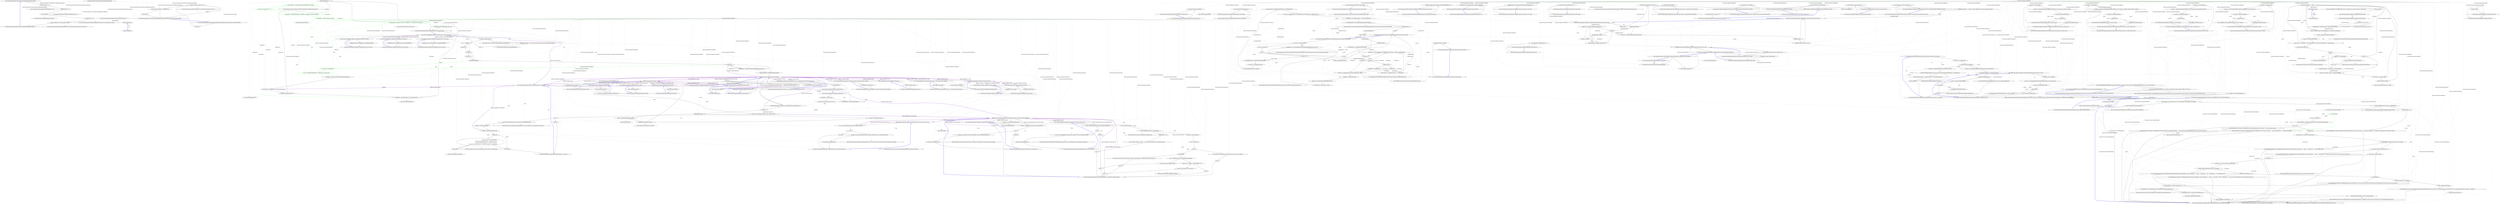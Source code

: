 digraph  {
m0_0 [cluster="QuantConnect.Algorithm.CSharp.HourReverseSplitRegressionAlgorithm.Initialize()", file="BacktestingResultHandler.cs", label="Entry QuantConnect.Algorithm.CSharp.HourReverseSplitRegressionAlgorithm.Initialize()", span="23-23"];
m0_1 [cluster="QuantConnect.Algorithm.CSharp.HourReverseSplitRegressionAlgorithm.Initialize()", file="BacktestingResultHandler.cs", label="SetStartDate(2013, 11, 7)", span="25-25"];
m0_2 [cluster="QuantConnect.Algorithm.CSharp.HourReverseSplitRegressionAlgorithm.Initialize()", file="BacktestingResultHandler.cs", label="SetEndDate(2013, 11, 8)", span="26-26"];
m0_3 [cluster="QuantConnect.Algorithm.CSharp.HourReverseSplitRegressionAlgorithm.Initialize()", file="BacktestingResultHandler.cs", label="SetCash(100000)", span="27-27"];
m0_4 [cluster="QuantConnect.Algorithm.CSharp.HourReverseSplitRegressionAlgorithm.Initialize()", file="BacktestingResultHandler.cs", label="SetBenchmark(x => 0)", span="28-28"];
m0_5 [cluster="QuantConnect.Algorithm.CSharp.HourReverseSplitRegressionAlgorithm.Initialize()", file="BacktestingResultHandler.cs", label="_symbol = AddEquity(''VXX'', Resolution.Hour).Symbol", span="30-30"];
m0_6 [cluster="QuantConnect.Algorithm.CSharp.HourReverseSplitRegressionAlgorithm.Initialize()", file="BacktestingResultHandler.cs", label="Exit QuantConnect.Algorithm.CSharp.HourReverseSplitRegressionAlgorithm.Initialize()", span="23-23"];
m0_11 [cluster="QuantConnect.Algorithm.QCAlgorithm.AddEquity(string, QuantConnect.Resolution, string, bool, decimal, bool)", file="BacktestingResultHandler.cs", label="Entry QuantConnect.Algorithm.QCAlgorithm.AddEquity(string, QuantConnect.Resolution, string, bool, decimal, bool)", span="1344-1344"];
m0_23 [cluster="QuantConnect.Algorithm.QCAlgorithm.Buy(QuantConnect.Symbol, int)", file="BacktestingResultHandler.cs", label="Entry QuantConnect.Algorithm.QCAlgorithm.Buy(QuantConnect.Symbol, int)", span="40-40"];
m0_8 [cluster="QuantConnect.Algorithm.QCAlgorithm.SetEndDate(int, int, int)", file="BacktestingResultHandler.cs", label="Entry QuantConnect.Algorithm.QCAlgorithm.SetEndDate(int, int, int)", span="1095-1095"];
m0_22 [cluster="QuantConnect.Data.Market.DataDictionary<T>.TryGetValue(QuantConnect.Symbol, out T)", file="BacktestingResultHandler.cs", label="Entry QuantConnect.Data.Market.DataDictionary<T>.TryGetValue(QuantConnect.Symbol, out T)", span="189-189"];
m0_10 [cluster="QuantConnect.Algorithm.QCAlgorithm.SetBenchmark(System.Func<System.DateTime, decimal>)", file="BacktestingResultHandler.cs", label="Entry QuantConnect.Algorithm.QCAlgorithm.SetBenchmark(System.Func<System.DateTime, decimal>)", span="986-986"];
m0_15 [cluster="QuantConnect.Algorithm.CSharp.HourReverseSplitRegressionAlgorithm.OnData(QuantConnect.Data.Market.TradeBars)", file="BacktestingResultHandler.cs", label="Entry QuantConnect.Algorithm.CSharp.HourReverseSplitRegressionAlgorithm.OnData(QuantConnect.Data.Market.TradeBars)", span="33-33"];
m0_16 [cluster="QuantConnect.Algorithm.CSharp.HourReverseSplitRegressionAlgorithm.OnData(QuantConnect.Data.Market.TradeBars)", file="BacktestingResultHandler.cs", label="TradeBar bar", span="35-35"];
m0_17 [cluster="QuantConnect.Algorithm.CSharp.HourReverseSplitRegressionAlgorithm.OnData(QuantConnect.Data.Market.TradeBars)", file="BacktestingResultHandler.cs", label="!tradeBars.TryGetValue(_symbol, out bar)", span="36-36"];
m0_18 [cluster="QuantConnect.Algorithm.CSharp.HourReverseSplitRegressionAlgorithm.OnData(QuantConnect.Data.Market.TradeBars)", file="BacktestingResultHandler.cs", label="return;", span="36-36"];
m0_19 [cluster="QuantConnect.Algorithm.CSharp.HourReverseSplitRegressionAlgorithm.OnData(QuantConnect.Data.Market.TradeBars)", file="BacktestingResultHandler.cs", label="!Portfolio.Invested && Time.Date == EndDate.Date", span="38-38"];
m0_20 [cluster="QuantConnect.Algorithm.CSharp.HourReverseSplitRegressionAlgorithm.OnData(QuantConnect.Data.Market.TradeBars)", file="BacktestingResultHandler.cs", label="Buy(_symbol, 1)", span="40-40"];
m0_21 [cluster="QuantConnect.Algorithm.CSharp.HourReverseSplitRegressionAlgorithm.OnData(QuantConnect.Data.Market.TradeBars)", file="BacktestingResultHandler.cs", label="Exit QuantConnect.Algorithm.CSharp.HourReverseSplitRegressionAlgorithm.OnData(QuantConnect.Data.Market.TradeBars)", span="33-33"];
m0_7 [cluster="QuantConnect.Algorithm.QCAlgorithm.SetStartDate(int, int, int)", file="BacktestingResultHandler.cs", label="Entry QuantConnect.Algorithm.QCAlgorithm.SetStartDate(int, int, int)", span="1070-1070"];
m0_9 [cluster="QuantConnect.Algorithm.QCAlgorithm.SetCash(int)", file="BacktestingResultHandler.cs", label="Entry QuantConnect.Algorithm.QCAlgorithm.SetCash(int)", span="1019-1019"];
m0_12 [cluster="lambda expression", file="BacktestingResultHandler.cs", label="Entry lambda expression", span="28-28"];
m0_13 [cluster="lambda expression", file="BacktestingResultHandler.cs", label=0, span="28-28"];
m0_14 [cluster="lambda expression", file="BacktestingResultHandler.cs", label="Exit lambda expression", span="28-28"];
m0_24 [file="BacktestingResultHandler.cs", label="QuantConnect.Algorithm.CSharp.HourReverseSplitRegressionAlgorithm", span=""];
m2_153 [cluster="System.Math.Abs(decimal)", file="QCAlgorithm.Trading.cs", label="Entry System.Math.Abs(decimal)", span="0-0"];
m2_119 [cluster="QuantConnect.Algorithm.QCAlgorithm.SetHoldings(string, decimal, bool, string)", file="QCAlgorithm.Trading.cs", label="Entry QuantConnect.Algorithm.QCAlgorithm.SetHoldings(string, decimal, bool, string)", span="437-437"];
m2_137 [cluster="QuantConnect.Algorithm.QCAlgorithm.SetHoldings(string, decimal, bool, string)", color=green, community=0, file="QCAlgorithm.Trading.cs", label="0: var security = Securities[symbol]", span="464-464"];
m2_133 [cluster="QuantConnect.Algorithm.QCAlgorithm.SetHoldings(string, decimal, bool, string)", file="QCAlgorithm.Trading.cs", label=liquidateExistingHoldings, span="451-451"];
m2_134 [cluster="QuantConnect.Algorithm.QCAlgorithm.SetHoldings(string, decimal, bool, string)", file="QCAlgorithm.Trading.cs", label="Portfolio.Keys", span="453-453"];
m2_138 [cluster="QuantConnect.Algorithm.QCAlgorithm.SetHoldings(string, decimal, bool, string)", color=green, community=0, file="QCAlgorithm.Trading.cs", label="0: var total = Portfolio.TotalHoldingsValue + Portfolio.Cash * security.Leverage", span="465-465"];
m2_144 [cluster="QuantConnect.Algorithm.QCAlgorithm.SetHoldings(string, decimal, bool, string)", color=green, community=0, file="QCAlgorithm.Trading.cs", label="1: var projectedFees = security.Model.GetOrderFee(deltaQuantity, security.Price)", span="482-482"];
m2_139 [cluster="QuantConnect.Algorithm.QCAlgorithm.SetHoldings(string, decimal, bool, string)", file="QCAlgorithm.Trading.cs", label="var deltaValue = (total * percentage) - Portfolio[symbol].HoldingsValue", span="468-468"];
m2_148 [cluster="QuantConnect.Algorithm.QCAlgorithm.SetHoldings(string, decimal, bool, string)", color=green, community=0, file="QCAlgorithm.Trading.cs", label="0: Debug(string.Format(''TOTAL {0}, VALUE {1}, QUANTITY {2}'', total, deltaValue, deltaQuantity))", span="495-495"];
m2_142 [cluster="QuantConnect.Algorithm.QCAlgorithm.SetHoldings(string, decimal, bool, string)", file="QCAlgorithm.Trading.cs", label="deltaQuantity = Math.Round(deltaValue / Securities[symbol].Price)", span="475-475"];
m2_140 [cluster="QuantConnect.Algorithm.QCAlgorithm.SetHoldings(string, decimal, bool, string)", file="QCAlgorithm.Trading.cs", label="var deltaQuantity = 0m", span="469-469"];
m2_143 [cluster="QuantConnect.Algorithm.QCAlgorithm.SetHoldings(string, decimal, bool, string)", file="QCAlgorithm.Trading.cs", label="Math.Abs(deltaQuantity) > 0", span="479-479"];
m2_145 [cluster="QuantConnect.Algorithm.QCAlgorithm.SetHoldings(string, decimal, bool, string)", color=green, community=0, file="QCAlgorithm.Trading.cs", label="1: var direction = (deltaQuantity > 0) ? 1 : -1", span="489-489"];
m2_146 [cluster="QuantConnect.Algorithm.QCAlgorithm.SetHoldings(string, decimal, bool, string)", color=green, community=0, file="QCAlgorithm.Trading.cs", label="0: deltaQuantity = Math.Floor(deltaQuantity * ((deltaValue - projectedFees * direction) / deltaValue))", span="490-490"];
m2_147 [cluster="QuantConnect.Algorithm.QCAlgorithm.SetHoldings(string, decimal, bool, string)", color=green, community=0, file="QCAlgorithm.Trading.cs", label="0: deltaQuantity = Math.Floor(deltaQuantity*0.99m)", span="493-493"];
m2_149 [cluster="QuantConnect.Algorithm.QCAlgorithm.SetHoldings(string, decimal, bool, string)", file="QCAlgorithm.Trading.cs", label="MarketOrder(symbol, (int)deltaQuantity, false, tag)", span="496-496"];
m2_126 [cluster="QuantConnect.Algorithm.QCAlgorithm.SetHoldings(string, decimal, bool, string)", file="QCAlgorithm.Trading.cs", label="!Portfolio.ContainsKey(symbol)", span="440-440"];
m2_127 [cluster="QuantConnect.Algorithm.QCAlgorithm.SetHoldings(string, decimal, bool, string)", file="QCAlgorithm.Trading.cs", label="Debug(symbol.ToUpper() + '' not found in portfolio. Request this data when initializing the algorithm.'')", span="442-442"];
m2_135 [cluster="QuantConnect.Algorithm.QCAlgorithm.SetHoldings(string, decimal, bool, string)", file="QCAlgorithm.Trading.cs", label="holdingSymbol != symbol && Portfolio[holdingSymbol].AbsoluteQuantity > 0", span="455-455"];
m2_136 [cluster="QuantConnect.Algorithm.QCAlgorithm.SetHoldings(string, decimal, bool, string)", file="QCAlgorithm.Trading.cs", label="Order(holdingSymbol, -Portfolio[holdingSymbol].Quantity)", span="458-458"];
m2_141 [cluster="QuantConnect.Algorithm.QCAlgorithm.SetHoldings(string, decimal, bool, string)", file="QCAlgorithm.Trading.cs", label="Math.Abs(Securities[symbol].Price) > 0", span="472-472"];
m2_129 [cluster="QuantConnect.Algorithm.QCAlgorithm.SetHoldings(string, decimal, bool, string)", file="QCAlgorithm.Trading.cs", label="percentage > 1", span="447-447"];
m2_131 [cluster="QuantConnect.Algorithm.QCAlgorithm.SetHoldings(string, decimal, bool, string)", file="QCAlgorithm.Trading.cs", label="percentage < -1", span="448-448"];
m2_132 [cluster="QuantConnect.Algorithm.QCAlgorithm.SetHoldings(string, decimal, bool, string)", file="QCAlgorithm.Trading.cs", label="percentage = -1", span="448-448"];
m2_130 [cluster="QuantConnect.Algorithm.QCAlgorithm.SetHoldings(string, decimal, bool, string)", file="QCAlgorithm.Trading.cs", label="percentage = 1", span="447-447"];
m2_128 [cluster="QuantConnect.Algorithm.QCAlgorithm.SetHoldings(string, decimal, bool, string)", file="QCAlgorithm.Trading.cs", label="return;", span="443-443"];
m2_150 [cluster="QuantConnect.Algorithm.QCAlgorithm.SetHoldings(string, decimal, bool, string)", file="QCAlgorithm.Trading.cs", label="Exit QuantConnect.Algorithm.QCAlgorithm.SetHoldings(string, decimal, bool, string)", span="437-437"];
m2_120 [cluster="QuantConnect.Algorithm.QCAlgorithm.SetHoldings(string, float, bool, string)", file="QCAlgorithm.Trading.cs", label="Entry QuantConnect.Algorithm.QCAlgorithm.SetHoldings(string, float, bool, string)", span="409-409"];
m2_121 [cluster="QuantConnect.Algorithm.QCAlgorithm.SetHoldings(string, float, bool, string)", file="QCAlgorithm.Trading.cs", label="SetHoldings(symbol, (decimal)percentage, liquidateExistingHoldings)", span="411-411"];
m2_122 [cluster="QuantConnect.Algorithm.QCAlgorithm.SetHoldings(string, float, bool, string)", file="QCAlgorithm.Trading.cs", label="Exit QuantConnect.Algorithm.QCAlgorithm.SetHoldings(string, float, bool, string)", span="409-409"];
m2_155 [cluster="QuantConnect.Securities.Interfaces.ISecurityTransactionModel.GetOrderFee(decimal, decimal)", file="QCAlgorithm.Trading.cs", label="Entry QuantConnect.Securities.Interfaces.ISecurityTransactionModel.GetOrderFee(decimal, decimal)", span="84-84"];
m2_58 [cluster="QuantConnect.Algorithm.QCAlgorithm.StopMarketOrder(string, int, decimal, string)", file="QCAlgorithm.Trading.cs", label="Entry QuantConnect.Algorithm.QCAlgorithm.StopMarketOrder(string, int, decimal, string)", span="261-261"];
m2_59 [cluster="QuantConnect.Algorithm.QCAlgorithm.StopMarketOrder(string, int, decimal, string)", file="QCAlgorithm.Trading.cs", label="var error = PreOrderChecks(symbol, quantity, OrderType.StopMarket)", span="263-263"];
m2_62 [cluster="QuantConnect.Algorithm.QCAlgorithm.StopMarketOrder(string, int, decimal, string)", file="QCAlgorithm.Trading.cs", label="var order = new StopMarketOrder(symbol, quantity, stopPrice, Time, tag, Securities[symbol].Type)", span="269-269"];
m2_63 [cluster="QuantConnect.Algorithm.QCAlgorithm.StopMarketOrder(string, int, decimal, string)", file="QCAlgorithm.Trading.cs", label="return Transactions.AddOrder(order);", span="272-272"];
m2_60 [cluster="QuantConnect.Algorithm.QCAlgorithm.StopMarketOrder(string, int, decimal, string)", file="QCAlgorithm.Trading.cs", label="error < 0", span="264-264"];
m2_61 [cluster="QuantConnect.Algorithm.QCAlgorithm.StopMarketOrder(string, int, decimal, string)", file="QCAlgorithm.Trading.cs", label="return error;", span="266-266"];
m2_64 [cluster="QuantConnect.Algorithm.QCAlgorithm.StopMarketOrder(string, int, decimal, string)", file="QCAlgorithm.Trading.cs", label="Exit QuantConnect.Algorithm.QCAlgorithm.StopMarketOrder(string, int, decimal, string)", span="261-261"];
m2_11 [cluster="QuantConnect.Algorithm.QCAlgorithm.Order(string, decimal)", file="QCAlgorithm.Trading.cs", label="Entry QuantConnect.Algorithm.QCAlgorithm.Order(string, decimal)", span="170-170"];
m2_29 [cluster="QuantConnect.Algorithm.QCAlgorithm.Order(string, decimal)", file="QCAlgorithm.Trading.cs", label="return Order(symbol, (int) quantity);", span="172-172"];
m2_30 [cluster="QuantConnect.Algorithm.QCAlgorithm.Order(string, decimal)", file="QCAlgorithm.Trading.cs", label="Exit QuantConnect.Algorithm.QCAlgorithm.Order(string, decimal)", span="170-170"];
m2_24 [cluster="QuantConnect.Algorithm.QCAlgorithm.Sell(string, decimal)", file="QCAlgorithm.Trading.cs", label="Entry QuantConnect.Algorithm.QCAlgorithm.Sell(string, decimal)", span="151-151"];
m2_25 [cluster="QuantConnect.Algorithm.QCAlgorithm.Sell(string, decimal)", file="QCAlgorithm.Trading.cs", label="return Order(symbol, quantity);", span="153-153"];
m2_26 [cluster="QuantConnect.Algorithm.QCAlgorithm.Sell(string, decimal)", file="QCAlgorithm.Trading.cs", label="Exit QuantConnect.Algorithm.QCAlgorithm.Sell(string, decimal)", span="151-151"];
m2_7 [cluster="QuantConnect.Algorithm.QCAlgorithm.Order(string, double)", file="QCAlgorithm.Trading.cs", label="QuantConnect.Securities.AccountEvent", span=""];
m2_27 [cluster="QuantConnect.Algorithm.QCAlgorithm.Order(string, double)", file="QCAlgorithm.Trading.cs", label="return Order(symbol, (int) quantity);", span="162-162"];
m2_28 [cluster="QuantConnect.Algorithm.QCAlgorithm.Order(string, double)", file="QCAlgorithm.Trading.cs", label="Exit QuantConnect.Algorithm.QCAlgorithm.Order(string, double)", span="160-160"];
m2_113 [cluster="System.Collections.Generic.List<T>.List()", file="QCAlgorithm.Trading.cs", label="Entry System.Collections.Generic.List<T>.List()", span="0-0"];
m2_66 [cluster="QuantConnect.Algorithm.QCAlgorithm.StopLimitOrder(string, int, decimal, decimal, string)", file="QCAlgorithm.Trading.cs", label="Entry QuantConnect.Algorithm.QCAlgorithm.StopLimitOrder(string, int, decimal, decimal, string)", span="284-284"];
m2_67 [cluster="QuantConnect.Algorithm.QCAlgorithm.StopLimitOrder(string, int, decimal, decimal, string)", file="QCAlgorithm.Trading.cs", label="var error = PreOrderChecks(symbol, quantity, OrderType.StopLimit)", span="286-286"];
m2_70 [cluster="QuantConnect.Algorithm.QCAlgorithm.StopLimitOrder(string, int, decimal, decimal, string)", file="QCAlgorithm.Trading.cs", label="var order = new StopLimitOrder(symbol, quantity, stopPrice, limitPrice, Time, tag, Securities[symbol].Type)", span="292-292"];
m2_71 [cluster="QuantConnect.Algorithm.QCAlgorithm.StopLimitOrder(string, int, decimal, decimal, string)", file="QCAlgorithm.Trading.cs", label="return Transactions.AddOrder(order);", span="295-295"];
m2_68 [cluster="QuantConnect.Algorithm.QCAlgorithm.StopLimitOrder(string, int, decimal, decimal, string)", file="QCAlgorithm.Trading.cs", label="error < 0", span="287-287"];
m2_69 [cluster="QuantConnect.Algorithm.QCAlgorithm.StopLimitOrder(string, int, decimal, decimal, string)", file="QCAlgorithm.Trading.cs", label="return error;", span="289-289"];
m2_72 [cluster="QuantConnect.Algorithm.QCAlgorithm.StopLimitOrder(string, int, decimal, decimal, string)", file="QCAlgorithm.Trading.cs", label="Exit QuantConnect.Algorithm.QCAlgorithm.StopLimitOrder(string, int, decimal, decimal, string)", span="284-284"];
m2_45 [cluster="QuantConnect.Algorithm.QCAlgorithm.PreOrderChecks(string, int, QuantConnect.Orders.OrderType)", file="QCAlgorithm.Trading.cs", label="Entry QuantConnect.Algorithm.QCAlgorithm.PreOrderChecks(string, int, QuantConnect.Orders.OrderType)", span="303-303"];
m2_77 [cluster="QuantConnect.Algorithm.QCAlgorithm.PreOrderChecks(string, int, QuantConnect.Orders.OrderType)", file="QCAlgorithm.Trading.cs", label="!Securities.ContainsKey(symbol) && !_sentNoDataError", span="315-315"];
m2_78 [cluster="QuantConnect.Algorithm.QCAlgorithm.PreOrderChecks(string, int, QuantConnect.Orders.OrderType)", file="QCAlgorithm.Trading.cs", label="_sentNoDataError = true", span="317-317"];
m2_79 [cluster="QuantConnect.Algorithm.QCAlgorithm.PreOrderChecks(string, int, QuantConnect.Orders.OrderType)", file="QCAlgorithm.Trading.cs", label="Error(''You haven't requested '' + symbol + '' data. Add this with AddSecurity() in the Initialize() Method.'')", span="318-318"];
m2_81 [cluster="QuantConnect.Algorithm.QCAlgorithm.PreOrderChecks(string, int, QuantConnect.Orders.OrderType)", file="QCAlgorithm.Trading.cs", label="var security = Securities[symbol]", span="323-323"];
m2_84 [cluster="QuantConnect.Algorithm.QCAlgorithm.PreOrderChecks(string, int, QuantConnect.Orders.OrderType)", file="QCAlgorithm.Trading.cs", label="Error(''Asset price is $0. If using custom data make sure you've set the 'Value' property.'')", span="328-328"];
m2_87 [cluster="QuantConnect.Algorithm.QCAlgorithm.PreOrderChecks(string, int, QuantConnect.Orders.OrderType)", file="QCAlgorithm.Trading.cs", label="Error(''There is no data for this symbol yet, please check the security.HasData flag to ensure there is at least one data point.'')", span="335-335"];
m2_90 [cluster="QuantConnect.Algorithm.QCAlgorithm.PreOrderChecks(string, int, QuantConnect.Orders.OrderType)", file="QCAlgorithm.Trading.cs", label="Error(''Market order and exchange not open'')", span="342-342"];
m2_92 [cluster="QuantConnect.Algorithm.QCAlgorithm.PreOrderChecks(string, int, QuantConnect.Orders.OrderType)", file="QCAlgorithm.Trading.cs", label="Orders.Count > (_endDate - _startDate).TotalDays * 100", span="347-347"];
m2_93 [cluster="QuantConnect.Algorithm.QCAlgorithm.PreOrderChecks(string, int, QuantConnect.Orders.OrderType)", file="QCAlgorithm.Trading.cs", label="Error(''You have exceeded 100 orders per day'')", span="349-349"];
m2_76 [cluster="QuantConnect.Algorithm.QCAlgorithm.PreOrderChecks(string, int, QuantConnect.Orders.OrderType)", file="QCAlgorithm.Trading.cs", label="symbol = symbol.ToUpper()", span="312-312"];
m2_80 [cluster="QuantConnect.Algorithm.QCAlgorithm.PreOrderChecks(string, int, QuantConnect.Orders.OrderType)", file="QCAlgorithm.Trading.cs", label="return -1;", span="319-319"];
m2_82 [cluster="QuantConnect.Algorithm.QCAlgorithm.PreOrderChecks(string, int, QuantConnect.Orders.OrderType)", file="QCAlgorithm.Trading.cs", label="var price = security.Price", span="324-324"];
m2_86 [cluster="QuantConnect.Algorithm.QCAlgorithm.PreOrderChecks(string, int, QuantConnect.Orders.OrderType)", file="QCAlgorithm.Trading.cs", label="!security.HasData", span="333-333"];
m2_89 [cluster="QuantConnect.Algorithm.QCAlgorithm.PreOrderChecks(string, int, QuantConnect.Orders.OrderType)", file="QCAlgorithm.Trading.cs", label="type == OrderType.Market && !security.Exchange.ExchangeOpen", span="340-340"];
m2_83 [cluster="QuantConnect.Algorithm.QCAlgorithm.PreOrderChecks(string, int, QuantConnect.Orders.OrderType)", file="QCAlgorithm.Trading.cs", label="price == 0", span="326-326"];
m2_85 [cluster="QuantConnect.Algorithm.QCAlgorithm.PreOrderChecks(string, int, QuantConnect.Orders.OrderType)", file="QCAlgorithm.Trading.cs", label="return -1;", span="329-329"];
m2_88 [cluster="QuantConnect.Algorithm.QCAlgorithm.PreOrderChecks(string, int, QuantConnect.Orders.OrderType)", file="QCAlgorithm.Trading.cs", label="return -1;", span="336-336"];
m2_91 [cluster="QuantConnect.Algorithm.QCAlgorithm.PreOrderChecks(string, int, QuantConnect.Orders.OrderType)", file="QCAlgorithm.Trading.cs", label="return -3;", span="343-343"];
m2_95 [cluster="QuantConnect.Algorithm.QCAlgorithm.PreOrderChecks(string, int, QuantConnect.Orders.OrderType)", file="QCAlgorithm.Trading.cs", label="return 0;", span="353-353"];
m2_94 [cluster="QuantConnect.Algorithm.QCAlgorithm.PreOrderChecks(string, int, QuantConnect.Orders.OrderType)", file="QCAlgorithm.Trading.cs", label="return -5;", span="350-350"];
m2_74 [cluster="QuantConnect.Algorithm.QCAlgorithm.PreOrderChecks(string, int, QuantConnect.Orders.OrderType)", file="QCAlgorithm.Trading.cs", label="quantity == 0 || string.IsNullOrEmpty(symbol)", span="306-306"];
m2_75 [cluster="QuantConnect.Algorithm.QCAlgorithm.PreOrderChecks(string, int, QuantConnect.Orders.OrderType)", file="QCAlgorithm.Trading.cs", label="return -1;", span="308-308"];
m2_96 [cluster="QuantConnect.Algorithm.QCAlgorithm.PreOrderChecks(string, int, QuantConnect.Orders.OrderType)", file="QCAlgorithm.Trading.cs", label="Exit QuantConnect.Algorithm.QCAlgorithm.PreOrderChecks(string, int, QuantConnect.Orders.OrderType)", span="303-303"];
m2_164 [cluster="QuantConnect.Algorithm.QCAlgorithm.Order(string, int, QuantConnect.Orders.OrderType)", file="QCAlgorithm.Trading.cs", label="Entry QuantConnect.Algorithm.QCAlgorithm.Order(string, int, QuantConnect.Orders.OrderType)", span="535-535"];
m2_165 [cluster="QuantConnect.Algorithm.QCAlgorithm.Order(string, int, QuantConnect.Orders.OrderType)", file="QCAlgorithm.Trading.cs", label="return Order(symbol, quantity);", span="537-537"];
m2_166 [cluster="QuantConnect.Algorithm.QCAlgorithm.Order(string, int, QuantConnect.Orders.OrderType)", file="QCAlgorithm.Trading.cs", label="Exit QuantConnect.Algorithm.QCAlgorithm.Order(string, int, QuantConnect.Orders.OrderType)", span="535-535"];
m2_50 [cluster="QuantConnect.Algorithm.QCAlgorithm.LimitOrder(string, int, decimal, string)", file="QCAlgorithm.Trading.cs", label="Entry QuantConnect.Algorithm.QCAlgorithm.LimitOrder(string, int, decimal, string)", span="239-239"];
m2_51 [cluster="QuantConnect.Algorithm.QCAlgorithm.LimitOrder(string, int, decimal, string)", file="QCAlgorithm.Trading.cs", label="var error = PreOrderChecks(symbol, quantity, OrderType.Limit)", span="241-241"];
m2_54 [cluster="QuantConnect.Algorithm.QCAlgorithm.LimitOrder(string, int, decimal, string)", file="QCAlgorithm.Trading.cs", label="var order = new LimitOrder(symbol, quantity, limitPrice, Time, tag, Securities[symbol].Type)", span="247-247"];
m2_55 [cluster="QuantConnect.Algorithm.QCAlgorithm.LimitOrder(string, int, decimal, string)", file="QCAlgorithm.Trading.cs", label="return Transactions.AddOrder(order);", span="250-250"];
m2_52 [cluster="QuantConnect.Algorithm.QCAlgorithm.LimitOrder(string, int, decimal, string)", file="QCAlgorithm.Trading.cs", label="error < 0", span="242-242"];
m2_53 [cluster="QuantConnect.Algorithm.QCAlgorithm.LimitOrder(string, int, decimal, string)", file="QCAlgorithm.Trading.cs", label="return error;", span="244-244"];
m2_56 [cluster="QuantConnect.Algorithm.QCAlgorithm.LimitOrder(string, int, decimal, string)", file="QCAlgorithm.Trading.cs", label="Exit QuantConnect.Algorithm.QCAlgorithm.LimitOrder(string, int, decimal, string)", span="239-239"];
m2_57 [cluster="QuantConnect.Orders.LimitOrder.LimitOrder(string, int, decimal, System.DateTime, string, QuantConnect.SecurityType)", file="QCAlgorithm.Trading.cs", label="Entry QuantConnect.Orders.LimitOrder.LimitOrder(string, int, decimal, System.DateTime, string, QuantConnect.SecurityType)", span="65-65"];
m2_100 [cluster="QuantConnect.Algorithm.QCAlgorithm.Error(string)", file="QCAlgorithm.Trading.cs", label="Entry QuantConnect.Algorithm.QCAlgorithm.Error(string)", span="735-735"];
m2_21 [cluster="QuantConnect.Algorithm.QCAlgorithm.Sell(string, float)", file="QCAlgorithm.Trading.cs", label="Entry QuantConnect.Algorithm.QCAlgorithm.Sell(string, float)", span="140-140"];
m2_22 [cluster="QuantConnect.Algorithm.QCAlgorithm.Sell(string, float)", file="QCAlgorithm.Trading.cs", label="return Order(symbol, quantity);", span="142-142"];
m2_23 [cluster="QuantConnect.Algorithm.QCAlgorithm.Sell(string, float)", file="QCAlgorithm.Trading.cs", label="Exit QuantConnect.Algorithm.QCAlgorithm.Sell(string, float)", span="140-140"];
m2_12 [cluster="QuantConnect.Algorithm.QCAlgorithm.Buy(string, float)", file="QCAlgorithm.Trading.cs", label="Entry QuantConnect.Algorithm.QCAlgorithm.Buy(string, float)", span="106-106"];
m2_13 [cluster="QuantConnect.Algorithm.QCAlgorithm.Buy(string, float)", file="QCAlgorithm.Trading.cs", label="return Order(symbol, quantity);", span="108-108"];
m2_14 [cluster="QuantConnect.Algorithm.QCAlgorithm.Buy(string, float)", file="QCAlgorithm.Trading.cs", label="Exit QuantConnect.Algorithm.QCAlgorithm.Buy(string, float)", span="106-106"];
m2_3 [cluster="QuantConnect.Securities.AccountEvent.ToString()", file="QCAlgorithm.Trading.cs", label="Entry QuantConnect.Securities.AccountEvent.ToString()", span="43-43"];
m2_31 [cluster="QuantConnect.Algorithm.QCAlgorithm.Order(string, int, bool, string)", file="QCAlgorithm.Trading.cs", label="return MarketOrder(symbol, quantity, asynchronous, tag);", span="185-185"];
m2_32 [cluster="QuantConnect.Algorithm.QCAlgorithm.Order(string, int, bool, string)", file="QCAlgorithm.Trading.cs", label="Exit QuantConnect.Algorithm.QCAlgorithm.Order(string, int, bool, string)", span="183-183"];
m2_116 [cluster="QuantConnect.Algorithm.QCAlgorithm.SetHoldings(string, double, bool)", file="QCAlgorithm.Trading.cs", label="Entry QuantConnect.Algorithm.QCAlgorithm.SetHoldings(string, double, bool)", span="396-396"];
m2_117 [cluster="QuantConnect.Algorithm.QCAlgorithm.SetHoldings(string, double, bool)", file="QCAlgorithm.Trading.cs", label="SetHoldings(symbol, (decimal)percentage, liquidateExistingHoldings)", span="398-398"];
m2_118 [cluster="QuantConnect.Algorithm.QCAlgorithm.SetHoldings(string, double, bool)", file="QCAlgorithm.Trading.cs", label="Exit QuantConnect.Algorithm.QCAlgorithm.SetHoldings(string, double, bool)", span="396-396"];
m2_4 [cluster="QuantConnect.Algorithm.QCAlgorithm.Buy(string, double)", file="QCAlgorithm.Trading.cs", label="Entry QuantConnect.Algorithm.QCAlgorithm.Buy(string, double)", span="84-84"];
m2_5 [cluster="QuantConnect.Algorithm.QCAlgorithm.Buy(string, double)", file="QCAlgorithm.Trading.cs", label="return Order(symbol, quantity);", span="86-86"];
m2_73 [cluster="QuantConnect.Orders.StopLimitOrder.StopLimitOrder(string, int, decimal, decimal, System.DateTime, string, QuantConnect.SecurityType)", file="QCAlgorithm.Trading.cs", label="Entry QuantConnect.Orders.StopLimitOrder.StopLimitOrder(string, int, decimal, decimal, System.DateTime, string, QuantConnect.SecurityType)", span="74-74"];
m2_46 [cluster="QuantConnect.Orders.MarketOrder.MarketOrder(string, int, System.DateTime, string, QuantConnect.SecurityType)", file="QCAlgorithm.Trading.cs", label="Entry QuantConnect.Orders.MarketOrder.MarketOrder(string, int, System.DateTime, string, QuantConnect.SecurityType)", span="57-57"];
m2_0 [cluster="QuantConnect.Algorithm.QCAlgorithm.Buy(string, int)", file="QCAlgorithm.Trading.cs", label="Entry QuantConnect.Algorithm.QCAlgorithm.Buy(string, int)", span="73-73"];
m2_1 [cluster="QuantConnect.Algorithm.QCAlgorithm.Buy(string, int)", file="QCAlgorithm.Trading.cs", label="return Order(symbol, quantity);", span="75-75"];
m2_2 [cluster="QuantConnect.Algorithm.QCAlgorithm.Buy(string, int)", file="QCAlgorithm.Trading.cs", label="Exit QuantConnect.Algorithm.QCAlgorithm.Buy(string, int)", span="73-73"];
m2_65 [cluster="QuantConnect.Orders.StopMarketOrder.StopMarketOrder(string, int, decimal, System.DateTime, string, QuantConnect.SecurityType)", file="QCAlgorithm.Trading.cs", label="Entry QuantConnect.Orders.StopMarketOrder.StopMarketOrder(string, int, decimal, System.DateTime, string, QuantConnect.SecurityType)", span="63-63"];
m2_151 [cluster="QuantConnect.Securities.SecurityPortfolioManager.ContainsKey(string)", file="QCAlgorithm.Trading.cs", label="Entry QuantConnect.Securities.SecurityPortfolioManager.ContainsKey(string)", span="110-110"];
m2_152 [cluster="QuantConnect.Algorithm.QCAlgorithm.Debug(string)", file="QCAlgorithm.Trading.cs", label="Entry QuantConnect.Algorithm.QCAlgorithm.Debug(string)", span="710-710"];
m2_98 [cluster="string.ToUpper()", file="QCAlgorithm.Trading.cs", label="Entry string.ToUpper()", span="0-0"];
m2_6 [cluster="decimal.ToString(string)", file="QCAlgorithm.Trading.cs", label="Entry decimal.ToString(string)", span="0-0"];
m2_8 [cluster="QuantConnect.Algorithm.QCAlgorithm.Buy(string, decimal)", file="QCAlgorithm.Trading.cs", label="Entry QuantConnect.Algorithm.QCAlgorithm.Buy(string, decimal)", span="95-95"];
m2_9 [cluster="QuantConnect.Algorithm.QCAlgorithm.Buy(string, decimal)", file="QCAlgorithm.Trading.cs", label="return Order(symbol, quantity);", span="97-97"];
m2_10 [cluster="QuantConnect.Algorithm.QCAlgorithm.Buy(string, decimal)", file="QCAlgorithm.Trading.cs", label="Exit QuantConnect.Algorithm.QCAlgorithm.Buy(string, decimal)", span="95-95"];
m2_47 [cluster="QuantConnect.Securities.SecurityTransactionManager.AddOrder(QuantConnect.Orders.Order)", file="QCAlgorithm.Trading.cs", label="Entry QuantConnect.Securities.SecurityTransactionManager.AddOrder(QuantConnect.Orders.Order)", span="175-175"];
m2_49 [cluster="System.Threading.Thread.Sleep(int)", file="QCAlgorithm.Trading.cs", label="Entry System.Threading.Thread.Sleep(int)", span="0-0"];
m2_101 [cluster="QuantConnect.Algorithm.QCAlgorithm.Liquidate(string)", file="QCAlgorithm.Trading.cs", label="Entry QuantConnect.Algorithm.QCAlgorithm.Liquidate(string)", span="363-363"];
m2_104 [cluster="QuantConnect.Algorithm.QCAlgorithm.Liquidate(string)", file="QCAlgorithm.Trading.cs", label="Securities.Keys", span="368-368"];
m2_105 [cluster="QuantConnect.Algorithm.QCAlgorithm.Liquidate(string)", file="QCAlgorithm.Trading.cs", label="!Portfolio[symbol].HoldStock || (symbol != symbolToLiquidate && symbolToLiquidate != '''')", span="371-371"];
m2_107 [cluster="QuantConnect.Algorithm.QCAlgorithm.Liquidate(string)", file="QCAlgorithm.Trading.cs", label="Portfolio[symbol].IsLong", span="374-374"];
m2_108 [cluster="QuantConnect.Algorithm.QCAlgorithm.Liquidate(string)", file="QCAlgorithm.Trading.cs", label="quantity = -Portfolio[symbol].Quantity", span="376-376"];
m2_109 [cluster="QuantConnect.Algorithm.QCAlgorithm.Liquidate(string)", file="QCAlgorithm.Trading.cs", label="quantity = Math.Abs(Portfolio[symbol].Quantity)", span="380-380"];
m2_110 [cluster="QuantConnect.Algorithm.QCAlgorithm.Liquidate(string)", file="QCAlgorithm.Trading.cs", label="orderIdList.Add(Order(symbol, quantity))", span="383-383"];
m2_106 [cluster="QuantConnect.Algorithm.QCAlgorithm.Liquidate(string)", file="QCAlgorithm.Trading.cs", label="var quantity = 0", span="373-373"];
m2_103 [cluster="QuantConnect.Algorithm.QCAlgorithm.Liquidate(string)", file="QCAlgorithm.Trading.cs", label="symbolToLiquidate = symbolToLiquidate.ToUpper()", span="366-366"];
m2_111 [cluster="QuantConnect.Algorithm.QCAlgorithm.Liquidate(string)", file="QCAlgorithm.Trading.cs", label="return orderIdList;", span="385-385"];
m2_102 [cluster="QuantConnect.Algorithm.QCAlgorithm.Liquidate(string)", file="QCAlgorithm.Trading.cs", label="var orderIdList = new List<int>()", span="365-365"];
m2_112 [cluster="QuantConnect.Algorithm.QCAlgorithm.Liquidate(string)", file="QCAlgorithm.Trading.cs", label="Exit QuantConnect.Algorithm.QCAlgorithm.Liquidate(string)", span="363-363"];
m2_158 [cluster="QuantConnect.Algorithm.QCAlgorithm.Order(string, int, QuantConnect.Orders.OrderType, bool, string)", file="QCAlgorithm.Trading.cs", label="Entry QuantConnect.Algorithm.QCAlgorithm.Order(string, int, QuantConnect.Orders.OrderType, bool, string)", span="511-511"];
m2_159 [cluster="QuantConnect.Algorithm.QCAlgorithm.Order(string, int, QuantConnect.Orders.OrderType, bool, string)", file="QCAlgorithm.Trading.cs", label="return Order(symbol, quantity, asynchronous, tag);", span="513-513"];
m2_160 [cluster="QuantConnect.Algorithm.QCAlgorithm.Order(string, int, QuantConnect.Orders.OrderType, bool, string)", file="QCAlgorithm.Trading.cs", label="Exit QuantConnect.Algorithm.QCAlgorithm.Order(string, int, QuantConnect.Orders.OrderType, bool, string)", span="511-511"];
m2_33 [cluster="QuantConnect.Algorithm.QCAlgorithm.MarketOrder(string, int, bool, string)", file="QCAlgorithm.Trading.cs", label="Entry QuantConnect.Algorithm.QCAlgorithm.MarketOrder(string, int, bool, string)", span="196-196"];
m2_34 [cluster="QuantConnect.Algorithm.QCAlgorithm.MarketOrder(string, int, bool, string)", file="QCAlgorithm.Trading.cs", label="var error = PreOrderChecks(symbol, quantity, OrderType.Market)", span="199-199"];
m2_37 [cluster="QuantConnect.Algorithm.QCAlgorithm.MarketOrder(string, int, bool, string)", file="QCAlgorithm.Trading.cs", label="var order = new MarketOrder(symbol, quantity, Time, tag, Securities[symbol].Type)", span="205-205"];
m2_38 [cluster="QuantConnect.Algorithm.QCAlgorithm.MarketOrder(string, int, bool, string)", file="QCAlgorithm.Trading.cs", label="order.Price = Securities[symbol].Price", span="208-208"];
m2_39 [cluster="QuantConnect.Algorithm.QCAlgorithm.MarketOrder(string, int, bool, string)", file="QCAlgorithm.Trading.cs", label="var orderId = Transactions.AddOrder(order)", span="211-211"];
m2_41 [cluster="QuantConnect.Algorithm.QCAlgorithm.MarketOrder(string, int, bool, string)", file="QCAlgorithm.Trading.cs", label="!Transactions.Orders.ContainsKey(orderId) ||\r\n                       (Transactions.Orders[orderId].Status != OrderStatus.Filled &&\r\n                        Transactions.Orders[orderId].Status != OrderStatus.Invalid &&\r\n                        Transactions.Orders[orderId].Status != OrderStatus.Canceled) || _processingOrder", span="219-222"];
m2_35 [cluster="QuantConnect.Algorithm.QCAlgorithm.MarketOrder(string, int, bool, string)", file="QCAlgorithm.Trading.cs", label="error < 0", span="200-200"];
m2_36 [cluster="QuantConnect.Algorithm.QCAlgorithm.MarketOrder(string, int, bool, string)", file="QCAlgorithm.Trading.cs", label="return error;", span="202-202"];
m2_40 [cluster="QuantConnect.Algorithm.QCAlgorithm.MarketOrder(string, int, bool, string)", file="QCAlgorithm.Trading.cs", label="!asynchronous", span="215-215"];
m2_43 [cluster="QuantConnect.Algorithm.QCAlgorithm.MarketOrder(string, int, bool, string)", file="QCAlgorithm.Trading.cs", label="return orderId;", span="228-228"];
m2_42 [cluster="QuantConnect.Algorithm.QCAlgorithm.MarketOrder(string, int, bool, string)", file="QCAlgorithm.Trading.cs", label="Thread.Sleep(1)", span="224-224"];
m2_44 [cluster="QuantConnect.Algorithm.QCAlgorithm.MarketOrder(string, int, bool, string)", file="QCAlgorithm.Trading.cs", label="Exit QuantConnect.Algorithm.QCAlgorithm.MarketOrder(string, int, bool, string)", span="196-196"];
m2_48 [cluster="System.Collections.Concurrent.ConcurrentDictionary<TKey, TValue>.ContainsKey(TKey)", file="QCAlgorithm.Trading.cs", label="Entry System.Collections.Concurrent.ConcurrentDictionary<TKey, TValue>.ContainsKey(TKey)", span="0-0"];
m2_99 [cluster="QuantConnect.Securities.SecurityManager.ContainsKey(string)", file="QCAlgorithm.Trading.cs", label="Entry QuantConnect.Securities.SecurityManager.ContainsKey(string)", span="212-212"];
m2_154 [cluster="System.Math.Round(decimal)", file="QCAlgorithm.Trading.cs", label="Entry System.Math.Round(decimal)", span="0-0"];
m2_157 [cluster="string.Format(string, object, object, object)", file="QCAlgorithm.Trading.cs", label="Entry string.Format(string, object, object, object)", span="0-0"];
m2_115 [cluster="System.Collections.Generic.List<T>.Add(T)", file="QCAlgorithm.Trading.cs", label="Entry System.Collections.Generic.List<T>.Add(T)", span="0-0"];
m2_18 [cluster="QuantConnect.Algorithm.QCAlgorithm.Sell(string, double)", file="QCAlgorithm.Trading.cs", label="Entry QuantConnect.Algorithm.QCAlgorithm.Sell(string, double)", span="128-128"];
m2_19 [cluster="QuantConnect.Algorithm.QCAlgorithm.Sell(string, double)", file="QCAlgorithm.Trading.cs", label="return Order(symbol, quantity);", span="130-130"];
m2_20 [cluster="QuantConnect.Algorithm.QCAlgorithm.Sell(string, double)", file="QCAlgorithm.Trading.cs", label="Exit QuantConnect.Algorithm.QCAlgorithm.Sell(string, double)", span="128-128"];
m2_161 [cluster="QuantConnect.Algorithm.QCAlgorithm.Order(string, decimal, QuantConnect.Orders.OrderType)", file="QCAlgorithm.Trading.cs", label="Entry QuantConnect.Algorithm.QCAlgorithm.Order(string, decimal, QuantConnect.Orders.OrderType)", span="523-523"];
m2_162 [cluster="QuantConnect.Algorithm.QCAlgorithm.Order(string, decimal, QuantConnect.Orders.OrderType)", file="QCAlgorithm.Trading.cs", label="return Order(symbol, (int)quantity);", span="525-525"];
m2_163 [cluster="QuantConnect.Algorithm.QCAlgorithm.Order(string, decimal, QuantConnect.Orders.OrderType)", file="QCAlgorithm.Trading.cs", label="Exit QuantConnect.Algorithm.QCAlgorithm.Order(string, decimal, QuantConnect.Orders.OrderType)", span="523-523"];
m2_156 [cluster="System.Math.Floor(decimal)", file="QCAlgorithm.Trading.cs", label="Entry System.Math.Floor(decimal)", span="0-0"];
m2_97 [cluster="string.IsNullOrEmpty(string)", file="QCAlgorithm.Trading.cs", label="Entry string.IsNullOrEmpty(string)", span="0-0"];
m2_15 [cluster="QuantConnect.Algorithm.QCAlgorithm.Sell(string, int)", file="QCAlgorithm.Trading.cs", label="Entry QuantConnect.Algorithm.QCAlgorithm.Sell(string, int)", span="117-117"];
m2_16 [cluster="QuantConnect.Algorithm.QCAlgorithm.Sell(string, int)", file="QCAlgorithm.Trading.cs", label="return Order(symbol, quantity);", span="119-119"];
m2_17 [cluster="QuantConnect.Algorithm.QCAlgorithm.Sell(string, int)", file="QCAlgorithm.Trading.cs", label="Exit QuantConnect.Algorithm.QCAlgorithm.Sell(string, int)", span="117-117"];
m2_123 [cluster="QuantConnect.Algorithm.QCAlgorithm.SetHoldings(string, int, bool, string)", file="QCAlgorithm.Trading.cs", label="Entry QuantConnect.Algorithm.QCAlgorithm.SetHoldings(string, int, bool, string)", span="423-423"];
m2_124 [cluster="QuantConnect.Algorithm.QCAlgorithm.SetHoldings(string, int, bool, string)", file="QCAlgorithm.Trading.cs", label="SetHoldings(symbol, (decimal)percentage, liquidateExistingHoldings)", span="425-425"];
m2_125 [cluster="QuantConnect.Algorithm.QCAlgorithm.SetHoldings(string, int, bool, string)", file="QCAlgorithm.Trading.cs", label="Exit QuantConnect.Algorithm.QCAlgorithm.SetHoldings(string, int, bool, string)", span="423-423"];
m2_114 [cluster="System.Math.Abs(int)", file="QCAlgorithm.Trading.cs", label="Entry System.Math.Abs(int)", span="0-0"];
m2_167 [file="QCAlgorithm.Trading.cs", label="QuantConnect.Algorithm.QCAlgorithm", span=""];
m3_13 [cluster="System.Math.Abs(decimal)", file="SecurityTransactionManager.cs", label="Entry System.Math.Abs(decimal)", span="0-0"];
m3_8 [cluster="System.Math.Abs(double)", file="SecurityTransactionManager.cs", label="Entry System.Math.Abs(double)", span="0-0"];
m3_152 [cluster="QuantConnect.Orders.OrderResponse.Success(QuantConnect.Orders.OrderRequest)", file="SecurityTransactionManager.cs", label="Entry QuantConnect.Orders.OrderResponse.Success(QuantConnect.Orders.OrderRequest)", span="120-120"];
m3_176 [cluster="QuantConnect.Securities.SecurityTransactionManager.GetOpenOrders(QuantConnect.Symbol)", file="SecurityTransactionManager.cs", label="Entry QuantConnect.Securities.SecurityTransactionManager.GetOpenOrders(QuantConnect.Symbol)", span="252-252"];
m3_22 [cluster="QuantConnect.Algorithm.QCAlgorithm.Sell(QuantConnect.Symbol, double)", file="SecurityTransactionManager.cs", label="Entry QuantConnect.Algorithm.QCAlgorithm.Sell(QuantConnect.Symbol, double)", span="94-94"];
m3_23 [cluster="QuantConnect.Algorithm.QCAlgorithm.Sell(QuantConnect.Symbol, double)", file="SecurityTransactionManager.cs", label="return Order(symbol, Math.Abs(quantity) * -1);", span="96-96"];
m3_24 [cluster="QuantConnect.Algorithm.QCAlgorithm.Sell(QuantConnect.Symbol, double)", file="SecurityTransactionManager.cs", label="Exit QuantConnect.Algorithm.QCAlgorithm.Sell(QuantConnect.Symbol, double)", span="94-94"];
m3_14 [cluster="QuantConnect.Algorithm.QCAlgorithm.Order(QuantConnect.Symbol, decimal)", file="SecurityTransactionManager.cs", label="Entry QuantConnect.Algorithm.QCAlgorithm.Order(QuantConnect.Symbol, decimal)", span="136-136"];
m3_33 [cluster="QuantConnect.Algorithm.QCAlgorithm.Order(QuantConnect.Symbol, decimal)", file="SecurityTransactionManager.cs", label="return Order(symbol, (int) quantity);", span="138-138"];
m3_34 [cluster="QuantConnect.Algorithm.QCAlgorithm.Order(QuantConnect.Symbol, decimal)", file="SecurityTransactionManager.cs", label="Exit QuantConnect.Algorithm.QCAlgorithm.Order(QuantConnect.Symbol, decimal)", span="136-136"];
m3_37 [cluster="QuantConnect.Algorithm.QCAlgorithm.MarketOrder(QuantConnect.Symbol, int, bool, string)", file="SecurityTransactionManager.cs", label="Entry QuantConnect.Algorithm.QCAlgorithm.MarketOrder(QuantConnect.Symbol, int, bool, string)", span="162-162"];
m3_38 [cluster="QuantConnect.Algorithm.QCAlgorithm.MarketOrder(QuantConnect.Symbol, int, bool, string)", file="SecurityTransactionManager.cs", label="var security = Securities[symbol]", span="164-164"];
m3_40 [cluster="QuantConnect.Algorithm.QCAlgorithm.MarketOrder(QuantConnect.Symbol, int, bool, string)", file="SecurityTransactionManager.cs", label="var mooTicket = MarketOnOpenOrder(security.Symbol, quantity, tag)", span="170-170"];
m3_42 [cluster="QuantConnect.Algorithm.QCAlgorithm.MarketOrder(QuantConnect.Symbol, int, bool, string)", file="SecurityTransactionManager.cs", label="Debug(''Converted OrderID: '' + mooTicket.OrderId + '' into a MarketOnOpen order.'')", span="173-173"];
m3_44 [cluster="QuantConnect.Algorithm.QCAlgorithm.MarketOrder(QuantConnect.Symbol, int, bool, string)", file="SecurityTransactionManager.cs", label="var request = CreateSubmitOrderRequest(OrderType.Market, security, quantity, tag)", span="178-178"];
m3_45 [cluster="QuantConnect.Algorithm.QCAlgorithm.MarketOrder(QuantConnect.Symbol, int, bool, string)", file="SecurityTransactionManager.cs", label="var preOrderCheckResponse = PreOrderChecks(request)", span="181-181"];
m3_47 [cluster="QuantConnect.Algorithm.QCAlgorithm.MarketOrder(QuantConnect.Symbol, int, bool, string)", file="SecurityTransactionManager.cs", label="return OrderTicket.InvalidSubmitRequest(Transactions, request, preOrderCheckResponse);", span="184-184"];
m3_48 [cluster="QuantConnect.Algorithm.QCAlgorithm.MarketOrder(QuantConnect.Symbol, int, bool, string)", file="SecurityTransactionManager.cs", label="var ticket = Transactions.AddOrder(request)", span="188-188"];
m3_50 [cluster="QuantConnect.Algorithm.QCAlgorithm.MarketOrder(QuantConnect.Symbol, int, bool, string)", file="SecurityTransactionManager.cs", label="Transactions.WaitForOrder(ticket.OrderId)", span="193-193"];
m3_39 [cluster="QuantConnect.Algorithm.QCAlgorithm.MarketOrder(QuantConnect.Symbol, int, bool, string)", file="SecurityTransactionManager.cs", label="!security.Exchange.ExchangeOpen", span="168-168"];
m3_41 [cluster="QuantConnect.Algorithm.QCAlgorithm.MarketOrder(QuantConnect.Symbol, int, bool, string)", file="SecurityTransactionManager.cs", label="mooTicket.SubmitRequest.Response.IsSuccess && security.SubscriptionDataConfig.Resolution != Resolution.Daily", span="171-171"];
m3_43 [cluster="QuantConnect.Algorithm.QCAlgorithm.MarketOrder(QuantConnect.Symbol, int, bool, string)", file="SecurityTransactionManager.cs", label="return mooTicket;", span="175-175"];
m3_46 [cluster="QuantConnect.Algorithm.QCAlgorithm.MarketOrder(QuantConnect.Symbol, int, bool, string)", file="SecurityTransactionManager.cs", label="preOrderCheckResponse.IsError", span="182-182"];
m3_49 [cluster="QuantConnect.Algorithm.QCAlgorithm.MarketOrder(QuantConnect.Symbol, int, bool, string)", file="SecurityTransactionManager.cs", label="!asynchronous", span="191-191"];
m3_51 [cluster="QuantConnect.Algorithm.QCAlgorithm.MarketOrder(QuantConnect.Symbol, int, bool, string)", file="SecurityTransactionManager.cs", label="return ticket;", span="196-196"];
m3_52 [cluster="QuantConnect.Algorithm.QCAlgorithm.MarketOrder(QuantConnect.Symbol, int, bool, string)", file="SecurityTransactionManager.cs", label="Exit QuantConnect.Algorithm.QCAlgorithm.MarketOrder(QuantConnect.Symbol, int, bool, string)", span="162-162"];
m3_59 [cluster="QuantConnect.Securities.SecurityTransactionManager.WaitForOrder(int)", file="SecurityTransactionManager.cs", label="Entry QuantConnect.Securities.SecurityTransactionManager.WaitForOrder(int)", span="220-220"];
m3_174 [cluster="System.Collections.Generic.List<T>.List()", file="SecurityTransactionManager.cs", label="Entry System.Collections.Generic.List<T>.List()", span="0-0"];
m3_213 [cluster="QuantConnect.Algorithm.QCAlgorithm.CalculateOrderQuantity(QuantConnect.Symbol, double)", file="SecurityTransactionManager.cs", label="Entry QuantConnect.Algorithm.QCAlgorithm.CalculateOrderQuantity(QuantConnect.Symbol, double)", span="579-579"];
m3_214 [cluster="QuantConnect.Algorithm.QCAlgorithm.CalculateOrderQuantity(QuantConnect.Symbol, double)", file="SecurityTransactionManager.cs", label="return CalculateOrderQuantity(symbol, (decimal)target);", span="581-581"];
m3_215 [cluster="QuantConnect.Algorithm.QCAlgorithm.CalculateOrderQuantity(QuantConnect.Symbol, double)", file="SecurityTransactionManager.cs", label="Exit QuantConnect.Algorithm.QCAlgorithm.CalculateOrderQuantity(QuantConnect.Symbol, double)", span="579-579"];
m3_105 [cluster="QuantConnect.Algorithm.QCAlgorithm.Error(string)", file="SecurityTransactionManager.cs", label="Entry QuantConnect.Algorithm.QCAlgorithm.Error(string)", span="1454-1454"];
m3_148 [cluster="QuantConnect.Securities.CashBook.TryGetValue(string, out QuantConnect.Securities.Cash)", file="SecurityTransactionManager.cs", label="Entry QuantConnect.Securities.CashBook.TryGetValue(string, out QuantConnect.Securities.Cash)", span="223-223"];
m3_83 [cluster="QuantConnect.Algorithm.QCAlgorithm.StopMarketOrder(QuantConnect.Symbol, int, decimal, string)", file="SecurityTransactionManager.cs", label="Entry QuantConnect.Algorithm.QCAlgorithm.StopMarketOrder(QuantConnect.Symbol, int, decimal, string)", span="268-268"];
m3_84 [cluster="QuantConnect.Algorithm.QCAlgorithm.StopMarketOrder(QuantConnect.Symbol, int, decimal, string)", file="SecurityTransactionManager.cs", label="var security = Securities[symbol]", span="270-270"];
m3_85 [cluster="QuantConnect.Algorithm.QCAlgorithm.StopMarketOrder(QuantConnect.Symbol, int, decimal, string)", file="SecurityTransactionManager.cs", label="var request = CreateSubmitOrderRequest(OrderType.StopMarket, security, quantity, tag, stopPrice: stopPrice)", span="271-271"];
m3_86 [cluster="QuantConnect.Algorithm.QCAlgorithm.StopMarketOrder(QuantConnect.Symbol, int, decimal, string)", file="SecurityTransactionManager.cs", label="var response = PreOrderChecks(request)", span="272-272"];
m3_88 [cluster="QuantConnect.Algorithm.QCAlgorithm.StopMarketOrder(QuantConnect.Symbol, int, decimal, string)", file="SecurityTransactionManager.cs", label="return OrderTicket.InvalidSubmitRequest(Transactions, request, response);", span="275-275"];
m3_89 [cluster="QuantConnect.Algorithm.QCAlgorithm.StopMarketOrder(QuantConnect.Symbol, int, decimal, string)", file="SecurityTransactionManager.cs", label="return Transactions.AddOrder(request);", span="278-278"];
m3_87 [cluster="QuantConnect.Algorithm.QCAlgorithm.StopMarketOrder(QuantConnect.Symbol, int, decimal, string)", file="SecurityTransactionManager.cs", label="response.IsError", span="273-273"];
m3_90 [cluster="QuantConnect.Algorithm.QCAlgorithm.StopMarketOrder(QuantConnect.Symbol, int, decimal, string)", file="SecurityTransactionManager.cs", label="Exit QuantConnect.Algorithm.QCAlgorithm.StopMarketOrder(QuantConnect.Symbol, int, decimal, string)", span="268-268"];
m3_146 [cluster="QuantConnect.Symbol.ToString()", file="SecurityTransactionManager.cs", label="Entry QuantConnect.Symbol.ToString()", span="208-208"];
m3_190 [cluster="QuantConnect.Algorithm.QCAlgorithm.SetHoldings(QuantConnect.Symbol, decimal, bool, string)", file="SecurityTransactionManager.cs", label="Entry QuantConnect.Algorithm.QCAlgorithm.SetHoldings(QuantConnect.Symbol, decimal, bool, string)", span="540-540"];
m3_198 [cluster="QuantConnect.Algorithm.QCAlgorithm.SetHoldings(QuantConnect.Symbol, decimal, bool, string)", file="SecurityTransactionManager.cs", label="!Securities.TryGetValue(symbol, out security)", span="544-544"];
m3_199 [cluster="QuantConnect.Algorithm.QCAlgorithm.SetHoldings(QuantConnect.Symbol, decimal, bool, string)", file="SecurityTransactionManager.cs", label="Error(symbol.ToString() + '' not found in portfolio. Request this data when initializing the algorithm.'')", span="546-546"];
m3_202 [cluster="QuantConnect.Algorithm.QCAlgorithm.SetHoldings(QuantConnect.Symbol, decimal, bool, string)", file="SecurityTransactionManager.cs", label=Portfolio, span="553-553"];
m3_206 [cluster="QuantConnect.Algorithm.QCAlgorithm.SetHoldings(QuantConnect.Symbol, decimal, bool, string)", file="SecurityTransactionManager.cs", label="Order(holdingSymbol, -holdings.Quantity, false, tag)", span="560-560"];
m3_207 [cluster="QuantConnect.Algorithm.QCAlgorithm.SetHoldings(QuantConnect.Symbol, decimal, bool, string)", file="SecurityTransactionManager.cs", label="var quantity = CalculateOrderQuantity(symbol, percentage)", span="566-566"];
m3_209 [cluster="QuantConnect.Algorithm.QCAlgorithm.SetHoldings(QuantConnect.Symbol, decimal, bool, string)", file="SecurityTransactionManager.cs", label="MarketOrder(symbol, quantity, false, tag)", span="569-569"];
m3_197 [cluster="QuantConnect.Algorithm.QCAlgorithm.SetHoldings(QuantConnect.Symbol, decimal, bool, string)", file="SecurityTransactionManager.cs", label="Security security", span="543-543"];
m3_201 [cluster="QuantConnect.Algorithm.QCAlgorithm.SetHoldings(QuantConnect.Symbol, decimal, bool, string)", file="SecurityTransactionManager.cs", label=liquidateExistingHoldings, span="551-551"];
m3_200 [cluster="QuantConnect.Algorithm.QCAlgorithm.SetHoldings(QuantConnect.Symbol, decimal, bool, string)", file="SecurityTransactionManager.cs", label="return;", span="547-547"];
m3_205 [cluster="QuantConnect.Algorithm.QCAlgorithm.SetHoldings(QuantConnect.Symbol, decimal, bool, string)", file="SecurityTransactionManager.cs", label="holdingSymbol != symbol && holdings.AbsoluteQuantity > 0", span="557-557"];
m3_203 [cluster="QuantConnect.Algorithm.QCAlgorithm.SetHoldings(QuantConnect.Symbol, decimal, bool, string)", file="SecurityTransactionManager.cs", label="var holdingSymbol = kvp.Key", span="555-555"];
m3_204 [cluster="QuantConnect.Algorithm.QCAlgorithm.SetHoldings(QuantConnect.Symbol, decimal, bool, string)", file="SecurityTransactionManager.cs", label="var holdings = kvp.Value", span="556-556"];
m3_208 [cluster="QuantConnect.Algorithm.QCAlgorithm.SetHoldings(QuantConnect.Symbol, decimal, bool, string)", file="SecurityTransactionManager.cs", label="Math.Abs(quantity) > 0", span="567-567"];
m3_210 [cluster="QuantConnect.Algorithm.QCAlgorithm.SetHoldings(QuantConnect.Symbol, decimal, bool, string)", file="SecurityTransactionManager.cs", label="Exit QuantConnect.Algorithm.QCAlgorithm.SetHoldings(QuantConnect.Symbol, decimal, bool, string)", span="540-540"];
m3_180 [cluster="lambda expression", file="SecurityTransactionManager.cs", label="Entry lambda expression", span="429-429"];
m3_181 [cluster="lambda expression", file="SecurityTransactionManager.cs", label="x.Value", span="429-429"];
m3_182 [cluster="lambda expression", file="SecurityTransactionManager.cs", label="Exit lambda expression", span="429-429"];
m3_19 [cluster="QuantConnect.Algorithm.QCAlgorithm.Sell(QuantConnect.Symbol, int)", file="SecurityTransactionManager.cs", label="Entry QuantConnect.Algorithm.QCAlgorithm.Sell(QuantConnect.Symbol, int)", span="83-83"];
m3_20 [cluster="QuantConnect.Algorithm.QCAlgorithm.Sell(QuantConnect.Symbol, int)", file="SecurityTransactionManager.cs", label="return Order(symbol, Math.Abs(quantity) * -1);", span="85-85"];
m3_21 [cluster="QuantConnect.Algorithm.QCAlgorithm.Sell(QuantConnect.Symbol, int)", file="SecurityTransactionManager.cs", label="Exit QuantConnect.Algorithm.QCAlgorithm.Sell(QuantConnect.Symbol, int)", span="83-83"];
m3_178 [cluster="QuantConnect.Securities.SecurityTransactionManager.CancelOrder(int)", file="SecurityTransactionManager.cs", label="Entry QuantConnect.Securities.SecurityTransactionManager.CancelOrder(int)", span="163-163"];
m3_254 [cluster="QuantConnect.Securities.ISecurityMarginModel.GetInitialMarginRequiredForOrder(QuantConnect.Securities.Security, QuantConnect.Orders.Order)", file="SecurityTransactionManager.cs", label="Entry QuantConnect.Securities.ISecurityMarginModel.GetInitialMarginRequiredForOrder(QuantConnect.Securities.Security, QuantConnect.Orders.Order)", span="47-47"];
m3_261 [cluster="QuantConnect.Algorithm.QCAlgorithm.Order(QuantConnect.Symbol, int, QuantConnect.Orders.OrderType)", file="SecurityTransactionManager.cs", label="Entry QuantConnect.Algorithm.QCAlgorithm.Order(QuantConnect.Symbol, int, QuantConnect.Orders.OrderType)", span="693-693"];
m3_262 [cluster="QuantConnect.Algorithm.QCAlgorithm.Order(QuantConnect.Symbol, int, QuantConnect.Orders.OrderType)", file="SecurityTransactionManager.cs", label="return Order(symbol, quantity);", span="695-695"];
m3_263 [cluster="QuantConnect.Algorithm.QCAlgorithm.Order(QuantConnect.Symbol, int, QuantConnect.Orders.OrderType)", file="SecurityTransactionManager.cs", label="Exit QuantConnect.Algorithm.QCAlgorithm.Order(QuantConnect.Symbol, int, QuantConnect.Orders.OrderType)", span="693-693"];
m3_191 [cluster="QuantConnect.Algorithm.QCAlgorithm.SetHoldings(QuantConnect.Symbol, float, bool, string)", file="SecurityTransactionManager.cs", label="Entry QuantConnect.Algorithm.QCAlgorithm.SetHoldings(QuantConnect.Symbol, float, bool, string)", span="512-512"];
m3_192 [cluster="QuantConnect.Algorithm.QCAlgorithm.SetHoldings(QuantConnect.Symbol, float, bool, string)", file="SecurityTransactionManager.cs", label="SetHoldings(symbol, (decimal)percentage, liquidateExistingHoldings, tag)", span="514-514"];
m3_193 [cluster="QuantConnect.Algorithm.QCAlgorithm.SetHoldings(QuantConnect.Symbol, float, bool, string)", file="SecurityTransactionManager.cs", label="Exit QuantConnect.Algorithm.QCAlgorithm.SetHoldings(QuantConnect.Symbol, float, bool, string)", span="512-512"];
m3_91 [cluster="QuantConnect.Algorithm.QCAlgorithm.StopLimitOrder(QuantConnect.Symbol, int, decimal, decimal, string)", file="SecurityTransactionManager.cs", label="Entry QuantConnect.Algorithm.QCAlgorithm.StopLimitOrder(QuantConnect.Symbol, int, decimal, decimal, string)", span="290-290"];
m3_92 [cluster="QuantConnect.Algorithm.QCAlgorithm.StopLimitOrder(QuantConnect.Symbol, int, decimal, decimal, string)", file="SecurityTransactionManager.cs", label="var security = Securities[symbol]", span="292-292"];
m3_93 [cluster="QuantConnect.Algorithm.QCAlgorithm.StopLimitOrder(QuantConnect.Symbol, int, decimal, decimal, string)", file="SecurityTransactionManager.cs", label="var request = CreateSubmitOrderRequest(OrderType.StopLimit, security, quantity, tag, stopPrice: stopPrice, limitPrice: limitPrice)", span="293-293"];
m3_94 [cluster="QuantConnect.Algorithm.QCAlgorithm.StopLimitOrder(QuantConnect.Symbol, int, decimal, decimal, string)", file="SecurityTransactionManager.cs", label="var response = PreOrderChecks(request)", span="294-294"];
m3_96 [cluster="QuantConnect.Algorithm.QCAlgorithm.StopLimitOrder(QuantConnect.Symbol, int, decimal, decimal, string)", file="SecurityTransactionManager.cs", label="return OrderTicket.InvalidSubmitRequest(Transactions, request, response);", span="297-297"];
m3_97 [cluster="QuantConnect.Algorithm.QCAlgorithm.StopLimitOrder(QuantConnect.Symbol, int, decimal, decimal, string)", file="SecurityTransactionManager.cs", label="return Transactions.AddOrder(request);", span="301-301"];
m3_95 [cluster="QuantConnect.Algorithm.QCAlgorithm.StopLimitOrder(QuantConnect.Symbol, int, decimal, decimal, string)", file="SecurityTransactionManager.cs", label="response.IsError", span="295-295"];
m3_98 [cluster="QuantConnect.Algorithm.QCAlgorithm.StopLimitOrder(QuantConnect.Symbol, int, decimal, decimal, string)", file="SecurityTransactionManager.cs", label="Exit QuantConnect.Algorithm.QCAlgorithm.StopLimitOrder(QuantConnect.Symbol, int, decimal, decimal, string)", span="290-290"];
m3_150 [cluster="QuantConnect.Securities.SecurityExchangeHours.GetNextMarketClose(System.DateTime, bool)", file="SecurityTransactionManager.cs", label="Entry QuantConnect.Securities.SecurityExchangeHours.GetNextMarketClose(System.DateTime, bool)", span="224-224"];
m3_15 [cluster="QuantConnect.Algorithm.QCAlgorithm.Buy(QuantConnect.Symbol, float)", file="SecurityTransactionManager.cs", label="Entry QuantConnect.Algorithm.QCAlgorithm.Buy(QuantConnect.Symbol, float)", span="72-72"];
m3_16 [cluster="QuantConnect.Algorithm.QCAlgorithm.Buy(QuantConnect.Symbol, float)", file="SecurityTransactionManager.cs", label="return Order(symbol, Math.Abs(quantity));", span="74-74"];
m3_17 [cluster="QuantConnect.Algorithm.QCAlgorithm.Buy(QuantConnect.Symbol, float)", file="SecurityTransactionManager.cs", label="Exit QuantConnect.Algorithm.QCAlgorithm.Buy(QuantConnect.Symbol, float)", span="72-72"];
m3_0 [cluster="QuantConnect.Packets.OrderEventPacket.OrderEventPacket()", file="SecurityTransactionManager.cs", label="Entry QuantConnect.Packets.OrderEventPacket.OrderEventPacket()", span="55-55"];
m3_1 [cluster="QuantConnect.Packets.OrderEventPacket.OrderEventPacket()", file="SecurityTransactionManager.cs", label="Exit QuantConnect.Packets.OrderEventPacket.OrderEventPacket()", span="55-55"];
m3_2 [cluster="QuantConnect.Packets.OrderEventPacket.OrderEventPacket(string, QuantConnect.Orders.OrderEvent)", file="SecurityTransactionManager.cs", label="Entry QuantConnect.Packets.OrderEventPacket.OrderEventPacket(string, QuantConnect.Orders.OrderEvent)", span="62-62"];
m3_104 [cluster="QuantConnect.Algorithm.QCAlgorithm.PreOrderChecksImpl(QuantConnect.Orders.SubmitOrderRequest)", file="SecurityTransactionManager.cs", label="Entry QuantConnect.Algorithm.QCAlgorithm.PreOrderChecksImpl(QuantConnect.Orders.SubmitOrderRequest)", span="324-324"];
m3_112 [cluster="QuantConnect.Algorithm.QCAlgorithm.PreOrderChecksImpl(QuantConnect.Orders.SubmitOrderRequest)", color=green, community=0, file="SecurityTransactionManager.cs", label="0: !security.IsTradable", span="342-342"];
m3_111 [cluster="QuantConnect.Algorithm.QCAlgorithm.PreOrderChecksImpl(QuantConnect.Orders.SubmitOrderRequest)", file="SecurityTransactionManager.cs", label="var security = Securities[request.Symbol]", span="340-340"];
m3_113 [cluster="QuantConnect.Algorithm.QCAlgorithm.PreOrderChecksImpl(QuantConnect.Orders.SubmitOrderRequest)", file="SecurityTransactionManager.cs", label="return OrderResponse.Error(request, OrderResponseErrorCode.NonTradableSecurity, ''The security with symbol ''' + request.Symbol.ToString() + ''' is marked as non-tradable.'');", span="344-344"];
m3_114 [cluster="QuantConnect.Algorithm.QCAlgorithm.PreOrderChecksImpl(QuantConnect.Orders.SubmitOrderRequest)", file="SecurityTransactionManager.cs", label="var price = security.Price", span="347-347"];
m3_108 [cluster="QuantConnect.Algorithm.QCAlgorithm.PreOrderChecksImpl(QuantConnect.Orders.SubmitOrderRequest)", file="SecurityTransactionManager.cs", label="!Securities.ContainsKey(request.Symbol) && !_sentNoDataError", span="333-333"];
m3_115 [cluster="QuantConnect.Algorithm.QCAlgorithm.PreOrderChecksImpl(QuantConnect.Orders.SubmitOrderRequest)", file="SecurityTransactionManager.cs", label="request.OrderType == OrderType.MarketOnClose && !security.Exchange.ExchangeOpen", span="350-350"];
m3_120 [cluster="QuantConnect.Algorithm.QCAlgorithm.PreOrderChecksImpl(QuantConnect.Orders.SubmitOrderRequest)", file="SecurityTransactionManager.cs", label="var quoteCurrency = security.QuoteCurrency.Symbol", span="362-362"];
m3_123 [cluster="QuantConnect.Algorithm.QCAlgorithm.PreOrderChecksImpl(QuantConnect.Orders.SubmitOrderRequest)", file="SecurityTransactionManager.cs", label="security.QuoteCurrency.ConversionRate == 0m", span="367-367"];
m3_125 [cluster="QuantConnect.Algorithm.QCAlgorithm.PreOrderChecksImpl(QuantConnect.Orders.SubmitOrderRequest)", file="SecurityTransactionManager.cs", label="security.Type == SecurityType.Forex", span="373-373"];
m3_127 [cluster="QuantConnect.Algorithm.QCAlgorithm.PreOrderChecksImpl(QuantConnect.Orders.SubmitOrderRequest)", file="SecurityTransactionManager.cs", label="var baseCurrency = ((Forex) security).BaseCurrencySymbol", span="376-376"];
m3_132 [cluster="QuantConnect.Algorithm.QCAlgorithm.PreOrderChecksImpl(QuantConnect.Orders.SubmitOrderRequest)", file="SecurityTransactionManager.cs", label="!security.HasData", span="388-388"];
m3_138 [cluster="QuantConnect.Algorithm.QCAlgorithm.PreOrderChecksImpl(QuantConnect.Orders.SubmitOrderRequest)", file="SecurityTransactionManager.cs", label="var nextMarketClose = security.Exchange.Hours.GetNextMarketClose(security.LocalTime, false)", span="402-402"];
m3_140 [cluster="QuantConnect.Algorithm.QCAlgorithm.PreOrderChecksImpl(QuantConnect.Orders.SubmitOrderRequest)", file="SecurityTransactionManager.cs", label="!security.Exchange.ExchangeOpen || Time > latestSubmissionTime", span="405-405"];
m3_117 [cluster="QuantConnect.Algorithm.QCAlgorithm.PreOrderChecksImpl(QuantConnect.Orders.SubmitOrderRequest)", file="SecurityTransactionManager.cs", label="price == 0", span="355-355"];
m3_109 [cluster="QuantConnect.Algorithm.QCAlgorithm.PreOrderChecksImpl(QuantConnect.Orders.SubmitOrderRequest)", file="SecurityTransactionManager.cs", label="_sentNoDataError = true", span="335-335"];
m3_121 [cluster="QuantConnect.Algorithm.QCAlgorithm.PreOrderChecksImpl(QuantConnect.Orders.SubmitOrderRequest)", file="SecurityTransactionManager.cs", label="!Portfolio.CashBook.TryGetValue(quoteCurrency, out quoteCash)", span="363-363"];
m3_128 [cluster="QuantConnect.Algorithm.QCAlgorithm.PreOrderChecksImpl(QuantConnect.Orders.SubmitOrderRequest)", file="SecurityTransactionManager.cs", label="!Portfolio.CashBook.TryGetValue(baseCurrency, out baseCash)", span="377-377"];
m3_134 [cluster="QuantConnect.Algorithm.QCAlgorithm.PreOrderChecksImpl(QuantConnect.Orders.SubmitOrderRequest)", file="SecurityTransactionManager.cs", label="Transactions.OrdersCount > _maxOrders", span="394-394"];
m3_135 [cluster="QuantConnect.Algorithm.QCAlgorithm.PreOrderChecksImpl(QuantConnect.Orders.SubmitOrderRequest)", file="SecurityTransactionManager.cs", label="Status = AlgorithmStatus.Stopped", span="396-396"];
m3_136 [cluster="QuantConnect.Algorithm.QCAlgorithm.PreOrderChecksImpl(QuantConnect.Orders.SubmitOrderRequest)", file="SecurityTransactionManager.cs", label="return OrderResponse.Error(request, OrderResponseErrorCode.ExceededMaximumOrders, string.Format(''You have exceeded maximum number of orders ({0}), for unlimited orders upgrade your account.'', _maxOrders));", span="397-397"];
m3_106 [cluster="QuantConnect.Algorithm.QCAlgorithm.PreOrderChecksImpl(QuantConnect.Orders.SubmitOrderRequest)", file="SecurityTransactionManager.cs", label="request.Quantity == 0 || request.Symbol == null || request.Symbol == QuantConnect.Symbol.Empty", span="327-327"];
m3_107 [cluster="QuantConnect.Algorithm.QCAlgorithm.PreOrderChecksImpl(QuantConnect.Orders.SubmitOrderRequest)", file="SecurityTransactionManager.cs", label="return OrderResponse.ZeroQuantity(request);", span="329-329"];
m3_110 [cluster="QuantConnect.Algorithm.QCAlgorithm.PreOrderChecksImpl(QuantConnect.Orders.SubmitOrderRequest)", file="SecurityTransactionManager.cs", label="return OrderResponse.Error(request, OrderResponseErrorCode.MissingSecurity, ''You haven't requested '' + request.Symbol.ToString() + '' data. Add this with AddSecurity() in the Initialize() Method.'');", span="336-336"];
m3_116 [cluster="QuantConnect.Algorithm.QCAlgorithm.PreOrderChecksImpl(QuantConnect.Orders.SubmitOrderRequest)", file="SecurityTransactionManager.cs", label="return OrderResponse.Error(request, OrderResponseErrorCode.ExchangeNotOpen, request.OrderType + '' order and exchange not open.'');", span="352-352"];
m3_118 [cluster="QuantConnect.Algorithm.QCAlgorithm.PreOrderChecksImpl(QuantConnect.Orders.SubmitOrderRequest)", file="SecurityTransactionManager.cs", label="return OrderResponse.Error(request, OrderResponseErrorCode.SecurityPriceZero, request.Symbol.ToString() + '': asset price is $0. If using custom data make sure you've set the 'Value' property.'');", span="357-357"];
m3_122 [cluster="QuantConnect.Algorithm.QCAlgorithm.PreOrderChecksImpl(QuantConnect.Orders.SubmitOrderRequest)", file="SecurityTransactionManager.cs", label="return OrderResponse.Error(request, OrderResponseErrorCode.QuoteCurrencyRequired, request.Symbol.Value + '': requires '' + quoteCurrency + '' in the cashbook to trade.'');", span="365-365"];
m3_124 [cluster="QuantConnect.Algorithm.QCAlgorithm.PreOrderChecksImpl(QuantConnect.Orders.SubmitOrderRequest)", file="SecurityTransactionManager.cs", label="return OrderResponse.Error(request, OrderResponseErrorCode.ConversionRateZero, request.Symbol.Value + '': requires '' + quoteCurrency + '' to have a non-zero conversion rate. This can be caused by lack of data.'');", span="369-369"];
m3_129 [cluster="QuantConnect.Algorithm.QCAlgorithm.PreOrderChecksImpl(QuantConnect.Orders.SubmitOrderRequest)", file="SecurityTransactionManager.cs", label="return OrderResponse.Error(request, OrderResponseErrorCode.ForexBaseAndQuoteCurrenciesRequired, request.Symbol.Value + '': requires '' + baseCurrency + '' and '' + quoteCurrency + '' in the cashbook to trade.'');", span="379-379"];
m3_131 [cluster="QuantConnect.Algorithm.QCAlgorithm.PreOrderChecksImpl(QuantConnect.Orders.SubmitOrderRequest)", file="SecurityTransactionManager.cs", label="return OrderResponse.Error(request, OrderResponseErrorCode.ForexConversionRateZero, request.Symbol.Value + '': requires '' + baseCurrency + '' and '' + quoteCurrency + '' to have non-zero conversion rates. This can be caused by lack of data.'');", span="383-383"];
m3_133 [cluster="QuantConnect.Algorithm.QCAlgorithm.PreOrderChecksImpl(QuantConnect.Orders.SubmitOrderRequest)", file="SecurityTransactionManager.cs", label="return OrderResponse.Error(request, OrderResponseErrorCode.SecurityHasNoData, ''There is no data for this symbol yet, please check the security.HasData flag to ensure there is at least one data point.'');", span="390-390"];
m3_137 [cluster="QuantConnect.Algorithm.QCAlgorithm.PreOrderChecksImpl(QuantConnect.Orders.SubmitOrderRequest)", file="SecurityTransactionManager.cs", label="request.OrderType == OrderType.MarketOnClose", span="400-400"];
m3_141 [cluster="QuantConnect.Algorithm.QCAlgorithm.PreOrderChecksImpl(QuantConnect.Orders.SubmitOrderRequest)", file="SecurityTransactionManager.cs", label="return OrderResponse.Error(request, OrderResponseErrorCode.MarketOnCloseOrderTooLate, ''MarketOnClose orders must be placed with at least a 16 minute buffer before market close.'');", span="410-410"];
m3_142 [cluster="QuantConnect.Algorithm.QCAlgorithm.PreOrderChecksImpl(QuantConnect.Orders.SubmitOrderRequest)", file="SecurityTransactionManager.cs", label="return OrderResponse.Success(request);", span="415-415"];
m3_119 [cluster="QuantConnect.Algorithm.QCAlgorithm.PreOrderChecksImpl(QuantConnect.Orders.SubmitOrderRequest)", file="SecurityTransactionManager.cs", label="Cash quoteCash", span="361-361"];
m3_126 [cluster="QuantConnect.Algorithm.QCAlgorithm.PreOrderChecksImpl(QuantConnect.Orders.SubmitOrderRequest)", file="SecurityTransactionManager.cs", label="Cash baseCash", span="375-375"];
m3_130 [cluster="QuantConnect.Algorithm.QCAlgorithm.PreOrderChecksImpl(QuantConnect.Orders.SubmitOrderRequest)", file="SecurityTransactionManager.cs", label="baseCash.ConversionRate == 0m", span="381-381"];
m3_139 [cluster="QuantConnect.Algorithm.QCAlgorithm.PreOrderChecksImpl(QuantConnect.Orders.SubmitOrderRequest)", file="SecurityTransactionManager.cs", label="var latestSubmissionTime = nextMarketClose.AddMinutes(-15.50)", span="404-404"];
m3_143 [cluster="QuantConnect.Algorithm.QCAlgorithm.PreOrderChecksImpl(QuantConnect.Orders.SubmitOrderRequest)", file="SecurityTransactionManager.cs", label="Exit QuantConnect.Algorithm.QCAlgorithm.PreOrderChecksImpl(QuantConnect.Orders.SubmitOrderRequest)", span="324-324"];
m3_25 [cluster="QuantConnect.Algorithm.QCAlgorithm.Sell(QuantConnect.Symbol, float)", file="SecurityTransactionManager.cs", label="Entry QuantConnect.Algorithm.QCAlgorithm.Sell(QuantConnect.Symbol, float)", span="106-106"];
m3_26 [cluster="QuantConnect.Algorithm.QCAlgorithm.Sell(QuantConnect.Symbol, float)", file="SecurityTransactionManager.cs", label="return Order(symbol, Math.Abs(quantity) * -1);", span="108-108"];
m3_27 [cluster="QuantConnect.Algorithm.QCAlgorithm.Sell(QuantConnect.Symbol, float)", file="SecurityTransactionManager.cs", label="Exit QuantConnect.Algorithm.QCAlgorithm.Sell(QuantConnect.Symbol, float)", span="106-106"];
m3_5 [cluster="QuantConnect.Packets.OrderEventPacket.OrderEventPacket(string, QuantConnect.Orders.OrderEvent)", file="SecurityTransactionManager.cs", label="Exit QuantConnect.Packets.OrderEventPacket.OrderEventPacket(string, QuantConnect.Orders.OrderEvent)", span="62-62"];
m3_6 [cluster="QuantConnect.Algorithm.QCAlgorithm.Buy(QuantConnect.Symbol, double)", file="SecurityTransactionManager.cs", label="QuantConnect.Packets.OrderEventPacket", span=""];
m3_7 [cluster="QuantConnect.Algorithm.QCAlgorithm.Buy(QuantConnect.Symbol, double)", file="SecurityTransactionManager.cs", label="Exit QuantConnect.Algorithm.QCAlgorithm.Buy(QuantConnect.Symbol, double)", span="50-50"];
m3_258 [cluster="QuantConnect.Algorithm.QCAlgorithm.Order(QuantConnect.Symbol, decimal, QuantConnect.Orders.OrderType)", file="SecurityTransactionManager.cs", label="Entry QuantConnect.Algorithm.QCAlgorithm.Order(QuantConnect.Symbol, decimal, QuantConnect.Orders.OrderType)", span="681-681"];
m3_259 [cluster="QuantConnect.Algorithm.QCAlgorithm.Order(QuantConnect.Symbol, decimal, QuantConnect.Orders.OrderType)", file="SecurityTransactionManager.cs", label="return Order(symbol, (int)quantity);", span="683-683"];
m3_260 [cluster="QuantConnect.Algorithm.QCAlgorithm.Order(QuantConnect.Symbol, decimal, QuantConnect.Orders.OrderType)", file="SecurityTransactionManager.cs", label="Exit QuantConnect.Algorithm.QCAlgorithm.Order(QuantConnect.Symbol, decimal, QuantConnect.Orders.OrderType)", span="681-681"];
m3_252 [cluster="QuantConnect.Securities.SecurityPortfolioManager.GetMarginRemaining(QuantConnect.Symbol, QuantConnect.Orders.OrderDirection)", file="SecurityTransactionManager.cs", label="Entry QuantConnect.Securities.SecurityPortfolioManager.GetMarginRemaining(QuantConnect.Symbol, QuantConnect.Orders.OrderDirection)", span="498-498"];
m3_18 [cluster="System.Math.Abs(float)", file="SecurityTransactionManager.cs", label="Entry System.Math.Abs(float)", span="0-0"];
m3_54 [cluster="QuantConnect.Algorithm.QCAlgorithm.Debug(string)", file="SecurityTransactionManager.cs", label="Entry QuantConnect.Algorithm.QCAlgorithm.Debug(string)", span="1429-1429"];
m3_147 [cluster="QuantConnect.Orders.OrderResponse.Error(QuantConnect.Orders.OrderRequest, QuantConnect.Orders.OrderResponseErrorCode, string)", file="SecurityTransactionManager.cs", label="Entry QuantConnect.Orders.OrderResponse.Error(QuantConnect.Orders.OrderRequest, QuantConnect.Orders.OrderResponseErrorCode, string)", span="128-128"];
m3_53 [cluster="QuantConnect.Algorithm.QCAlgorithm.MarketOnOpenOrder(QuantConnect.Symbol, int, string)", file="SecurityTransactionManager.cs", label="Entry QuantConnect.Algorithm.QCAlgorithm.MarketOnOpenOrder(QuantConnect.Symbol, int, string)", span="206-206"];
m3_60 [cluster="QuantConnect.Algorithm.QCAlgorithm.MarketOnOpenOrder(QuantConnect.Symbol, int, string)", file="SecurityTransactionManager.cs", label="var security = Securities[symbol]", span="208-208"];
m3_61 [cluster="QuantConnect.Algorithm.QCAlgorithm.MarketOnOpenOrder(QuantConnect.Symbol, int, string)", file="SecurityTransactionManager.cs", label="var request = CreateSubmitOrderRequest(OrderType.MarketOnOpen, security, quantity, tag)", span="209-209"];
m3_62 [cluster="QuantConnect.Algorithm.QCAlgorithm.MarketOnOpenOrder(QuantConnect.Symbol, int, string)", file="SecurityTransactionManager.cs", label="var response = PreOrderChecks(request)", span="210-210"];
m3_64 [cluster="QuantConnect.Algorithm.QCAlgorithm.MarketOnOpenOrder(QuantConnect.Symbol, int, string)", file="SecurityTransactionManager.cs", label="return OrderTicket.InvalidSubmitRequest(Transactions, request, response);", span="213-213"];
m3_65 [cluster="QuantConnect.Algorithm.QCAlgorithm.MarketOnOpenOrder(QuantConnect.Symbol, int, string)", file="SecurityTransactionManager.cs", label="return Transactions.AddOrder(request);", span="216-216"];
m3_63 [cluster="QuantConnect.Algorithm.QCAlgorithm.MarketOnOpenOrder(QuantConnect.Symbol, int, string)", file="SecurityTransactionManager.cs", label="response.IsError", span="211-211"];
m3_66 [cluster="QuantConnect.Algorithm.QCAlgorithm.MarketOnOpenOrder(QuantConnect.Symbol, int, string)", file="SecurityTransactionManager.cs", label="Exit QuantConnect.Algorithm.QCAlgorithm.MarketOnOpenOrder(QuantConnect.Symbol, int, string)", span="206-206"];
m3_251 [cluster="QuantConnect.Orders.Order.GetValue(QuantConnect.Securities.Security)", file="SecurityTransactionManager.cs", label="Entry QuantConnect.Orders.Order.GetValue(QuantConnect.Securities.Security)", span="174-174"];
m3_9 [cluster="QuantConnect.Algorithm.QCAlgorithm.Order(QuantConnect.Symbol, double)", file="SecurityTransactionManager.cs", label="Entry QuantConnect.Algorithm.QCAlgorithm.Order(QuantConnect.Symbol, double)", span="126-126"];
m3_31 [cluster="QuantConnect.Algorithm.QCAlgorithm.Order(QuantConnect.Symbol, double)", file="SecurityTransactionManager.cs", label="return Order(symbol, (int) quantity);", span="128-128"];
m3_32 [cluster="QuantConnect.Algorithm.QCAlgorithm.Order(QuantConnect.Symbol, double)", file="SecurityTransactionManager.cs", label="Exit QuantConnect.Algorithm.QCAlgorithm.Order(QuantConnect.Symbol, double)", span="126-126"];
m3_266 [cluster="QuantConnect.Orders.SubmitOrderRequest.SubmitOrderRequest(QuantConnect.Orders.OrderType, QuantConnect.SecurityType, QuantConnect.Symbol, int, decimal, decimal, System.DateTime, string)", file="SecurityTransactionManager.cs", label="Entry QuantConnect.Orders.SubmitOrderRequest.SubmitOrderRequest(QuantConnect.Orders.OrderType, QuantConnect.SecurityType, QuantConnect.Symbol, int, decimal, decimal, System.DateTime, string)", span="92-92"];
m3_149 [cluster="string.Format(string, object)", file="SecurityTransactionManager.cs", label="Entry string.Format(string, object)", span="0-0"];
m3_75 [cluster="QuantConnect.Algorithm.QCAlgorithm.LimitOrder(QuantConnect.Symbol, int, decimal, string)", file="SecurityTransactionManager.cs", label="Entry QuantConnect.Algorithm.QCAlgorithm.LimitOrder(QuantConnect.Symbol, int, decimal, string)", span="247-247"];
m3_76 [cluster="QuantConnect.Algorithm.QCAlgorithm.LimitOrder(QuantConnect.Symbol, int, decimal, string)", file="SecurityTransactionManager.cs", label="var security = Securities[symbol]", span="249-249"];
m3_77 [cluster="QuantConnect.Algorithm.QCAlgorithm.LimitOrder(QuantConnect.Symbol, int, decimal, string)", file="SecurityTransactionManager.cs", label="var request = CreateSubmitOrderRequest(OrderType.Limit, security, quantity, tag, limitPrice: limitPrice)", span="250-250"];
m3_78 [cluster="QuantConnect.Algorithm.QCAlgorithm.LimitOrder(QuantConnect.Symbol, int, decimal, string)", file="SecurityTransactionManager.cs", label="var response = PreOrderChecks(request)", span="251-251"];
m3_80 [cluster="QuantConnect.Algorithm.QCAlgorithm.LimitOrder(QuantConnect.Symbol, int, decimal, string)", file="SecurityTransactionManager.cs", label="return OrderTicket.InvalidSubmitRequest(Transactions, request, response);", span="254-254"];
m3_81 [cluster="QuantConnect.Algorithm.QCAlgorithm.LimitOrder(QuantConnect.Symbol, int, decimal, string)", file="SecurityTransactionManager.cs", label="return Transactions.AddOrder(request);", span="257-257"];
m3_79 [cluster="QuantConnect.Algorithm.QCAlgorithm.LimitOrder(QuantConnect.Symbol, int, decimal, string)", file="SecurityTransactionManager.cs", label="response.IsError", span="252-252"];
m3_82 [cluster="QuantConnect.Algorithm.QCAlgorithm.LimitOrder(QuantConnect.Symbol, int, decimal, string)", file="SecurityTransactionManager.cs", label="Exit QuantConnect.Algorithm.QCAlgorithm.LimitOrder(QuantConnect.Symbol, int, decimal, string)", span="247-247"];
m3_211 [cluster="QuantConnect.Securities.SecurityManager.TryGetValue(QuantConnect.Symbol, out QuantConnect.Securities.Security)", file="SecurityTransactionManager.cs", label="Entry QuantConnect.Securities.SecurityManager.TryGetValue(QuantConnect.Symbol, out QuantConnect.Securities.Security)", span="199-199"];
m3_212 [cluster="QuantConnect.Algorithm.QCAlgorithm.CalculateOrderQuantity(QuantConnect.Symbol, decimal)", file="SecurityTransactionManager.cs", label="Entry QuantConnect.Algorithm.QCAlgorithm.CalculateOrderQuantity(QuantConnect.Symbol, decimal)", span="592-592"];
m3_216 [cluster="QuantConnect.Algorithm.QCAlgorithm.CalculateOrderQuantity(QuantConnect.Symbol, decimal)", file="SecurityTransactionManager.cs", label="var security = Securities[symbol]", span="594-594"];
m3_222 [cluster="QuantConnect.Algorithm.QCAlgorithm.CalculateOrderQuantity(QuantConnect.Symbol, decimal)", file="SecurityTransactionManager.cs", label="var targetPortfolioValue = target*Portfolio.TotalPortfolioValue", span="604-604"];
m3_227 [cluster="QuantConnect.Algorithm.QCAlgorithm.CalculateOrderQuantity(QuantConnect.Symbol, decimal)", file="SecurityTransactionManager.cs", label="var unitPrice = new MarketOrder(symbol, 1, UtcTime).GetValue(security)", span="613-613"];
m3_228 [cluster="QuantConnect.Algorithm.QCAlgorithm.CalculateOrderQuantity(QuantConnect.Symbol, decimal)", file="SecurityTransactionManager.cs", label="var marginRemaining = Portfolio.GetMarginRemaining(symbol, direction)", span="616-616"];
m3_241 [cluster="QuantConnect.Algorithm.QCAlgorithm.CalculateOrderQuantity(QuantConnect.Symbol, decimal)", file="SecurityTransactionManager.cs", label="var order = new MarketOrder(security.Symbol, orderQuantity, UtcTime)", span="642-642"];
m3_217 [cluster="QuantConnect.Algorithm.QCAlgorithm.CalculateOrderQuantity(QuantConnect.Symbol, decimal)", file="SecurityTransactionManager.cs", label="var price = security.Price", span="595-595"];
m3_221 [cluster="QuantConnect.Algorithm.QCAlgorithm.CalculateOrderQuantity(QuantConnect.Symbol, decimal)", file="SecurityTransactionManager.cs", label="return -security.Holdings.Quantity;", span="601-601"];
m3_223 [cluster="QuantConnect.Algorithm.QCAlgorithm.CalculateOrderQuantity(QuantConnect.Symbol, decimal)", file="SecurityTransactionManager.cs", label="var quantity = security.Holdings.Quantity", span="605-605"];
m3_242 [cluster="QuantConnect.Algorithm.QCAlgorithm.CalculateOrderQuantity(QuantConnect.Symbol, decimal)", file="SecurityTransactionManager.cs", label="orderValue = order.GetValue(security)", span="643-643"];
m3_243 [cluster="QuantConnect.Algorithm.QCAlgorithm.CalculateOrderQuantity(QuantConnect.Symbol, decimal)", file="SecurityTransactionManager.cs", label="orderFees = security.FeeModel.GetOrderFee(security, order)", span="644-644"];
m3_245 [cluster="QuantConnect.Algorithm.QCAlgorithm.CalculateOrderQuantity(QuantConnect.Symbol, decimal)", file="SecurityTransactionManager.cs", label="marginRequired = security.MarginModel.GetInitialMarginRequiredForOrder(security, order)", span="648-648"];
m3_220 [cluster="QuantConnect.Algorithm.QCAlgorithm.CalculateOrderQuantity(QuantConnect.Symbol, decimal)", file="SecurityTransactionManager.cs", label="target == 0", span="601-601"];
m3_225 [cluster="QuantConnect.Algorithm.QCAlgorithm.CalculateOrderQuantity(QuantConnect.Symbol, decimal)", file="SecurityTransactionManager.cs", label="var targetOrderValue = Math.Abs(targetPortfolioValue - currentHoldingsValue)", span="609-609"];
m3_226 [cluster="QuantConnect.Algorithm.QCAlgorithm.CalculateOrderQuantity(QuantConnect.Symbol, decimal)", file="SecurityTransactionManager.cs", label="var direction = targetPortfolioValue > currentHoldingsValue ? OrderDirection.Buy : OrderDirection.Sell", span="610-610"];
m3_235 [cluster="QuantConnect.Algorithm.QCAlgorithm.CalculateOrderQuantity(QuantConnect.Symbol, decimal)", file="SecurityTransactionManager.cs", label="var orderQuantity = (int)(targetOrderValue / unitPrice)", span="626-626"];
m3_244 [cluster="QuantConnect.Algorithm.QCAlgorithm.CalculateOrderQuantity(QuantConnect.Symbol, decimal)", file="SecurityTransactionManager.cs", label="feeToPriceRatio = (int)(orderFees / unitPrice)", span="645-645"];
m3_229 [cluster="QuantConnect.Algorithm.QCAlgorithm.CalculateOrderQuantity(QuantConnect.Symbol, decimal)", file="SecurityTransactionManager.cs", label="marginRemaining <= 0", span="617-617"];
m3_247 [cluster="QuantConnect.Algorithm.QCAlgorithm.CalculateOrderQuantity(QuantConnect.Symbol, decimal)", file="SecurityTransactionManager.cs", label="orderQuantity > 0 && (marginRequired > marginRemaining || orderValue + orderFees > targetOrderValue)", span="652-652"];
m3_239 [cluster="QuantConnect.Algorithm.QCAlgorithm.CalculateOrderQuantity(QuantConnect.Symbol, decimal)", file="SecurityTransactionManager.cs", label="orderQuantity -= feeToPriceRatio", span="636-636"];
m3_240 [cluster="QuantConnect.Algorithm.QCAlgorithm.CalculateOrderQuantity(QuantConnect.Symbol, decimal)", file="SecurityTransactionManager.cs", label="orderQuantity--", span="638-638"];
m3_237 [cluster="QuantConnect.Algorithm.QCAlgorithm.CalculateOrderQuantity(QuantConnect.Symbol, decimal)", file="SecurityTransactionManager.cs", label="iterations > 0", span="632-632"];
m3_218 [cluster="QuantConnect.Algorithm.QCAlgorithm.CalculateOrderQuantity(QuantConnect.Symbol, decimal)", file="SecurityTransactionManager.cs", label="price == 0", span="598-598"];
m3_224 [cluster="QuantConnect.Algorithm.QCAlgorithm.CalculateOrderQuantity(QuantConnect.Symbol, decimal)", file="SecurityTransactionManager.cs", label="var currentHoldingsValue = price*quantity", span="606-606"];
m3_246 [cluster="QuantConnect.Algorithm.QCAlgorithm.CalculateOrderQuantity(QuantConnect.Symbol, decimal)", file="SecurityTransactionManager.cs", label="iterations++", span="650-650"];
m3_248 [cluster="QuantConnect.Algorithm.QCAlgorithm.CalculateOrderQuantity(QuantConnect.Symbol, decimal)", file="SecurityTransactionManager.cs", label="return (direction == OrderDirection.Sell ? -1 : 1) * orderQuantity;", span="655-655"];
m3_234 [cluster="QuantConnect.Algorithm.QCAlgorithm.CalculateOrderQuantity(QuantConnect.Symbol, decimal)", file="SecurityTransactionManager.cs", label="var feeToPriceRatio = 0", span="623-623"];
m3_236 [cluster="QuantConnect.Algorithm.QCAlgorithm.CalculateOrderQuantity(QuantConnect.Symbol, decimal)", file="SecurityTransactionManager.cs", label="var iterations = 0", span="627-627"];
m3_230 [cluster="QuantConnect.Algorithm.QCAlgorithm.CalculateOrderQuantity(QuantConnect.Symbol, decimal)", file="SecurityTransactionManager.cs", label="return 0;", span="617-617"];
m3_231 [cluster="QuantConnect.Algorithm.QCAlgorithm.CalculateOrderQuantity(QuantConnect.Symbol, decimal)", file="SecurityTransactionManager.cs", label="decimal marginRequired", span="620-620"];
m3_238 [cluster="QuantConnect.Algorithm.QCAlgorithm.CalculateOrderQuantity(QuantConnect.Symbol, decimal)", file="SecurityTransactionManager.cs", label="feeToPriceRatio > 0", span="635-635"];
m3_219 [cluster="QuantConnect.Algorithm.QCAlgorithm.CalculateOrderQuantity(QuantConnect.Symbol, decimal)", file="SecurityTransactionManager.cs", label="return 0;", span="598-598"];
m3_233 [cluster="QuantConnect.Algorithm.QCAlgorithm.CalculateOrderQuantity(QuantConnect.Symbol, decimal)", file="SecurityTransactionManager.cs", label="decimal orderFees", span="622-622"];
m3_232 [cluster="QuantConnect.Algorithm.QCAlgorithm.CalculateOrderQuantity(QuantConnect.Symbol, decimal)", file="SecurityTransactionManager.cs", label="decimal orderValue", span="621-621"];
m3_249 [cluster="QuantConnect.Algorithm.QCAlgorithm.CalculateOrderQuantity(QuantConnect.Symbol, decimal)", file="SecurityTransactionManager.cs", label="Exit QuantConnect.Algorithm.QCAlgorithm.CalculateOrderQuantity(QuantConnect.Symbol, decimal)", span="592-592"];
m3_10 [cluster="QuantConnect.Algorithm.QCAlgorithm.Buy(QuantConnect.Symbol, decimal)", file="SecurityTransactionManager.cs", label="Entry QuantConnect.Algorithm.QCAlgorithm.Buy(QuantConnect.Symbol, decimal)", span="61-61"];
m3_11 [cluster="QuantConnect.Algorithm.QCAlgorithm.Buy(QuantConnect.Symbol, decimal)", file="SecurityTransactionManager.cs", label="return Order(symbol, Math.Abs(quantity));", span="63-63"];
m3_12 [cluster="QuantConnect.Algorithm.QCAlgorithm.Buy(QuantConnect.Symbol, decimal)", file="SecurityTransactionManager.cs", label="Exit QuantConnect.Algorithm.QCAlgorithm.Buy(QuantConnect.Symbol, decimal)", span="61-61"];
m3_255 [cluster="QuantConnect.Algorithm.QCAlgorithm.Order(QuantConnect.Symbol, int, QuantConnect.Orders.OrderType, bool, string)", file="SecurityTransactionManager.cs", label="Entry QuantConnect.Algorithm.QCAlgorithm.Order(QuantConnect.Symbol, int, QuantConnect.Orders.OrderType, bool, string)", span="669-669"];
m3_256 [cluster="QuantConnect.Algorithm.QCAlgorithm.Order(QuantConnect.Symbol, int, QuantConnect.Orders.OrderType, bool, string)", file="SecurityTransactionManager.cs", label="return Order(symbol, quantity, asynchronous, tag);", span="671-671"];
m3_257 [cluster="QuantConnect.Algorithm.QCAlgorithm.Order(QuantConnect.Symbol, int, QuantConnect.Orders.OrderType, bool, string)", file="SecurityTransactionManager.cs", label="Exit QuantConnect.Algorithm.QCAlgorithm.Order(QuantConnect.Symbol, int, QuantConnect.Orders.OrderType, bool, string)", span="669-669"];
m3_145 [cluster="QuantConnect.Securities.SecurityManager.ContainsKey(QuantConnect.Symbol)", file="SecurityTransactionManager.cs", label="Entry QuantConnect.Securities.SecurityManager.ContainsKey(QuantConnect.Symbol)", span="122-122"];
m3_175 [cluster="System.Collections.Generic.IEnumerable<TSource>.OrderBy<TSource, TKey>(System.Func<TSource, TKey>)", file="SecurityTransactionManager.cs", label="Entry System.Collections.Generic.IEnumerable<TSource>.OrderBy<TSource, TKey>(System.Func<TSource, TKey>)", span="0-0"];
m3_3 [cluster="System.Math.Abs(int)", file="SecurityTransactionManager.cs", label="Entry System.Math.Abs(int)", span="0-0"];
m3_4 [cluster="QuantConnect.Algorithm.QCAlgorithm.Order(QuantConnect.Symbol, int, bool, string)", file="SecurityTransactionManager.cs", label="Entry QuantConnect.Algorithm.QCAlgorithm.Order(QuantConnect.Symbol, int, bool, string)", span="149-149"];
m3_153 [cluster="QuantConnect.Algorithm.QCAlgorithm.Liquidate(QuantConnect.Symbol)", file="SecurityTransactionManager.cs", label="Entry QuantConnect.Algorithm.QCAlgorithm.Liquidate(QuantConnect.Symbol)", span="424-424"];
m3_156 [cluster="QuantConnect.Algorithm.QCAlgorithm.Liquidate(QuantConnect.Symbol)", file="SecurityTransactionManager.cs", label="Securities.Keys.OrderBy(x => x.Value)", span="429-429"];
m3_158 [cluster="QuantConnect.Algorithm.QCAlgorithm.Liquidate(QuantConnect.Symbol)", file="SecurityTransactionManager.cs", label="var orders = Transactions.GetOpenOrders(symbol)", span="436-436"];
m3_159 [cluster="QuantConnect.Algorithm.QCAlgorithm.Liquidate(QuantConnect.Symbol)", file="SecurityTransactionManager.cs", label="var quantity = Portfolio[symbol].Quantity", span="439-439"];
m3_164 [cluster="QuantConnect.Algorithm.QCAlgorithm.Liquidate(QuantConnect.Symbol)", file="SecurityTransactionManager.cs", label="var ticket = Transactions.GetOrderTicket(order.Id)", span="452-452"];
m3_167 [cluster="QuantConnect.Algorithm.QCAlgorithm.Liquidate(QuantConnect.Symbol)", file="SecurityTransactionManager.cs", label="Transactions.CancelOrder(order.Id)", span="461-461"];
m3_169 [cluster="QuantConnect.Algorithm.QCAlgorithm.Liquidate(QuantConnect.Symbol)", file="SecurityTransactionManager.cs", label="var ticket = Order(symbol, -quantity - marketOrdersQuantity)", span="469-469"];
m3_155 [cluster="QuantConnect.Algorithm.QCAlgorithm.Liquidate(QuantConnect.Symbol)", file="SecurityTransactionManager.cs", label="symbolToLiquidate = symbolToLiquidate ?? QuantConnect.Symbol.Empty", span="427-427"];
m3_171 [cluster="QuantConnect.Algorithm.QCAlgorithm.Liquidate(QuantConnect.Symbol)", file="SecurityTransactionManager.cs", label="orderIdList.Add(ticket.OrderId)", span="472-472"];
m3_157 [cluster="QuantConnect.Algorithm.QCAlgorithm.Liquidate(QuantConnect.Symbol)", file="SecurityTransactionManager.cs", label="symbol != symbolToLiquidate && symbolToLiquidate != QuantConnect.Symbol.Empty", span="432-432"];
m3_160 [cluster="QuantConnect.Algorithm.QCAlgorithm.Liquidate(QuantConnect.Symbol)", file="SecurityTransactionManager.cs", label="orders.Count == 1 && quantity != 0 && orders[0].Quantity == -quantity && orders[0].Type == OrderType.Market", span="442-442"];
m3_168 [cluster="QuantConnect.Algorithm.QCAlgorithm.Liquidate(QuantConnect.Symbol)", file="SecurityTransactionManager.cs", label="quantity != 0", span="466-466"];
m3_170 [cluster="QuantConnect.Algorithm.QCAlgorithm.Liquidate(QuantConnect.Symbol)", file="SecurityTransactionManager.cs", label="ticket.Status == OrderStatus.Filled", span="470-470"];
m3_172 [cluster="QuantConnect.Algorithm.QCAlgorithm.Liquidate(QuantConnect.Symbol)", file="SecurityTransactionManager.cs", label="return orderIdList;", span="477-477"];
m3_162 [cluster="QuantConnect.Algorithm.QCAlgorithm.Liquidate(QuantConnect.Symbol)", file="SecurityTransactionManager.cs", label=orders, span="447-447"];
m3_163 [cluster="QuantConnect.Algorithm.QCAlgorithm.Liquidate(QuantConnect.Symbol)", file="SecurityTransactionManager.cs", label="order.Type == OrderType.Market", span="449-449"];
m3_165 [cluster="QuantConnect.Algorithm.QCAlgorithm.Liquidate(QuantConnect.Symbol)", file="SecurityTransactionManager.cs", label="ticket != null", span="453-453"];
m3_166 [cluster="QuantConnect.Algorithm.QCAlgorithm.Liquidate(QuantConnect.Symbol)", file="SecurityTransactionManager.cs", label="marketOrdersQuantity += ticket.Quantity - ticket.QuantityFilled", span="456-456"];
m3_161 [cluster="QuantConnect.Algorithm.QCAlgorithm.Liquidate(QuantConnect.Symbol)", file="SecurityTransactionManager.cs", label="var marketOrdersQuantity = 0m", span="446-446"];
m3_154 [cluster="QuantConnect.Algorithm.QCAlgorithm.Liquidate(QuantConnect.Symbol)", file="SecurityTransactionManager.cs", label="var orderIdList = new List<int>()", span="426-426"];
m3_173 [cluster="QuantConnect.Algorithm.QCAlgorithm.Liquidate(QuantConnect.Symbol)", file="SecurityTransactionManager.cs", label="Exit QuantConnect.Algorithm.QCAlgorithm.Liquidate(QuantConnect.Symbol)", span="424-424"];
m3_58 [cluster="QuantConnect.Securities.SecurityTransactionManager.AddOrder(QuantConnect.Orders.SubmitOrderRequest)", file="SecurityTransactionManager.cs", label="Entry QuantConnect.Securities.SecurityTransactionManager.AddOrder(QuantConnect.Orders.SubmitOrderRequest)", span="144-144"];
m3_253 [cluster="QuantConnect.Orders.Fees.IFeeModel.GetOrderFee(QuantConnect.Securities.Security, QuantConnect.Orders.Order)", file="SecurityTransactionManager.cs", label="Entry QuantConnect.Orders.Fees.IFeeModel.GetOrderFee(QuantConnect.Securities.Security, QuantConnect.Orders.Order)", span="31-31"];
m3_57 [cluster="QuantConnect.Orders.OrderTicket.InvalidSubmitRequest(QuantConnect.Securities.SecurityTransactionManager, QuantConnect.Orders.SubmitOrderRequest, QuantConnect.Orders.OrderResponse)", file="SecurityTransactionManager.cs", label="Entry QuantConnect.Orders.OrderTicket.InvalidSubmitRequest(QuantConnect.Securities.SecurityTransactionManager, QuantConnect.Orders.SubmitOrderRequest, QuantConnect.Orders.OrderResponse)", span="405-405"];
m3_250 [cluster="QuantConnect.Orders.MarketOrder.MarketOrder(QuantConnect.Symbol, int, System.DateTime, string)", file="SecurityTransactionManager.cs", label="Entry QuantConnect.Orders.MarketOrder.MarketOrder(QuantConnect.Symbol, int, System.DateTime, string)", span="47-47"];
m3_183 [cluster="QuantConnect.Algorithm.QCAlgorithm.SetMaximumOrders(int)", file="SecurityTransactionManager.cs", label="Entry QuantConnect.Algorithm.QCAlgorithm.SetMaximumOrders(int)", span="484-484"];
m3_184 [cluster="QuantConnect.Algorithm.QCAlgorithm.SetMaximumOrders(int)", file="SecurityTransactionManager.cs", label="!_locked", span="486-486"];
m3_185 [cluster="QuantConnect.Algorithm.QCAlgorithm.SetMaximumOrders(int)", file="SecurityTransactionManager.cs", label="_maxOrders = max", span="488-488"];
m3_186 [cluster="QuantConnect.Algorithm.QCAlgorithm.SetMaximumOrders(int)", file="SecurityTransactionManager.cs", label="Exit QuantConnect.Algorithm.QCAlgorithm.SetMaximumOrders(int)", span="484-484"];
m3_179 [cluster="System.Collections.Generic.List<T>.Add(T)", file="SecurityTransactionManager.cs", label="Entry System.Collections.Generic.List<T>.Add(T)", span="0-0"];
m3_187 [cluster="QuantConnect.Algorithm.QCAlgorithm.SetHoldings(QuantConnect.Symbol, double, bool)", file="SecurityTransactionManager.cs", label="Entry QuantConnect.Algorithm.QCAlgorithm.SetHoldings(QuantConnect.Symbol, double, bool)", span="499-499"];
m3_188 [cluster="QuantConnect.Algorithm.QCAlgorithm.SetHoldings(QuantConnect.Symbol, double, bool)", file="SecurityTransactionManager.cs", label="SetHoldings(symbol, (decimal)percentage, liquidateExistingHoldings)", span="501-501"];
m3_189 [cluster="QuantConnect.Algorithm.QCAlgorithm.SetHoldings(QuantConnect.Symbol, double, bool)", file="SecurityTransactionManager.cs", label="Exit QuantConnect.Algorithm.QCAlgorithm.SetHoldings(QuantConnect.Symbol, double, bool)", span="499-499"];
m3_55 [cluster="QuantConnect.Algorithm.QCAlgorithm.CreateSubmitOrderRequest(QuantConnect.Orders.OrderType, QuantConnect.Securities.Security, int, string, decimal, decimal)", file="SecurityTransactionManager.cs", label="Entry QuantConnect.Algorithm.QCAlgorithm.CreateSubmitOrderRequest(QuantConnect.Orders.OrderType, QuantConnect.Securities.Security, int, string, decimal, decimal)", span="698-698"];
m3_264 [cluster="QuantConnect.Algorithm.QCAlgorithm.CreateSubmitOrderRequest(QuantConnect.Orders.OrderType, QuantConnect.Securities.Security, int, string, decimal, decimal)", file="SecurityTransactionManager.cs", label="return new SubmitOrderRequest(orderType, security.Type, security.Symbol, quantity, stopPrice, limitPrice, UtcTime, tag);", span="700-700"];
m3_265 [cluster="QuantConnect.Algorithm.QCAlgorithm.CreateSubmitOrderRequest(QuantConnect.Orders.OrderType, QuantConnect.Securities.Security, int, string, decimal, decimal)", file="SecurityTransactionManager.cs", label="Exit QuantConnect.Algorithm.QCAlgorithm.CreateSubmitOrderRequest(QuantConnect.Orders.OrderType, QuantConnect.Securities.Security, int, string, decimal, decimal)", span="698-698"];
m3_151 [cluster="System.DateTime.AddMinutes(double)", file="SecurityTransactionManager.cs", label="Entry System.DateTime.AddMinutes(double)", span="0-0"];
m3_28 [cluster="QuantConnect.Algorithm.QCAlgorithm.Sell(QuantConnect.Symbol, decimal)", file="SecurityTransactionManager.cs", label="Entry QuantConnect.Algorithm.QCAlgorithm.Sell(QuantConnect.Symbol, decimal)", span="117-117"];
m3_29 [cluster="QuantConnect.Algorithm.QCAlgorithm.Sell(QuantConnect.Symbol, decimal)", file="SecurityTransactionManager.cs", label="return Order(symbol, Math.Abs(quantity) * -1);", span="119-119"];
m3_30 [cluster="QuantConnect.Algorithm.QCAlgorithm.Sell(QuantConnect.Symbol, decimal)", file="SecurityTransactionManager.cs", label="Exit QuantConnect.Algorithm.QCAlgorithm.Sell(QuantConnect.Symbol, decimal)", span="117-117"];
m3_144 [cluster="QuantConnect.Orders.OrderResponse.ZeroQuantity(QuantConnect.Orders.OrderRequest)", file="SecurityTransactionManager.cs", label="Entry QuantConnect.Orders.OrderResponse.ZeroQuantity(QuantConnect.Orders.OrderRequest)", span="154-154"];
m3_35 [cluster="QuantConnect.Algorithm.QCAlgorithm.Order(QuantConnect.Symbol, int, bool, string)", file="SecurityTransactionManager.cs", label="return MarketOrder(symbol, quantity, asynchronous, tag);", span="151-151"];
m3_36 [cluster="QuantConnect.Algorithm.QCAlgorithm.Order(QuantConnect.Symbol, int, bool, string)", file="SecurityTransactionManager.cs", label="Exit QuantConnect.Algorithm.QCAlgorithm.Order(QuantConnect.Symbol, int, bool, string)", span="149-149"];
m3_67 [cluster="QuantConnect.Algorithm.QCAlgorithm.MarketOnCloseOrder(QuantConnect.Symbol, int, string)", file="SecurityTransactionManager.cs", label="Entry QuantConnect.Algorithm.QCAlgorithm.MarketOnCloseOrder(QuantConnect.Symbol, int, string)", span="226-226"];
m3_68 [cluster="QuantConnect.Algorithm.QCAlgorithm.MarketOnCloseOrder(QuantConnect.Symbol, int, string)", file="SecurityTransactionManager.cs", label="var security = Securities[symbol]", span="228-228"];
m3_69 [cluster="QuantConnect.Algorithm.QCAlgorithm.MarketOnCloseOrder(QuantConnect.Symbol, int, string)", file="SecurityTransactionManager.cs", label="var request = CreateSubmitOrderRequest(OrderType.MarketOnClose, security, quantity, tag)", span="229-229"];
m3_70 [cluster="QuantConnect.Algorithm.QCAlgorithm.MarketOnCloseOrder(QuantConnect.Symbol, int, string)", file="SecurityTransactionManager.cs", label="var response = PreOrderChecks(request)", span="230-230"];
m3_72 [cluster="QuantConnect.Algorithm.QCAlgorithm.MarketOnCloseOrder(QuantConnect.Symbol, int, string)", file="SecurityTransactionManager.cs", label="return OrderTicket.InvalidSubmitRequest(Transactions, request, response);", span="233-233"];
m3_73 [cluster="QuantConnect.Algorithm.QCAlgorithm.MarketOnCloseOrder(QuantConnect.Symbol, int, string)", file="SecurityTransactionManager.cs", label="return Transactions.AddOrder(request);", span="236-236"];
m3_71 [cluster="QuantConnect.Algorithm.QCAlgorithm.MarketOnCloseOrder(QuantConnect.Symbol, int, string)", file="SecurityTransactionManager.cs", label="response.IsError", span="231-231"];
m3_74 [cluster="QuantConnect.Algorithm.QCAlgorithm.MarketOnCloseOrder(QuantConnect.Symbol, int, string)", file="SecurityTransactionManager.cs", label="Exit QuantConnect.Algorithm.QCAlgorithm.MarketOnCloseOrder(QuantConnect.Symbol, int, string)", span="226-226"];
m3_56 [cluster="QuantConnect.Algorithm.QCAlgorithm.PreOrderChecks(QuantConnect.Orders.SubmitOrderRequest)", file="SecurityTransactionManager.cs", label="Entry QuantConnect.Algorithm.QCAlgorithm.PreOrderChecks(QuantConnect.Orders.SubmitOrderRequest)", span="309-309"];
m3_99 [cluster="QuantConnect.Algorithm.QCAlgorithm.PreOrderChecks(QuantConnect.Orders.SubmitOrderRequest)", file="SecurityTransactionManager.cs", label="var response = PreOrderChecksImpl(request)", span="311-311"];
m3_101 [cluster="QuantConnect.Algorithm.QCAlgorithm.PreOrderChecks(QuantConnect.Orders.SubmitOrderRequest)", file="SecurityTransactionManager.cs", label="Error(response.ErrorMessage)", span="314-314"];
m3_100 [cluster="QuantConnect.Algorithm.QCAlgorithm.PreOrderChecks(QuantConnect.Orders.SubmitOrderRequest)", file="SecurityTransactionManager.cs", label="response.IsError", span="312-312"];
m3_102 [cluster="QuantConnect.Algorithm.QCAlgorithm.PreOrderChecks(QuantConnect.Orders.SubmitOrderRequest)", file="SecurityTransactionManager.cs", label="return response;", span="316-316"];
m3_103 [cluster="QuantConnect.Algorithm.QCAlgorithm.PreOrderChecks(QuantConnect.Orders.SubmitOrderRequest)", file="SecurityTransactionManager.cs", label="Exit QuantConnect.Algorithm.QCAlgorithm.PreOrderChecks(QuantConnect.Orders.SubmitOrderRequest)", span="309-309"];
m3_177 [cluster="QuantConnect.Securities.SecurityTransactionManager.GetOrderTicket(int)", file="SecurityTransactionManager.cs", label="Entry QuantConnect.Securities.SecurityTransactionManager.GetOrderTicket(int)", span="208-208"];
m3_194 [cluster="QuantConnect.Algorithm.QCAlgorithm.SetHoldings(QuantConnect.Symbol, int, bool, string)", file="SecurityTransactionManager.cs", label="Entry QuantConnect.Algorithm.QCAlgorithm.SetHoldings(QuantConnect.Symbol, int, bool, string)", span="525-525"];
m3_195 [cluster="QuantConnect.Algorithm.QCAlgorithm.SetHoldings(QuantConnect.Symbol, int, bool, string)", file="SecurityTransactionManager.cs", label="SetHoldings(symbol, (decimal)percentage, liquidateExistingHoldings, tag)", span="527-527"];
m3_196 [cluster="QuantConnect.Algorithm.QCAlgorithm.SetHoldings(QuantConnect.Symbol, int, bool, string)", file="SecurityTransactionManager.cs", label="Exit QuantConnect.Algorithm.QCAlgorithm.SetHoldings(QuantConnect.Symbol, int, bool, string)", span="525-525"];
m3_267 [file="SecurityTransactionManager.cs", label="QuantConnect.Algorithm.QCAlgorithm", span=""];
m0_0 -> m0_1  [key=0, style=solid];
m0_1 -> m0_2  [key=0, style=solid];
m0_1 -> m0_7  [key=2, style=dotted];
m0_2 -> m0_3  [key=0, style=solid];
m0_2 -> m0_8  [key=2, style=dotted];
m0_3 -> m0_4  [key=0, style=solid];
m0_3 -> m0_9  [key=2, style=dotted];
m0_4 -> m0_5  [key=0, style=solid];
m0_4 -> m0_10  [key=2, style=dotted];
m0_4 -> m0_12  [color=darkseagreen4, key=1, label="lambda expression", style=dashed];
m0_5 -> m0_6  [key=0, style=solid];
m0_5 -> m0_11  [key=2, style=dotted];
m0_6 -> m0_0  [color=blue, key=0, style=bold];
m0_15 -> m0_16  [key=0, style=solid];
m0_15 -> m0_17  [color=darkseagreen4, key=1, label="QuantConnect.Data.Market.TradeBars", style=dashed];
m0_16 -> m0_17  [key=0, style=solid];
m0_17 -> m0_18  [key=0, style=solid];
m0_17 -> m0_19  [key=0, style=solid];
m0_17 -> m0_22  [key=2, style=dotted];
m0_18 -> m0_21  [key=0, style=solid];
m0_19 -> m0_20  [key=0, style=solid];
m0_19 -> m0_21  [key=0, style=solid];
m0_20 -> m0_21  [key=0, style=solid];
m0_20 -> m0_23  [key=2, style=dotted];
m0_21 -> m0_15  [color=blue, key=0, style=bold];
m0_12 -> m0_13  [key=0, style=solid];
m0_13 -> m0_14  [key=0, style=solid];
m0_14 -> m0_12  [color=blue, key=0, style=bold];
m0_24 -> m0_1  [color=darkseagreen4, key=1, label="QuantConnect.Algorithm.CSharp.HourReverseSplitRegressionAlgorithm", style=dashed];
m0_24 -> m0_2  [color=darkseagreen4, key=1, label="QuantConnect.Algorithm.CSharp.HourReverseSplitRegressionAlgorithm", style=dashed];
m0_24 -> m0_3  [color=darkseagreen4, key=1, label="QuantConnect.Algorithm.CSharp.HourReverseSplitRegressionAlgorithm", style=dashed];
m0_24 -> m0_4  [color=darkseagreen4, key=1, label="QuantConnect.Algorithm.CSharp.HourReverseSplitRegressionAlgorithm", style=dashed];
m0_24 -> m0_5  [color=darkseagreen4, key=1, label="QuantConnect.Algorithm.CSharp.HourReverseSplitRegressionAlgorithm", style=dashed];
m0_24 -> m0_17  [color=darkseagreen4, key=1, label="QuantConnect.Algorithm.CSharp.HourReverseSplitRegressionAlgorithm", style=dashed];
m0_24 -> m0_19  [color=darkseagreen4, key=1, label="QuantConnect.Algorithm.CSharp.HourReverseSplitRegressionAlgorithm", style=dashed];
m0_24 -> m0_20  [color=darkseagreen4, key=1, label="QuantConnect.Algorithm.CSharp.HourReverseSplitRegressionAlgorithm", style=dashed];
m2_119 -> m2_137  [color=green, key=1, label=string, style=dashed];
m2_119 -> m2_126  [key=0, style=solid];
m2_119 -> m2_127  [color=darkseagreen4, key=1, label=string, style=dashed];
m2_119 -> m2_129  [color=darkseagreen4, key=1, label=decimal, style=dashed];
m2_119 -> m2_131  [color=darkseagreen4, key=1, label=decimal, style=dashed];
m2_119 -> m2_133  [color=darkseagreen4, key=1, label=bool, style=dashed];
m2_119 -> m2_135  [color=darkseagreen4, key=1, label=string, style=dashed];
m2_119 -> m2_139  [color=darkseagreen4, key=1, label=string, style=dashed];
m2_119 -> m2_141  [color=darkseagreen4, key=1, label=string, style=dashed];
m2_119 -> m2_142  [color=darkseagreen4, key=1, label=string, style=dashed];
m2_119 -> m2_149  [color=darkseagreen4, key=1, label=string, style=dashed];
m2_119 -> m2_116  [color=darkorchid, key=3, label="Parameter variable bool liquidateExistingHoldings", style=bold];
m2_119 -> m2_120  [color=darkorchid, key=3, label="Parameter variable bool liquidateExistingHoldings", style=bold];
m2_119 -> m2_123  [color=darkorchid, key=3, label="Parameter variable bool liquidateExistingHoldings", style=bold];
m2_137 -> m2_138  [color=green, key=0, style=solid];
m2_137 -> m2_144  [color=green, key=1, label=security, style=dashed];
m2_133 -> m2_137  [color=green, key=0, style=solid];
m2_133 -> m2_134  [key=0, style=solid];
m2_134 -> m2_137  [color=green, key=0, style=solid];
m2_134 -> m2_135  [key=0, style=solid];
m2_134 -> m2_136  [color=darkseagreen4, key=1, label=holdingSymbol, style=dashed];
m2_138 -> m2_139  [color=green, key=0, style=solid];
m2_138 -> m2_148  [color=green, key=1, label=total, style=dashed];
m2_144 -> m2_145  [color=green, key=0, style=solid];
m2_144 -> m2_155  [color=green, key=2, style=dotted];
m2_144 -> m2_146  [color=green, key=1, label=projectedFees, style=dashed];
m2_139 -> m2_148  [color=green, key=1, label=deltaValue, style=dashed];
m2_139 -> m2_146  [color=green, key=1, label=deltaValue, style=dashed];
m2_139 -> m2_140  [key=0, style=solid];
m2_139 -> m2_142  [color=darkseagreen4, key=1, label=deltaValue, style=dashed];
m2_148 -> m2_149  [color=green, key=0, style=solid];
m2_148 -> m2_157  [color=green, key=2, style=dotted];
m2_148 -> m2_152  [color=green, key=2, style=dotted];
m2_142 -> m2_144  [color=green, key=1, label=deltaQuantity, style=dashed];
m2_142 -> m2_146  [color=green, key=1, label=deltaQuantity, style=dashed];
m2_142 -> m2_145  [color=green, key=1, label=deltaQuantity, style=dashed];
m2_142 -> m2_143  [key=0, style=solid];
m2_142 -> m2_154  [key=2, style=dotted];
m2_140 -> m2_144  [color=green, key=1, label=deltaQuantity, style=dashed];
m2_140 -> m2_146  [color=green, key=1, label=deltaQuantity, style=dashed];
m2_140 -> m2_145  [color=green, key=1, label=deltaQuantity, style=dashed];
m2_140 -> m2_140  [color=darkorchid, key=3, label="Local variable decimal deltaQuantity", style=bold];
m2_140 -> m2_141  [key=0, style=solid];
m2_140 -> m2_143  [color=darkseagreen4, key=1, label=deltaQuantity, style=dashed];
m2_143 -> m2_144  [color=green, key=0, style=solid];
m2_143 -> m2_150  [key=0, style=solid];
m2_143 -> m2_153  [key=2, style=dotted];
m2_145 -> m2_146  [color=green, key=0, style=solid];
m2_146 -> m2_146  [color=green, key=1, label=deltaQuantity, style=dashed];
m2_146 -> m2_147  [color=green, key=0, style=solid];
m2_146 -> m2_156  [color=green, key=2, style=dotted];
m2_147 -> m2_148  [color=green, key=0, style=solid];
m2_147 -> m2_147  [color=green, key=1, label=deltaQuantity, style=dashed];
m2_147 -> m2_156  [color=green, key=2, style=dotted];
m2_147 -> m2_149  [color=green, key=1, label=deltaQuantity, style=dashed];
m2_149 -> m2_150  [key=0, style=solid];
m2_149 -> m2_33  [key=2, style=dotted];
m2_126 -> m2_127  [key=0, style=solid];
m2_126 -> m2_129  [key=0, style=solid];
m2_126 -> m2_151  [key=2, style=dotted];
m2_127 -> m2_152  [key=2, style=dotted];
m2_127 -> m2_128  [key=0, style=solid];
m2_127 -> m2_98  [key=2, style=dotted];
m2_135 -> m2_134  [key=0, style=solid];
m2_135 -> m2_136  [key=0, style=solid];
m2_136 -> m2_134  [key=0, style=solid];
m2_136 -> m2_3  [key=2, style=dotted];
m2_141 -> m2_142  [key=0, style=solid];
m2_141 -> m2_143  [key=0, style=solid];
m2_141 -> m2_153  [key=2, style=dotted];
m2_129 -> m2_130  [key=0, style=solid];
m2_129 -> m2_131  [key=0, style=solid];
m2_131 -> m2_133  [key=0, style=solid];
m2_131 -> m2_132  [key=0, style=solid];
m2_132 -> m2_133  [key=0, style=solid];
m2_132 -> m2_139  [color=darkseagreen4, key=1, label=decimal, style=dashed];
m2_130 -> m2_139  [color=darkseagreen4, key=1, label=decimal, style=dashed];
m2_130 -> m2_131  [key=0, style=solid];
m2_128 -> m2_150  [key=0, style=solid];
m2_150 -> m2_119  [color=blue, key=0, style=bold];
m2_120 -> m2_121  [key=0, style=solid];
m2_121 -> m2_119  [key=2, style=dotted];
m2_121 -> m2_122  [key=0, style=solid];
m2_122 -> m2_120  [color=blue, key=0, style=bold];
m2_58 -> m2_59  [key=0, style=solid];
m2_58 -> m2_62  [color=darkseagreen4, key=1, label=string, style=dashed];
m2_59 -> m2_60  [key=0, style=solid];
m2_59 -> m2_45  [key=2, style=dotted];
m2_59 -> m2_61  [color=darkseagreen4, key=1, label=error, style=dashed];
m2_62 -> m2_63  [key=0, style=solid];
m2_62 -> m2_65  [key=2, style=dotted];
m2_63 -> m2_64  [key=0, style=solid];
m2_63 -> m2_47  [key=2, style=dotted];
m2_60 -> m2_62  [key=0, style=solid];
m2_60 -> m2_61  [key=0, style=solid];
m2_61 -> m2_64  [key=0, style=solid];
m2_64 -> m2_58  [color=blue, key=0, style=bold];
m2_11 -> m2_29  [key=0, style=solid];
m2_11 -> m2_3  [color=darkorchid, key=3, label="method methodReturn int Order", style=bold];
m2_11 -> m2_8  [color=darkorchid, key=3, label="Parameter variable decimal quantity", style=bold];
m2_11 -> m2_24  [color=darkorchid, key=3, label="Parameter variable decimal quantity", style=bold];
m2_29 -> m2_30  [key=0, style=solid];
m2_29 -> m2_3  [key=2, style=dotted];
m2_30 -> m2_11  [color=blue, key=0, style=bold];
m2_24 -> m2_25  [key=0, style=solid];
m2_24 -> m2_11  [color=darkorchid, key=3, label="method methodReturn int Sell", style=bold];
m2_25 -> m2_26  [key=0, style=solid];
m2_25 -> m2_11  [key=2, style=dotted];
m2_26 -> m2_24  [color=blue, key=0, style=bold];
m2_7 -> m2_27  [key=0, style=solid];
m2_7 -> m2_3  [color=darkorchid, key=3, label="method methodReturn int Order", style=bold];
m2_7 -> m2_4  [color=darkorchid, key=3, label="Parameter variable double quantity", style=bold];
m2_7 -> m2_12  [color=darkorchid, key=3, label="Parameter variable double quantity", style=bold];
m2_7 -> m2_18  [color=darkorchid, key=3, label="Parameter variable double quantity", style=bold];
m2_7 -> m2_21  [color=darkorchid, key=3, label="Parameter variable double quantity", style=bold];
m2_7 -> m2_1  [color=darkseagreen4, key=1, label="QuantConnect.Securities.AccountEvent", style=dashed];
m2_27 -> m2_28  [key=0, style=solid];
m2_27 -> m2_3  [key=2, style=dotted];
m2_28 -> m2_7  [color=blue, key=0, style=bold];
m2_66 -> m2_67  [key=0, style=solid];
m2_66 -> m2_70  [color=darkseagreen4, key=1, label=string, style=dashed];
m2_67 -> m2_68  [key=0, style=solid];
m2_67 -> m2_45  [key=2, style=dotted];
m2_67 -> m2_69  [color=darkseagreen4, key=1, label=error, style=dashed];
m2_70 -> m2_71  [key=0, style=solid];
m2_70 -> m2_73  [key=2, style=dotted];
m2_71 -> m2_72  [key=0, style=solid];
m2_71 -> m2_47  [key=2, style=dotted];
m2_68 -> m2_70  [key=0, style=solid];
m2_68 -> m2_69  [key=0, style=solid];
m2_69 -> m2_72  [key=0, style=solid];
m2_72 -> m2_66  [color=blue, key=0, style=bold];
m2_45 -> m2_34  [color=darkorchid, key=3, label="method methodReturn int PreOrderChecks", style=bold];
m2_45 -> m2_51  [color=darkorchid, key=3, label="Parameter variable QuantConnect.Orders.OrderType type", style=bold];
m2_45 -> m2_59  [color=darkorchid, key=3, label="Parameter variable QuantConnect.Orders.OrderType type", style=bold];
m2_45 -> m2_67  [color=darkorchid, key=3, label="Parameter variable QuantConnect.Orders.OrderType type", style=bold];
m2_45 -> m2_33  [color=darkorchid, key=3, label="Parameter variable int quantity", style=bold];
m2_45 -> m2_74  [key=0, style=solid];
m2_45 -> m2_76  [color=darkseagreen4, key=1, label=string, style=dashed];
m2_45 -> m2_89  [color=darkseagreen4, key=1, label="QuantConnect.Orders.OrderType", style=dashed];
m2_45 -> m2_50  [color=darkorchid, key=3, label="Parameter variable int quantity", style=bold];
m2_45 -> m2_58  [color=darkorchid, key=3, label="Parameter variable int quantity", style=bold];
m2_45 -> m2_66  [color=darkorchid, key=3, label="Parameter variable int quantity", style=bold];
m2_45 -> m2_75  [color=darkorchid, key=3, label="method methodReturn int PreOrderChecks", style=bold];
m2_45 -> m2_91  [color=darkorchid, key=3, label="method methodReturn int PreOrderChecks", style=bold];
m2_45 -> m2_94  [color=darkorchid, key=3, label="method methodReturn int PreOrderChecks", style=bold];
m2_77 -> m2_78  [key=0, style=solid];
m2_77 -> m2_81  [key=0, style=solid];
m2_77 -> m2_99  [key=2, style=dotted];
m2_78 -> m2_79  [key=0, style=solid];
m2_79 -> m2_80  [key=0, style=solid];
m2_79 -> m2_100  [key=2, style=dotted];
m2_81 -> m2_82  [key=0, style=solid];
m2_81 -> m2_86  [color=darkseagreen4, key=1, label=security, style=dashed];
m2_81 -> m2_89  [color=darkseagreen4, key=1, label=security, style=dashed];
m2_84 -> m2_85  [key=0, style=solid];
m2_84 -> m2_100  [key=2, style=dotted];
m2_87 -> m2_88  [key=0, style=solid];
m2_87 -> m2_100  [key=2, style=dotted];
m2_90 -> m2_91  [key=0, style=solid];
m2_90 -> m2_100  [key=2, style=dotted];
m2_92 -> m2_93  [key=0, style=solid];
m2_92 -> m2_95  [key=0, style=solid];
m2_93 -> m2_94  [key=0, style=solid];
m2_93 -> m2_100  [key=2, style=dotted];
m2_76 -> m2_77  [key=0, style=solid];
m2_76 -> m2_79  [color=darkseagreen4, key=1, label=string, style=dashed];
m2_76 -> m2_81  [color=darkseagreen4, key=1, label=string, style=dashed];
m2_76 -> m2_76  [color=darkseagreen4, key=1, label=string, style=dashed];
m2_76 -> m2_98  [key=2, style=dotted];
m2_80 -> m2_96  [key=0, style=solid];
m2_82 -> m2_83  [key=0, style=solid];
m2_86 -> m2_87  [key=0, style=solid];
m2_86 -> m2_89  [key=0, style=solid];
m2_89 -> m2_90  [key=0, style=solid];
m2_89 -> m2_92  [key=0, style=solid];
m2_83 -> m2_84  [key=0, style=solid];
m2_83 -> m2_86  [key=0, style=solid];
m2_85 -> m2_96  [key=0, style=solid];
m2_88 -> m2_96  [key=0, style=solid];
m2_91 -> m2_96  [key=0, style=solid];
m2_95 -> m2_96  [key=0, style=solid];
m2_94 -> m2_96  [key=0, style=solid];
m2_74 -> m2_76  [key=0, style=solid];
m2_74 -> m2_75  [key=0, style=solid];
m2_74 -> m2_97  [key=2, style=dotted];
m2_75 -> m2_96  [key=0, style=solid];
m2_96 -> m2_45  [color=blue, key=0, style=bold];
m2_164 -> m2_165  [key=0, style=solid];
m2_164 -> m2_3  [color=darkorchid, key=3, label="method methodReturn int Order", style=bold];
m2_165 -> m2_166  [key=0, style=solid];
m2_165 -> m2_3  [key=2, style=dotted];
m2_166 -> m2_164  [color=blue, key=0, style=bold];
m2_50 -> m2_51  [key=0, style=solid];
m2_50 -> m2_54  [color=darkseagreen4, key=1, label=string, style=dashed];
m2_51 -> m2_52  [key=0, style=solid];
m2_51 -> m2_45  [key=2, style=dotted];
m2_51 -> m2_53  [color=darkseagreen4, key=1, label=error, style=dashed];
m2_54 -> m2_55  [key=0, style=solid];
m2_54 -> m2_57  [key=2, style=dotted];
m2_55 -> m2_56  [key=0, style=solid];
m2_55 -> m2_47  [key=2, style=dotted];
m2_52 -> m2_54  [key=0, style=solid];
m2_52 -> m2_53  [key=0, style=solid];
m2_53 -> m2_56  [key=0, style=solid];
m2_56 -> m2_50  [color=blue, key=0, style=bold];
m2_21 -> m2_22  [key=0, style=solid];
m2_21 -> m2_7  [color=darkorchid, key=3, label="method methodReturn int Sell", style=bold];
m2_22 -> m2_23  [key=0, style=solid];
m2_22 -> m2_7  [key=2, style=dotted];
m2_23 -> m2_21  [color=blue, key=0, style=bold];
m2_12 -> m2_13  [key=0, style=solid];
m2_12 -> m2_7  [color=darkorchid, key=3, label="method methodReturn int Buy", style=bold];
m2_13 -> m2_14  [key=0, style=solid];
m2_13 -> m2_7  [key=2, style=dotted];
m2_14 -> m2_12  [color=blue, key=0, style=bold];
m2_3 -> m2_134  [color=darkorchid, key=3, label="Parameter variable string symbol", style=bold];
m2_3 -> m2_31  [key=0, style=solid];
m2_3 -> m2_104  [color=darkorchid, key=3, label="Parameter variable string symbol", style=bold];
m2_3 -> m2_33  [color=darkorchid, key=3, label="method methodReturn int Order", style=bold];
m2_3 -> m2_0  [color=darkorchid, key=3, label="Parameter variable int quantity", style=bold];
m2_3 -> m2_15  [color=darkorchid, key=3, label="Parameter variable int quantity", style=bold];
m2_3 -> m2_7  [color=darkorchid, key=3, label="Parameter variable int quantity", style=bold];
m2_3 -> m2_11  [color=darkorchid, key=3, label="Parameter variable int quantity", style=bold];
m2_3 -> m2_158  [color=darkorchid, key=3, label="Parameter variable string tag", style=bold];
m2_3 -> m2_161  [color=darkorchid, key=3, label="Parameter variable int quantity", style=bold];
m2_3 -> m2_164  [color=darkorchid, key=3, label="Parameter variable int quantity", style=bold];
m2_3 -> m2_106  [color=darkorchid, key=3, label="Parameter variable int quantity", style=bold];
m2_3 -> m2_4  [key=0, style=solid];
m2_31 -> m2_32  [key=0, style=solid];
m2_31 -> m2_33  [key=2, style=dotted];
m2_32 -> m2_3  [color=blue, key=0, style=bold];
m2_116 -> m2_117  [key=0, style=solid];
m2_117 -> m2_119  [key=2, style=dotted];
m2_117 -> m2_118  [key=0, style=solid];
m2_118 -> m2_116  [color=blue, key=0, style=bold];
m2_4 -> m2_5  [key=0, style=solid];
m2_4 -> m2_6  [key=2, style=dotted];
m2_4 -> m2_7  [color=darkorchid, key=3, label="method methodReturn int Buy", style=bold];
m2_5 -> m2_3  [color=blue, key=0, style=bold];
m2_5 -> m2_6  [key=0, style=solid];
m2_5 -> m2_7  [key=2, style=dotted];
m2_0 -> m2_1  [key=0, style=solid];
m2_0 -> m2_3  [color=darkorchid, key=3, label="method methodReturn int Buy", style=bold];
m2_1 -> m2_2  [key=0, style=solid];
m2_1 -> m2_3  [key=2, style=dotted];
m2_2 -> m2_0  [color=blue, key=0, style=bold];
m2_6 -> m2_4  [color=blue, key=0, style=bold];
m2_8 -> m2_9  [key=0, style=solid];
m2_8 -> m2_11  [color=darkorchid, key=3, label="method methodReturn int Buy", style=bold];
m2_9 -> m2_10  [key=0, style=solid];
m2_9 -> m2_11  [key=2, style=dotted];
m2_10 -> m2_8  [color=blue, key=0, style=bold];
m2_101 -> m2_103  [color=darkseagreen4, key=1, label=string, style=dashed];
m2_101 -> m2_102  [key=0, style=solid];
m2_104 -> m2_105  [key=0, style=solid];
m2_104 -> m2_111  [key=0, style=solid];
m2_104 -> m2_107  [color=darkseagreen4, key=1, label=symbol, style=dashed];
m2_104 -> m2_108  [color=darkseagreen4, key=1, label=symbol, style=dashed];
m2_104 -> m2_109  [color=darkseagreen4, key=1, label=symbol, style=dashed];
m2_104 -> m2_110  [color=darkseagreen4, key=1, label=symbol, style=dashed];
m2_105 -> m2_104  [key=0, style=solid];
m2_105 -> m2_106  [key=0, style=solid];
m2_107 -> m2_108  [key=0, style=solid];
m2_107 -> m2_109  [key=0, style=solid];
m2_108 -> m2_110  [key=0, style=solid];
m2_109 -> m2_110  [key=0, style=solid];
m2_109 -> m2_114  [key=2, style=dotted];
m2_110 -> m2_104  [key=0, style=solid];
m2_110 -> m2_3  [key=2, style=dotted];
m2_110 -> m2_115  [key=2, style=dotted];
m2_106 -> m2_34  [color=darkorchid, key=3, label="Local variable int quantity", style=bold];
m2_106 -> m2_107  [key=0, style=solid];
m2_103 -> m2_104  [key=0, style=solid];
m2_103 -> m2_105  [color=darkseagreen4, key=1, label=string, style=dashed];
m2_103 -> m2_103  [color=darkseagreen4, key=1, label=string, style=dashed];
m2_103 -> m2_98  [key=2, style=dotted];
m2_111 -> m2_112  [key=0, style=solid];
m2_102 -> m2_110  [color=darkseagreen4, key=1, label=orderIdList, style=dashed];
m2_102 -> m2_103  [key=0, style=solid];
m2_102 -> m2_111  [color=darkseagreen4, key=1, label=orderIdList, style=dashed];
m2_102 -> m2_113  [key=2, style=dotted];
m2_112 -> m2_101  [color=blue, key=0, style=bold];
m2_158 -> m2_159  [key=0, style=solid];
m2_158 -> m2_3  [color=darkorchid, key=3, label="method methodReturn int Order", style=bold];
m2_159 -> m2_160  [key=0, style=solid];
m2_159 -> m2_3  [key=2, style=dotted];
m2_160 -> m2_158  [color=blue, key=0, style=bold];
m2_33 -> m2_119  [color=darkorchid, key=3, label="Parameter variable string tag", style=bold];
m2_33 -> m2_140  [color=darkorchid, key=3, label="Parameter variable int quantity", style=bold];
m2_33 -> m2_34  [key=0, style=solid];
m2_33 -> m2_37  [color=darkseagreen4, key=1, label=string, style=dashed];
m2_33 -> m2_38  [color=darkseagreen4, key=1, label=string, style=dashed];
m2_33 -> m2_39  [color=darkorchid, key=3, label="method methodReturn int MarketOrder", style=bold];
m2_33 -> m2_40  [color=darkseagreen4, key=1, label=bool, style=dashed];
m2_33 -> m2_3  [color=darkorchid, key=3, label="Parameter variable string tag", style=bold];
m2_34 -> m2_35  [key=0, style=solid];
m2_34 -> m2_45  [key=2, style=dotted];
m2_34 -> m2_36  [color=darkseagreen4, key=1, label=error, style=dashed];
m2_37 -> m2_38  [key=0, style=solid];
m2_37 -> m2_46  [key=2, style=dotted];
m2_37 -> m2_39  [color=darkseagreen4, key=1, label=order, style=dashed];
m2_38 -> m2_39  [key=0, style=solid];
m2_39 -> m2_40  [key=0, style=solid];
m2_39 -> m2_47  [key=2, style=dotted];
m2_39 -> m2_41  [color=darkseagreen4, key=1, label=orderId, style=dashed];
m2_39 -> m2_43  [color=darkseagreen4, key=1, label=orderId, style=dashed];
m2_41 -> m2_42  [key=0, style=solid];
m2_41 -> m2_43  [key=0, style=solid];
m2_41 -> m2_48  [key=2, style=dotted];
m2_35 -> m2_37  [key=0, style=solid];
m2_35 -> m2_36  [key=0, style=solid];
m2_36 -> m2_44  [key=0, style=solid];
m2_40 -> m2_41  [key=0, style=solid];
m2_40 -> m2_43  [key=0, style=solid];
m2_43 -> m2_44  [key=0, style=solid];
m2_42 -> m2_41  [key=0, style=solid];
m2_42 -> m2_49  [key=2, style=dotted];
m2_44 -> m2_33  [color=blue, key=0, style=bold];
m2_18 -> m2_19  [key=0, style=solid];
m2_18 -> m2_7  [color=darkorchid, key=3, label="method methodReturn int Sell", style=bold];
m2_19 -> m2_20  [key=0, style=solid];
m2_19 -> m2_7  [key=2, style=dotted];
m2_20 -> m2_18  [color=blue, key=0, style=bold];
m2_161 -> m2_162  [key=0, style=solid];
m2_161 -> m2_3  [color=darkorchid, key=3, label="method methodReturn int Order", style=bold];
m2_162 -> m2_163  [key=0, style=solid];
m2_162 -> m2_3  [key=2, style=dotted];
m2_163 -> m2_161  [color=blue, key=0, style=bold];
m2_15 -> m2_16  [key=0, style=solid];
m2_15 -> m2_3  [color=darkorchid, key=3, label="method methodReturn int Sell", style=bold];
m2_16 -> m2_17  [key=0, style=solid];
m2_16 -> m2_3  [key=2, style=dotted];
m2_17 -> m2_15  [color=blue, key=0, style=bold];
m2_123 -> m2_124  [key=0, style=solid];
m2_124 -> m2_119  [key=2, style=dotted];
m2_124 -> m2_125  [key=0, style=solid];
m2_125 -> m2_123  [color=blue, key=0, style=bold];
m2_167 -> m2_137  [color=green, key=1, label="QuantConnect.Algorithm.QCAlgorithm", style=dashed];
m2_167 -> m2_138  [color=green, key=1, label="QuantConnect.Algorithm.QCAlgorithm", style=dashed];
m2_167 -> m2_148  [color=green, key=1, label="QuantConnect.Algorithm.QCAlgorithm", style=dashed];
m2_167 -> m2_1  [color=darkseagreen4, key=1, label="QuantConnect.Algorithm.QCAlgorithm", style=dashed];
m2_167 -> m2_5  [color=darkseagreen4, key=1, label="QuantConnect.Algorithm.QCAlgorithm", style=dashed];
m2_167 -> m2_9  [color=darkseagreen4, key=1, label="QuantConnect.Algorithm.QCAlgorithm", style=dashed];
m2_167 -> m2_13  [color=darkseagreen4, key=1, label="QuantConnect.Algorithm.QCAlgorithm", style=dashed];
m2_167 -> m2_16  [color=darkseagreen4, key=1, label="QuantConnect.Algorithm.QCAlgorithm", style=dashed];
m2_167 -> m2_19  [color=darkseagreen4, key=1, label="QuantConnect.Algorithm.QCAlgorithm", style=dashed];
m2_167 -> m2_22  [color=darkseagreen4, key=1, label="QuantConnect.Algorithm.QCAlgorithm", style=dashed];
m2_167 -> m2_25  [color=darkseagreen4, key=1, label="QuantConnect.Algorithm.QCAlgorithm", style=dashed];
m2_167 -> m2_27  [color=darkseagreen4, key=1, label="QuantConnect.Algorithm.QCAlgorithm", style=dashed];
m2_167 -> m2_29  [color=darkseagreen4, key=1, label="QuantConnect.Algorithm.QCAlgorithm", style=dashed];
m2_167 -> m2_31  [color=darkseagreen4, key=1, label="QuantConnect.Algorithm.QCAlgorithm", style=dashed];
m2_167 -> m2_34  [color=darkseagreen4, key=1, label="QuantConnect.Algorithm.QCAlgorithm", style=dashed];
m2_167 -> m2_37  [color=darkseagreen4, key=1, label="QuantConnect.Algorithm.QCAlgorithm", style=dashed];
m2_167 -> m2_38  [color=darkseagreen4, key=1, label="QuantConnect.Algorithm.QCAlgorithm", style=dashed];
m2_167 -> m2_39  [color=darkseagreen4, key=1, label="QuantConnect.Algorithm.QCAlgorithm", style=dashed];
m2_167 -> m2_41  [color=darkseagreen4, key=1, label="QuantConnect.Algorithm.QCAlgorithm", style=dashed];
m2_167 -> m2_51  [color=darkseagreen4, key=1, label="QuantConnect.Algorithm.QCAlgorithm", style=dashed];
m2_167 -> m2_54  [color=darkseagreen4, key=1, label="QuantConnect.Algorithm.QCAlgorithm", style=dashed];
m2_167 -> m2_55  [color=darkseagreen4, key=1, label="QuantConnect.Algorithm.QCAlgorithm", style=dashed];
m2_167 -> m2_59  [color=darkseagreen4, key=1, label="QuantConnect.Algorithm.QCAlgorithm", style=dashed];
m2_167 -> m2_62  [color=darkseagreen4, key=1, label="QuantConnect.Algorithm.QCAlgorithm", style=dashed];
m2_167 -> m2_63  [color=darkseagreen4, key=1, label="QuantConnect.Algorithm.QCAlgorithm", style=dashed];
m2_167 -> m2_67  [color=darkseagreen4, key=1, label="QuantConnect.Algorithm.QCAlgorithm", style=dashed];
m2_167 -> m2_70  [color=darkseagreen4, key=1, label="QuantConnect.Algorithm.QCAlgorithm", style=dashed];
m2_167 -> m2_71  [color=darkseagreen4, key=1, label="QuantConnect.Algorithm.QCAlgorithm", style=dashed];
m2_167 -> m2_77  [color=darkseagreen4, key=1, label="QuantConnect.Algorithm.QCAlgorithm", style=dashed];
m2_167 -> m2_78  [color=darkseagreen4, key=1, label="QuantConnect.Algorithm.QCAlgorithm", style=dashed];
m2_167 -> m2_79  [color=darkseagreen4, key=1, label="QuantConnect.Algorithm.QCAlgorithm", style=dashed];
m2_167 -> m2_81  [color=darkseagreen4, key=1, label="QuantConnect.Algorithm.QCAlgorithm", style=dashed];
m2_167 -> m2_84  [color=darkseagreen4, key=1, label="QuantConnect.Algorithm.QCAlgorithm", style=dashed];
m2_167 -> m2_87  [color=darkseagreen4, key=1, label="QuantConnect.Algorithm.QCAlgorithm", style=dashed];
m2_167 -> m2_90  [color=darkseagreen4, key=1, label="QuantConnect.Algorithm.QCAlgorithm", style=dashed];
m2_167 -> m2_92  [color=darkseagreen4, key=1, label="QuantConnect.Algorithm.QCAlgorithm", style=dashed];
m2_167 -> m2_93  [color=darkseagreen4, key=1, label="QuantConnect.Algorithm.QCAlgorithm", style=dashed];
m2_167 -> m2_104  [color=darkseagreen4, key=1, label="QuantConnect.Algorithm.QCAlgorithm", style=dashed];
m2_167 -> m2_105  [color=darkseagreen4, key=1, label="QuantConnect.Algorithm.QCAlgorithm", style=dashed];
m2_167 -> m2_107  [color=darkseagreen4, key=1, label="QuantConnect.Algorithm.QCAlgorithm", style=dashed];
m2_167 -> m2_108  [color=darkseagreen4, key=1, label="QuantConnect.Algorithm.QCAlgorithm", style=dashed];
m2_167 -> m2_109  [color=darkseagreen4, key=1, label="QuantConnect.Algorithm.QCAlgorithm", style=dashed];
m2_167 -> m2_110  [color=darkseagreen4, key=1, label="QuantConnect.Algorithm.QCAlgorithm", style=dashed];
m2_167 -> m2_117  [color=darkseagreen4, key=1, label="QuantConnect.Algorithm.QCAlgorithm", style=dashed];
m2_167 -> m2_121  [color=darkseagreen4, key=1, label="QuantConnect.Algorithm.QCAlgorithm", style=dashed];
m2_167 -> m2_124  [color=darkseagreen4, key=1, label="QuantConnect.Algorithm.QCAlgorithm", style=dashed];
m2_167 -> m2_126  [color=darkseagreen4, key=1, label="QuantConnect.Algorithm.QCAlgorithm", style=dashed];
m2_167 -> m2_127  [color=darkseagreen4, key=1, label="QuantConnect.Algorithm.QCAlgorithm", style=dashed];
m2_167 -> m2_134  [color=darkseagreen4, key=1, label="QuantConnect.Algorithm.QCAlgorithm", style=dashed];
m2_167 -> m2_135  [color=darkseagreen4, key=1, label="QuantConnect.Algorithm.QCAlgorithm", style=dashed];
m2_167 -> m2_136  [color=darkseagreen4, key=1, label="QuantConnect.Algorithm.QCAlgorithm", style=dashed];
m2_167 -> m2_139  [color=darkseagreen4, key=1, label="QuantConnect.Algorithm.QCAlgorithm", style=dashed];
m2_167 -> m2_141  [color=darkseagreen4, key=1, label="QuantConnect.Algorithm.QCAlgorithm", style=dashed];
m2_167 -> m2_142  [color=darkseagreen4, key=1, label="QuantConnect.Algorithm.QCAlgorithm", style=dashed];
m2_167 -> m2_149  [color=darkseagreen4, key=1, label="QuantConnect.Algorithm.QCAlgorithm", style=dashed];
m2_167 -> m2_159  [color=darkseagreen4, key=1, label="QuantConnect.Algorithm.QCAlgorithm", style=dashed];
m2_167 -> m2_162  [color=darkseagreen4, key=1, label="QuantConnect.Algorithm.QCAlgorithm", style=dashed];
m2_167 -> m2_165  [color=darkseagreen4, key=1, label="QuantConnect.Algorithm.QCAlgorithm", style=dashed];
m3_22 -> m3_23  [key=0, style=solid];
m3_23 -> m3_24  [key=0, style=solid];
m3_23 -> m3_8  [key=2, style=dotted];
m3_23 -> m3_9  [key=2, style=dotted];
m3_24 -> m3_22  [color=blue, key=0, style=bold];
m3_14 -> m3_33  [key=0, style=solid];
m3_33 -> m3_34  [key=0, style=solid];
m3_33 -> m3_4  [key=2, style=dotted];
m3_34 -> m3_14  [color=blue, key=0, style=bold];
m3_37 -> m3_38  [key=0, style=solid];
m3_37 -> m3_40  [color=darkseagreen4, key=1, label=int, style=dashed];
m3_37 -> m3_44  [color=darkseagreen4, key=1, label=int, style=dashed];
m3_37 -> m3_49  [color=darkseagreen4, key=1, label=bool, style=dashed];
m3_38 -> m3_39  [key=0, style=solid];
m3_38 -> m3_40  [color=darkseagreen4, key=1, label=security, style=dashed];
m3_38 -> m3_41  [color=darkseagreen4, key=1, label=security, style=dashed];
m3_38 -> m3_44  [color=darkseagreen4, key=1, label=security, style=dashed];
m3_40 -> m3_41  [key=0, style=solid];
m3_40 -> m3_53  [key=2, style=dotted];
m3_40 -> m3_42  [color=darkseagreen4, key=1, label=mooTicket, style=dashed];
m3_40 -> m3_43  [color=darkseagreen4, key=1, label=mooTicket, style=dashed];
m3_42 -> m3_43  [key=0, style=solid];
m3_42 -> m3_54  [key=2, style=dotted];
m3_44 -> m3_45  [key=0, style=solid];
m3_44 -> m3_55  [key=2, style=dotted];
m3_44 -> m3_47  [color=darkseagreen4, key=1, label=request, style=dashed];
m3_44 -> m3_48  [color=darkseagreen4, key=1, label=request, style=dashed];
m3_45 -> m3_46  [key=0, style=solid];
m3_45 -> m3_56  [key=2, style=dotted];
m3_45 -> m3_47  [color=darkseagreen4, key=1, label=preOrderCheckResponse, style=dashed];
m3_47 -> m3_52  [key=0, style=solid];
m3_47 -> m3_57  [key=2, style=dotted];
m3_48 -> m3_49  [key=0, style=solid];
m3_48 -> m3_58  [key=2, style=dotted];
m3_48 -> m3_50  [color=darkseagreen4, key=1, label=ticket, style=dashed];
m3_48 -> m3_51  [color=darkseagreen4, key=1, label=ticket, style=dashed];
m3_50 -> m3_51  [key=0, style=solid];
m3_50 -> m3_59  [key=2, style=dotted];
m3_39 -> m3_40  [key=0, style=solid];
m3_39 -> m3_44  [key=0, style=solid];
m3_41 -> m3_42  [key=0, style=solid];
m3_41 -> m3_43  [key=0, style=solid];
m3_43 -> m3_52  [key=0, style=solid];
m3_46 -> m3_47  [key=0, style=solid];
m3_46 -> m3_48  [key=0, style=solid];
m3_49 -> m3_50  [key=0, style=solid];
m3_49 -> m3_51  [key=0, style=solid];
m3_51 -> m3_52  [key=0, style=solid];
m3_52 -> m3_37  [color=blue, key=0, style=bold];
m3_213 -> m3_214  [key=0, style=solid];
m3_214 -> m3_215  [key=0, style=solid];
m3_214 -> m3_212  [key=2, style=dotted];
m3_215 -> m3_213  [color=blue, key=0, style=bold];
m3_83 -> m3_84  [key=0, style=solid];
m3_83 -> m3_85  [color=darkseagreen4, key=1, label=int, style=dashed];
m3_84 -> m3_85  [key=0, style=solid];
m3_85 -> m3_86  [key=0, style=solid];
m3_85 -> m3_55  [key=2, style=dotted];
m3_85 -> m3_88  [color=darkseagreen4, key=1, label=request, style=dashed];
m3_85 -> m3_89  [color=darkseagreen4, key=1, label=request, style=dashed];
m3_86 -> m3_87  [key=0, style=solid];
m3_86 -> m3_56  [key=2, style=dotted];
m3_86 -> m3_88  [color=darkseagreen4, key=1, label=response, style=dashed];
m3_88 -> m3_90  [key=0, style=solid];
m3_88 -> m3_57  [key=2, style=dotted];
m3_89 -> m3_90  [key=0, style=solid];
m3_89 -> m3_58  [key=2, style=dotted];
m3_87 -> m3_88  [key=0, style=solid];
m3_87 -> m3_89  [key=0, style=solid];
m3_90 -> m3_83  [color=blue, key=0, style=bold];
m3_190 -> m3_198  [color=darkseagreen4, key=1, label="QuantConnect.Symbol", style=dashed];
m3_190 -> m3_199  [color=darkseagreen4, key=1, label="QuantConnect.Symbol", style=dashed];
m3_190 -> m3_206  [color=darkseagreen4, key=1, label=string, style=dashed];
m3_190 -> m3_207  [color=darkseagreen4, key=1, label="QuantConnect.Symbol", style=dashed];
m3_190 -> m3_209  [color=darkseagreen4, key=1, label="QuantConnect.Symbol", style=dashed];
m3_190 -> m3_197  [key=0, style=solid];
m3_190 -> m3_201  [color=darkseagreen4, key=1, label=bool, style=dashed];
m3_190 -> m3_205  [color=darkseagreen4, key=1, label="QuantConnect.Symbol", style=dashed];
m3_198 -> m3_199  [key=0, style=solid];
m3_198 -> m3_201  [key=0, style=solid];
m3_198 -> m3_211  [key=2, style=dotted];
m3_199 -> m3_146  [key=2, style=dotted];
m3_199 -> m3_200  [key=0, style=solid];
m3_199 -> m3_105  [key=2, style=dotted];
m3_202 -> m3_203  [key=0, style=solid];
m3_202 -> m3_207  [key=0, style=solid];
m3_206 -> m3_202  [key=0, style=solid];
m3_206 -> m3_4  [key=2, style=dotted];
m3_207 -> m3_208  [key=0, style=solid];
m3_207 -> m3_212  [key=2, style=dotted];
m3_207 -> m3_209  [color=darkseagreen4, key=1, label=quantity, style=dashed];
m3_209 -> m3_210  [key=0, style=solid];
m3_209 -> m3_37  [key=2, style=dotted];
m3_197 -> m3_198  [key=0, style=solid];
m3_201 -> m3_202  [key=0, style=solid];
m3_201 -> m3_207  [key=0, style=solid];
m3_200 -> m3_210  [key=0, style=solid];
m3_205 -> m3_202  [key=0, style=solid];
m3_205 -> m3_206  [key=0, style=solid];
m3_203 -> m3_206  [color=darkseagreen4, key=1, label=holdingSymbol, style=dashed];
m3_203 -> m3_205  [color=darkseagreen4, key=1, label=holdingSymbol, style=dashed];
m3_203 -> m3_203  [color=darkseagreen4, key=1, label=kvp, style=dashed];
m3_203 -> m3_204  [key=0, style=solid];
m3_204 -> m3_206  [color=darkseagreen4, key=1, label=holdings, style=dashed];
m3_204 -> m3_205  [key=0, style=solid];
m3_204 -> m3_204  [color=darkseagreen4, key=1, label=kvp, style=dashed];
m3_208 -> m3_209  [key=0, style=solid];
m3_208 -> m3_3  [key=2, style=dotted];
m3_208 -> m3_210  [key=0, style=solid];
m3_210 -> m3_190  [color=blue, key=0, style=bold];
m3_180 -> m3_181  [key=0, style=solid];
m3_181 -> m3_182  [key=0, style=solid];
m3_182 -> m3_180  [color=blue, key=0, style=bold];
m3_19 -> m3_20  [key=0, style=solid];
m3_20 -> m3_21  [key=0, style=solid];
m3_20 -> m3_3  [key=2, style=dotted];
m3_20 -> m3_4  [key=2, style=dotted];
m3_21 -> m3_19  [color=blue, key=0, style=bold];
m3_261 -> m3_262  [key=0, style=solid];
m3_262 -> m3_263  [key=0, style=solid];
m3_262 -> m3_4  [key=2, style=dotted];
m3_263 -> m3_261  [color=blue, key=0, style=bold];
m3_191 -> m3_192  [key=0, style=solid];
m3_192 -> m3_193  [key=0, style=solid];
m3_192 -> m3_190  [key=2, style=dotted];
m3_193 -> m3_191  [color=blue, key=0, style=bold];
m3_91 -> m3_92  [key=0, style=solid];
m3_91 -> m3_93  [color=darkseagreen4, key=1, label=int, style=dashed];
m3_92 -> m3_93  [key=0, style=solid];
m3_93 -> m3_94  [key=0, style=solid];
m3_93 -> m3_55  [key=2, style=dotted];
m3_93 -> m3_96  [color=darkseagreen4, key=1, label=request, style=dashed];
m3_93 -> m3_97  [color=darkseagreen4, key=1, label=request, style=dashed];
m3_94 -> m3_95  [key=0, style=solid];
m3_94 -> m3_56  [key=2, style=dotted];
m3_94 -> m3_96  [color=darkseagreen4, key=1, label=response, style=dashed];
m3_96 -> m3_98  [key=0, style=solid];
m3_96 -> m3_57  [key=2, style=dotted];
m3_97 -> m3_98  [key=0, style=solid];
m3_97 -> m3_58  [key=2, style=dotted];
m3_95 -> m3_96  [key=0, style=solid];
m3_95 -> m3_97  [key=0, style=solid];
m3_98 -> m3_91  [color=blue, key=0, style=bold];
m3_15 -> m3_16  [key=0, style=solid];
m3_16 -> m3_17  [key=0, style=solid];
m3_16 -> m3_18  [key=2, style=dotted];
m3_16 -> m3_9  [key=2, style=dotted];
m3_17 -> m3_15  [color=blue, key=0, style=bold];
m3_0 -> m3_1  [key=0, style=solid];
m3_1 -> m3_2  [key=0, style=solid];
m3_1 -> m3_3  [key=2, style=dotted];
m3_1 -> m3_4  [key=2, style=dotted];
m3_1 -> m3_0  [color=blue, key=0, style=bold];
m3_2 -> m3_0  [color=blue, key=0, style=bold];
m3_2 -> m3_3  [key=0, style=solid];
m3_2 -> m3_4  [color=darkseagreen4, key=1, label="QuantConnect.Orders.OrderEvent", style=dashed];
m3_104 -> m3_111  [color=darkseagreen4, key=1, label="QuantConnect.Orders.SubmitOrderRequest", style=dashed];
m3_104 -> m3_113  [color=darkseagreen4, key=1, label="QuantConnect.Orders.SubmitOrderRequest", style=dashed];
m3_104 -> m3_106  [key=0, style=solid];
m3_104 -> m3_107  [color=darkseagreen4, key=1, label="QuantConnect.Orders.SubmitOrderRequest", style=dashed];
m3_104 -> m3_108  [color=darkseagreen4, key=1, label="QuantConnect.Orders.SubmitOrderRequest", style=dashed];
m3_104 -> m3_110  [color=darkseagreen4, key=1, label="QuantConnect.Orders.SubmitOrderRequest", style=dashed];
m3_104 -> m3_115  [color=darkseagreen4, key=1, label="QuantConnect.Orders.SubmitOrderRequest", style=dashed];
m3_104 -> m3_116  [color=darkseagreen4, key=1, label="QuantConnect.Orders.SubmitOrderRequest", style=dashed];
m3_104 -> m3_118  [color=darkseagreen4, key=1, label="QuantConnect.Orders.SubmitOrderRequest", style=dashed];
m3_104 -> m3_122  [color=darkseagreen4, key=1, label="QuantConnect.Orders.SubmitOrderRequest", style=dashed];
m3_104 -> m3_124  [color=darkseagreen4, key=1, label="QuantConnect.Orders.SubmitOrderRequest", style=dashed];
m3_104 -> m3_129  [color=darkseagreen4, key=1, label="QuantConnect.Orders.SubmitOrderRequest", style=dashed];
m3_104 -> m3_131  [color=darkseagreen4, key=1, label="QuantConnect.Orders.SubmitOrderRequest", style=dashed];
m3_104 -> m3_133  [color=darkseagreen4, key=1, label="QuantConnect.Orders.SubmitOrderRequest", style=dashed];
m3_104 -> m3_136  [color=darkseagreen4, key=1, label="QuantConnect.Orders.SubmitOrderRequest", style=dashed];
m3_104 -> m3_137  [color=darkseagreen4, key=1, label="QuantConnect.Orders.SubmitOrderRequest", style=dashed];
m3_104 -> m3_141  [color=darkseagreen4, key=1, label="QuantConnect.Orders.SubmitOrderRequest", style=dashed];
m3_104 -> m3_142  [color=darkseagreen4, key=1, label="QuantConnect.Orders.SubmitOrderRequest", style=dashed];
m3_112 -> m3_113  [color=green, key=0, style=solid];
m3_112 -> m3_114  [color=green, key=0, style=solid];
m3_111 -> m3_112  [color=green, key=0, style=solid];
m3_111 -> m3_114  [color=darkseagreen4, key=1, label=security, style=dashed];
m3_111 -> m3_115  [color=darkseagreen4, key=1, label=security, style=dashed];
m3_111 -> m3_120  [color=darkseagreen4, key=1, label=security, style=dashed];
m3_111 -> m3_123  [color=darkseagreen4, key=1, label=security, style=dashed];
m3_111 -> m3_125  [color=darkseagreen4, key=1, label=security, style=dashed];
m3_111 -> m3_127  [color=darkseagreen4, key=1, label=security, style=dashed];
m3_111 -> m3_132  [color=darkseagreen4, key=1, label=security, style=dashed];
m3_111 -> m3_138  [color=darkseagreen4, key=1, label=security, style=dashed];
m3_111 -> m3_140  [color=darkseagreen4, key=1, label=security, style=dashed];
m3_113 -> m3_143  [key=0, style=solid];
m3_113 -> m3_146  [key=2, style=dotted];
m3_113 -> m3_147  [key=2, style=dotted];
m3_114 -> m3_115  [key=0, style=solid];
m3_114 -> m3_117  [color=darkseagreen4, key=1, label=price, style=dashed];
m3_108 -> m3_111  [key=0, style=solid];
m3_108 -> m3_109  [key=0, style=solid];
m3_108 -> m3_145  [key=2, style=dotted];
m3_115 -> m3_116  [key=0, style=solid];
m3_115 -> m3_117  [key=0, style=solid];
m3_120 -> m3_121  [key=0, style=solid];
m3_120 -> m3_122  [color=darkseagreen4, key=1, label=quoteCurrency, style=dashed];
m3_120 -> m3_124  [color=darkseagreen4, key=1, label=quoteCurrency, style=dashed];
m3_120 -> m3_129  [color=darkseagreen4, key=1, label=quoteCurrency, style=dashed];
m3_120 -> m3_131  [color=darkseagreen4, key=1, label=quoteCurrency, style=dashed];
m3_123 -> m3_124  [key=0, style=solid];
m3_123 -> m3_125  [key=0, style=solid];
m3_125 -> m3_126  [key=0, style=solid];
m3_125 -> m3_132  [key=0, style=solid];
m3_127 -> m3_128  [key=0, style=solid];
m3_127 -> m3_129  [color=darkseagreen4, key=1, label=baseCurrency, style=dashed];
m3_127 -> m3_131  [color=darkseagreen4, key=1, label=baseCurrency, style=dashed];
m3_132 -> m3_133  [key=0, style=solid];
m3_132 -> m3_134  [key=0, style=solid];
m3_138 -> m3_139  [key=0, style=solid];
m3_138 -> m3_150  [key=2, style=dotted];
m3_140 -> m3_141  [key=0, style=solid];
m3_140 -> m3_142  [key=0, style=solid];
m3_117 -> m3_118  [key=0, style=solid];
m3_117 -> m3_119  [key=0, style=solid];
m3_109 -> m3_110  [key=0, style=solid];
m3_121 -> m3_123  [key=0, style=solid];
m3_121 -> m3_122  [key=0, style=solid];
m3_121 -> m3_148  [key=2, style=dotted];
m3_128 -> m3_129  [key=0, style=solid];
m3_128 -> m3_130  [key=0, style=solid];
m3_128 -> m3_148  [key=2, style=dotted];
m3_134 -> m3_135  [key=0, style=solid];
m3_134 -> m3_137  [key=0, style=solid];
m3_135 -> m3_136  [key=0, style=solid];
m3_136 -> m3_143  [key=0, style=solid];
m3_136 -> m3_147  [key=2, style=dotted];
m3_136 -> m3_149  [key=2, style=dotted];
m3_106 -> m3_108  [key=0, style=solid];
m3_106 -> m3_107  [key=0, style=solid];
m3_107 -> m3_143  [key=0, style=solid];
m3_107 -> m3_144  [key=2, style=dotted];
m3_110 -> m3_143  [key=0, style=solid];
m3_110 -> m3_146  [key=2, style=dotted];
m3_110 -> m3_147  [key=2, style=dotted];
m3_116 -> m3_143  [key=0, style=solid];
m3_116 -> m3_147  [key=2, style=dotted];
m3_118 -> m3_143  [key=0, style=solid];
m3_118 -> m3_146  [key=2, style=dotted];
m3_118 -> m3_147  [key=2, style=dotted];
m3_122 -> m3_143  [key=0, style=solid];
m3_122 -> m3_147  [key=2, style=dotted];
m3_124 -> m3_143  [key=0, style=solid];
m3_124 -> m3_147  [key=2, style=dotted];
m3_129 -> m3_143  [key=0, style=solid];
m3_129 -> m3_147  [key=2, style=dotted];
m3_131 -> m3_143  [key=0, style=solid];
m3_131 -> m3_147  [key=2, style=dotted];
m3_133 -> m3_143  [key=0, style=solid];
m3_133 -> m3_147  [key=2, style=dotted];
m3_137 -> m3_138  [key=0, style=solid];
m3_137 -> m3_142  [key=0, style=solid];
m3_141 -> m3_143  [key=0, style=solid];
m3_141 -> m3_147  [key=2, style=dotted];
m3_142 -> m3_143  [key=0, style=solid];
m3_142 -> m3_152  [key=2, style=dotted];
m3_119 -> m3_120  [key=0, style=solid];
m3_126 -> m3_127  [key=0, style=solid];
m3_130 -> m3_132  [key=0, style=solid];
m3_130 -> m3_131  [key=0, style=solid];
m3_139 -> m3_140  [key=0, style=solid];
m3_139 -> m3_151  [key=2, style=dotted];
m3_143 -> m3_104  [color=blue, key=0, style=bold];
m3_25 -> m3_26  [key=0, style=solid];
m3_26 -> m3_27  [key=0, style=solid];
m3_26 -> m3_18  [key=2, style=dotted];
m3_26 -> m3_9  [key=2, style=dotted];
m3_27 -> m3_25  [color=blue, key=0, style=bold];
m3_5 -> m3_6  [key=0, style=solid];
m3_5 -> m3_2  [color=blue, key=0, style=bold];
m3_6 -> m3_7  [key=0, style=solid];
m3_6 -> m3_8  [key=2, style=dotted];
m3_6 -> m3_9  [key=2, style=dotted];
m3_6 -> m3_3  [color=darkseagreen4, key=1, label="QuantConnect.Packets.OrderEventPacket", style=dashed];
m3_6 -> m3_4  [color=darkseagreen4, key=1, label="QuantConnect.Packets.OrderEventPacket", style=dashed];
m3_7 -> m3_5  [color=blue, key=0, style=bold];
m3_258 -> m3_259  [key=0, style=solid];
m3_259 -> m3_260  [key=0, style=solid];
m3_259 -> m3_4  [key=2, style=dotted];
m3_260 -> m3_258  [color=blue, key=0, style=bold];
m3_53 -> m3_60  [key=0, style=solid];
m3_53 -> m3_61  [color=darkseagreen4, key=1, label=int, style=dashed];
m3_60 -> m3_61  [key=0, style=solid];
m3_61 -> m3_62  [key=0, style=solid];
m3_61 -> m3_55  [key=2, style=dotted];
m3_61 -> m3_64  [color=darkseagreen4, key=1, label=request, style=dashed];
m3_61 -> m3_65  [color=darkseagreen4, key=1, label=request, style=dashed];
m3_62 -> m3_63  [key=0, style=solid];
m3_62 -> m3_56  [key=2, style=dotted];
m3_62 -> m3_64  [color=darkseagreen4, key=1, label=response, style=dashed];
m3_64 -> m3_66  [key=0, style=solid];
m3_64 -> m3_57  [key=2, style=dotted];
m3_65 -> m3_66  [key=0, style=solid];
m3_65 -> m3_58  [key=2, style=dotted];
m3_63 -> m3_64  [key=0, style=solid];
m3_63 -> m3_65  [key=0, style=solid];
m3_66 -> m3_53  [color=blue, key=0, style=bold];
m3_9 -> m3_31  [key=0, style=solid];
m3_31 -> m3_32  [key=0, style=solid];
m3_31 -> m3_4  [key=2, style=dotted];
m3_32 -> m3_9  [color=blue, key=0, style=bold];
m3_75 -> m3_76  [key=0, style=solid];
m3_75 -> m3_77  [color=darkseagreen4, key=1, label=int, style=dashed];
m3_76 -> m3_77  [key=0, style=solid];
m3_77 -> m3_78  [key=0, style=solid];
m3_77 -> m3_55  [key=2, style=dotted];
m3_77 -> m3_80  [color=darkseagreen4, key=1, label=request, style=dashed];
m3_77 -> m3_81  [color=darkseagreen4, key=1, label=request, style=dashed];
m3_78 -> m3_79  [key=0, style=solid];
m3_78 -> m3_56  [key=2, style=dotted];
m3_78 -> m3_80  [color=darkseagreen4, key=1, label=response, style=dashed];
m3_80 -> m3_82  [key=0, style=solid];
m3_80 -> m3_57  [key=2, style=dotted];
m3_81 -> m3_82  [key=0, style=solid];
m3_81 -> m3_58  [key=2, style=dotted];
m3_79 -> m3_80  [key=0, style=solid];
m3_79 -> m3_81  [key=0, style=solid];
m3_82 -> m3_75  [color=blue, key=0, style=bold];
m3_212 -> m3_216  [key=0, style=solid];
m3_212 -> m3_222  [color=darkseagreen4, key=1, label=decimal, style=dashed];
m3_212 -> m3_227  [color=darkseagreen4, key=1, label="QuantConnect.Symbol", style=dashed];
m3_212 -> m3_228  [color=darkseagreen4, key=1, label="QuantConnect.Symbol", style=dashed];
m3_212 -> m3_220  [color=darkseagreen4, key=1, label=decimal, style=dashed];
m3_216 -> m3_217  [key=0, style=solid];
m3_216 -> m3_221  [color=darkseagreen4, key=1, label=security, style=dashed];
m3_216 -> m3_223  [color=darkseagreen4, key=1, label=security, style=dashed];
m3_216 -> m3_227  [color=darkseagreen4, key=1, label=security, style=dashed];
m3_216 -> m3_241  [color=darkseagreen4, key=1, label=security, style=dashed];
m3_216 -> m3_242  [color=darkseagreen4, key=1, label=security, style=dashed];
m3_216 -> m3_243  [color=darkseagreen4, key=1, label=security, style=dashed];
m3_216 -> m3_245  [color=darkseagreen4, key=1, label=security, style=dashed];
m3_222 -> m3_223  [key=0, style=solid];
m3_222 -> m3_225  [color=darkseagreen4, key=1, label=targetPortfolioValue, style=dashed];
m3_222 -> m3_226  [color=darkseagreen4, key=1, label=targetPortfolioValue, style=dashed];
m3_227 -> m3_228  [key=0, style=solid];
m3_227 -> m3_250  [key=2, style=dotted];
m3_227 -> m3_251  [key=2, style=dotted];
m3_227 -> m3_235  [color=darkseagreen4, key=1, label=unitPrice, style=dashed];
m3_227 -> m3_244  [color=darkseagreen4, key=1, label=unitPrice, style=dashed];
m3_228 -> m3_229  [key=0, style=solid];
m3_228 -> m3_252  [key=2, style=dotted];
m3_228 -> m3_247  [color=darkseagreen4, key=1, label=marginRemaining, style=dashed];
m3_241 -> m3_242  [key=0, style=solid];
m3_241 -> m3_250  [key=2, style=dotted];
m3_241 -> m3_243  [color=darkseagreen4, key=1, label=order, style=dashed];
m3_241 -> m3_245  [color=darkseagreen4, key=1, label=order, style=dashed];
m3_217 -> m3_218  [key=0, style=solid];
m3_217 -> m3_224  [color=darkseagreen4, key=1, label=price, style=dashed];
m3_221 -> m3_249  [key=0, style=solid];
m3_223 -> m3_224  [key=0, style=solid];
m3_242 -> m3_243  [key=0, style=solid];
m3_242 -> m3_251  [key=2, style=dotted];
m3_242 -> m3_247  [color=darkseagreen4, key=1, label=orderValue, style=dashed];
m3_243 -> m3_244  [key=0, style=solid];
m3_243 -> m3_253  [key=2, style=dotted];
m3_243 -> m3_247  [color=darkseagreen4, key=1, label=orderFees, style=dashed];
m3_245 -> m3_246  [key=0, style=solid];
m3_245 -> m3_254  [key=2, style=dotted];
m3_245 -> m3_247  [color=darkseagreen4, key=1, label=marginRequired, style=dashed];
m3_220 -> m3_222  [key=0, style=solid];
m3_220 -> m3_221  [key=0, style=solid];
m3_225 -> m3_13  [key=2, style=dotted];
m3_225 -> m3_226  [key=0, style=solid];
m3_225 -> m3_235  [color=darkseagreen4, key=1, label=targetOrderValue, style=dashed];
m3_225 -> m3_247  [color=darkseagreen4, key=1, label=targetOrderValue, style=dashed];
m3_226 -> m3_227  [key=0, style=solid];
m3_226 -> m3_228  [color=darkseagreen4, key=1, label=direction, style=dashed];
m3_226 -> m3_248  [color=darkseagreen4, key=1, label=direction, style=dashed];
m3_235 -> m3_241  [color=darkseagreen4, key=1, label=orderQuantity, style=dashed];
m3_235 -> m3_236  [key=0, style=solid];
m3_235 -> m3_239  [color=darkseagreen4, key=1, label=orderQuantity, style=dashed];
m3_235 -> m3_240  [color=darkseagreen4, key=1, label=orderQuantity, style=dashed];
m3_235 -> m3_247  [color=darkseagreen4, key=1, label=orderQuantity, style=dashed];
m3_235 -> m3_248  [color=darkseagreen4, key=1, label=orderQuantity, style=dashed];
m3_244 -> m3_245  [key=0, style=solid];
m3_229 -> m3_230  [key=0, style=solid];
m3_229 -> m3_231  [key=0, style=solid];
m3_247 -> m3_236  [key=0, style=solid];
m3_247 -> m3_248  [key=0, style=solid];
m3_239 -> m3_241  [key=0, style=solid];
m3_239 -> m3_247  [color=darkseagreen4, key=1, label=orderQuantity, style=dashed];
m3_239 -> m3_239  [color=darkseagreen4, key=1, label=orderQuantity, style=dashed];
m3_239 -> m3_248  [color=darkseagreen4, key=1, label=orderQuantity, style=dashed];
m3_240 -> m3_241  [key=0, style=solid];
m3_240 -> m3_247  [color=darkseagreen4, key=1, label=orderQuantity, style=dashed];
m3_240 -> m3_240  [color=darkseagreen4, key=1, label=orderQuantity, style=dashed];
m3_240 -> m3_248  [color=darkseagreen4, key=1, label=orderQuantity, style=dashed];
m3_237 -> m3_241  [key=0, style=solid];
m3_237 -> m3_238  [key=0, style=solid];
m3_218 -> m3_220  [key=0, style=solid];
m3_218 -> m3_219  [key=0, style=solid];
m3_224 -> m3_225  [key=0, style=solid];
m3_224 -> m3_226  [color=darkseagreen4, key=1, label=currentHoldingsValue, style=dashed];
m3_246 -> m3_247  [key=0, style=solid];
m3_246 -> m3_246  [color=darkseagreen4, key=1, label=iterations, style=dashed];
m3_248 -> m3_249  [key=0, style=solid];
m3_234 -> m3_235  [key=0, style=solid];
m3_234 -> m3_239  [color=darkseagreen4, key=1, label=feeToPriceRatio, style=dashed];
m3_234 -> m3_238  [color=darkseagreen4, key=1, label=feeToPriceRatio, style=dashed];
m3_236 -> m3_237  [key=0, style=solid];
m3_236 -> m3_246  [color=darkseagreen4, key=1, label=iterations, style=dashed];
m3_230 -> m3_249  [key=0, style=solid];
m3_231 -> m3_232  [key=0, style=solid];
m3_238 -> m3_239  [key=0, style=solid];
m3_238 -> m3_240  [key=0, style=solid];
m3_219 -> m3_249  [key=0, style=solid];
m3_233 -> m3_234  [key=0, style=solid];
m3_232 -> m3_233  [key=0, style=solid];
m3_249 -> m3_212  [color=blue, key=0, style=bold];
m3_10 -> m3_11  [key=0, style=solid];
m3_11 -> m3_12  [key=0, style=solid];
m3_11 -> m3_13  [key=2, style=dotted];
m3_11 -> m3_14  [key=2, style=dotted];
m3_12 -> m3_10  [color=blue, key=0, style=bold];
m3_255 -> m3_256  [key=0, style=solid];
m3_256 -> m3_257  [key=0, style=solid];
m3_256 -> m3_4  [key=2, style=dotted];
m3_257 -> m3_255  [color=blue, key=0, style=bold];
m3_3 -> m3_4  [key=0, style=solid];
m3_4 -> m3_5  [key=0, style=solid];
m3_4 -> m3_35  [key=0, style=solid];
m3_153 -> m3_155  [color=darkseagreen4, key=1, label="QuantConnect.Symbol", style=dashed];
m3_153 -> m3_154  [key=0, style=solid];
m3_156 -> m3_157  [key=0, style=solid];
m3_156 -> m3_172  [key=0, style=solid];
m3_156 -> m3_175  [key=2, style=dotted];
m3_156 -> m3_180  [color=darkseagreen4, key=1, label="lambda expression", style=dashed];
m3_156 -> m3_158  [color=darkseagreen4, key=1, label=symbol, style=dashed];
m3_156 -> m3_159  [color=darkseagreen4, key=1, label=symbol, style=dashed];
m3_156 -> m3_169  [color=darkseagreen4, key=1, label=symbol, style=dashed];
m3_158 -> m3_159  [key=0, style=solid];
m3_158 -> m3_176  [key=2, style=dotted];
m3_158 -> m3_160  [color=darkseagreen4, key=1, label=orders, style=dashed];
m3_158 -> m3_162  [color=darkseagreen4, key=1, label=orders, style=dashed];
m3_159 -> m3_160  [key=0, style=solid];
m3_159 -> m3_168  [color=darkseagreen4, key=1, label=quantity, style=dashed];
m3_159 -> m3_169  [color=darkseagreen4, key=1, label=quantity, style=dashed];
m3_164 -> m3_165  [key=0, style=solid];
m3_164 -> m3_177  [key=2, style=dotted];
m3_164 -> m3_166  [color=darkseagreen4, key=1, label=ticket, style=dashed];
m3_167 -> m3_162  [key=0, style=solid];
m3_167 -> m3_178  [key=2, style=dotted];
m3_169 -> m3_170  [key=0, style=solid];
m3_169 -> m3_14  [key=2, style=dotted];
m3_169 -> m3_171  [color=darkseagreen4, key=1, label=ticket, style=dashed];
m3_155 -> m3_156  [key=0, style=solid];
m3_155 -> m3_155  [color=darkseagreen4, key=1, label="QuantConnect.Symbol", style=dashed];
m3_155 -> m3_157  [color=darkseagreen4, key=1, label="QuantConnect.Symbol", style=dashed];
m3_171 -> m3_156  [key=0, style=solid];
m3_171 -> m3_179  [key=2, style=dotted];
m3_157 -> m3_156  [key=0, style=solid];
m3_157 -> m3_158  [key=0, style=solid];
m3_160 -> m3_156  [key=0, style=solid];
m3_160 -> m3_161  [key=0, style=solid];
m3_168 -> m3_156  [key=0, style=solid];
m3_168 -> m3_169  [key=0, style=solid];
m3_170 -> m3_156  [key=0, style=solid];
m3_170 -> m3_171  [key=0, style=solid];
m3_172 -> m3_173  [key=0, style=solid];
m3_162 -> m3_164  [color=darkseagreen4, key=1, label=order, style=dashed];
m3_162 -> m3_167  [color=darkseagreen4, key=1, label=order, style=dashed];
m3_162 -> m3_168  [key=0, style=solid];
m3_162 -> m3_163  [key=0, style=solid];
m3_163 -> m3_164  [key=0, style=solid];
m3_163 -> m3_167  [key=0, style=solid];
m3_165 -> m3_162  [key=0, style=solid];
m3_165 -> m3_166  [key=0, style=solid];
m3_166 -> m3_169  [color=darkseagreen4, key=1, label=marketOrdersQuantity, style=dashed];
m3_166 -> m3_162  [key=0, style=solid];
m3_166 -> m3_166  [color=darkseagreen4, key=1, label=marketOrdersQuantity, style=dashed];
m3_161 -> m3_169  [color=darkseagreen4, key=1, label=marketOrdersQuantity, style=dashed];
m3_161 -> m3_162  [key=0, style=solid];
m3_161 -> m3_166  [color=darkseagreen4, key=1, label=marketOrdersQuantity, style=dashed];
m3_154 -> m3_155  [key=0, style=solid];
m3_154 -> m3_171  [color=darkseagreen4, key=1, label=orderIdList, style=dashed];
m3_154 -> m3_172  [color=darkseagreen4, key=1, label=orderIdList, style=dashed];
m3_154 -> m3_174  [key=2, style=dotted];
m3_173 -> m3_153  [color=blue, key=0, style=bold];
m3_183 -> m3_184  [key=0, style=solid];
m3_183 -> m3_185  [color=darkseagreen4, key=1, label=int, style=dashed];
m3_184 -> m3_185  [key=0, style=solid];
m3_184 -> m3_186  [key=0, style=solid];
m3_185 -> m3_186  [key=0, style=solid];
m3_186 -> m3_183  [color=blue, key=0, style=bold];
m3_187 -> m3_188  [key=0, style=solid];
m3_188 -> m3_189  [key=0, style=solid];
m3_188 -> m3_190  [key=2, style=dotted];
m3_189 -> m3_187  [color=blue, key=0, style=bold];
m3_55 -> m3_264  [key=0, style=solid];
m3_264 -> m3_265  [key=0, style=solid];
m3_264 -> m3_266  [key=2, style=dotted];
m3_265 -> m3_55  [color=blue, key=0, style=bold];
m3_28 -> m3_29  [key=0, style=solid];
m3_29 -> m3_30  [key=0, style=solid];
m3_29 -> m3_13  [key=2, style=dotted];
m3_29 -> m3_14  [key=2, style=dotted];
m3_30 -> m3_28  [color=blue, key=0, style=bold];
m3_35 -> m3_36  [key=0, style=solid];
m3_35 -> m3_37  [key=2, style=dotted];
m3_36 -> m3_4  [color=blue, key=0, style=bold];
m3_67 -> m3_68  [key=0, style=solid];
m3_67 -> m3_69  [color=darkseagreen4, key=1, label=int, style=dashed];
m3_68 -> m3_69  [key=0, style=solid];
m3_69 -> m3_70  [key=0, style=solid];
m3_69 -> m3_55  [key=2, style=dotted];
m3_69 -> m3_72  [color=darkseagreen4, key=1, label=request, style=dashed];
m3_69 -> m3_73  [color=darkseagreen4, key=1, label=request, style=dashed];
m3_70 -> m3_71  [key=0, style=solid];
m3_70 -> m3_56  [key=2, style=dotted];
m3_70 -> m3_72  [color=darkseagreen4, key=1, label=response, style=dashed];
m3_72 -> m3_74  [key=0, style=solid];
m3_72 -> m3_57  [key=2, style=dotted];
m3_73 -> m3_74  [key=0, style=solid];
m3_73 -> m3_58  [key=2, style=dotted];
m3_71 -> m3_72  [key=0, style=solid];
m3_71 -> m3_73  [key=0, style=solid];
m3_74 -> m3_67  [color=blue, key=0, style=bold];
m3_56 -> m3_99  [key=0, style=solid];
m3_99 -> m3_104  [key=2, style=dotted];
m3_99 -> m3_100  [key=0, style=solid];
m3_99 -> m3_101  [color=darkseagreen4, key=1, label=response, style=dashed];
m3_99 -> m3_102  [color=darkseagreen4, key=1, label=response, style=dashed];
m3_101 -> m3_102  [key=0, style=solid];
m3_101 -> m3_105  [key=2, style=dotted];
m3_100 -> m3_101  [key=0, style=solid];
m3_100 -> m3_102  [key=0, style=solid];
m3_102 -> m3_103  [key=0, style=solid];
m3_103 -> m3_56  [color=blue, key=0, style=bold];
m3_194 -> m3_195  [key=0, style=solid];
m3_195 -> m3_196  [key=0, style=solid];
m3_195 -> m3_190  [key=2, style=dotted];
m3_196 -> m3_194  [color=blue, key=0, style=bold];
m3_267 -> m3_111  [color=darkseagreen4, key=1, label="QuantConnect.Algorithm.QCAlgorithm", style=dashed];
m3_267 -> m3_1  [color=darkseagreen4, key=1, label="QuantConnect.Algorithm.QCAlgorithm", style=dashed];
m3_267 -> m3_6  [color=darkseagreen4, key=1, label="QuantConnect.Algorithm.QCAlgorithm", style=dashed];
m3_267 -> m3_11  [color=darkseagreen4, key=1, label="QuantConnect.Algorithm.QCAlgorithm", style=dashed];
m3_267 -> m3_16  [color=darkseagreen4, key=1, label="QuantConnect.Algorithm.QCAlgorithm", style=dashed];
m3_267 -> m3_20  [color=darkseagreen4, key=1, label="QuantConnect.Algorithm.QCAlgorithm", style=dashed];
m3_267 -> m3_23  [color=darkseagreen4, key=1, label="QuantConnect.Algorithm.QCAlgorithm", style=dashed];
m3_267 -> m3_26  [color=darkseagreen4, key=1, label="QuantConnect.Algorithm.QCAlgorithm", style=dashed];
m3_267 -> m3_29  [color=darkseagreen4, key=1, label="QuantConnect.Algorithm.QCAlgorithm", style=dashed];
m3_267 -> m3_31  [color=darkseagreen4, key=1, label="QuantConnect.Algorithm.QCAlgorithm", style=dashed];
m3_267 -> m3_33  [color=darkseagreen4, key=1, label="QuantConnect.Algorithm.QCAlgorithm", style=dashed];
m3_267 -> m3_35  [color=darkseagreen4, key=1, label="QuantConnect.Algorithm.QCAlgorithm", style=dashed];
m3_267 -> m3_38  [color=darkseagreen4, key=1, label="QuantConnect.Algorithm.QCAlgorithm", style=dashed];
m3_267 -> m3_40  [color=darkseagreen4, key=1, label="QuantConnect.Algorithm.QCAlgorithm", style=dashed];
m3_267 -> m3_42  [color=darkseagreen4, key=1, label="QuantConnect.Algorithm.QCAlgorithm", style=dashed];
m3_267 -> m3_44  [color=darkseagreen4, key=1, label="QuantConnect.Algorithm.QCAlgorithm", style=dashed];
m3_267 -> m3_45  [color=darkseagreen4, key=1, label="QuantConnect.Algorithm.QCAlgorithm", style=dashed];
m3_267 -> m3_47  [color=darkseagreen4, key=1, label="QuantConnect.Algorithm.QCAlgorithm", style=dashed];
m3_267 -> m3_48  [color=darkseagreen4, key=1, label="QuantConnect.Algorithm.QCAlgorithm", style=dashed];
m3_267 -> m3_50  [color=darkseagreen4, key=1, label="QuantConnect.Algorithm.QCAlgorithm", style=dashed];
m3_267 -> m3_60  [color=darkseagreen4, key=1, label="QuantConnect.Algorithm.QCAlgorithm", style=dashed];
m3_267 -> m3_61  [color=darkseagreen4, key=1, label="QuantConnect.Algorithm.QCAlgorithm", style=dashed];
m3_267 -> m3_62  [color=darkseagreen4, key=1, label="QuantConnect.Algorithm.QCAlgorithm", style=dashed];
m3_267 -> m3_64  [color=darkseagreen4, key=1, label="QuantConnect.Algorithm.QCAlgorithm", style=dashed];
m3_267 -> m3_65  [color=darkseagreen4, key=1, label="QuantConnect.Algorithm.QCAlgorithm", style=dashed];
m3_267 -> m3_68  [color=darkseagreen4, key=1, label="QuantConnect.Algorithm.QCAlgorithm", style=dashed];
m3_267 -> m3_69  [color=darkseagreen4, key=1, label="QuantConnect.Algorithm.QCAlgorithm", style=dashed];
m3_267 -> m3_70  [color=darkseagreen4, key=1, label="QuantConnect.Algorithm.QCAlgorithm", style=dashed];
m3_267 -> m3_72  [color=darkseagreen4, key=1, label="QuantConnect.Algorithm.QCAlgorithm", style=dashed];
m3_267 -> m3_73  [color=darkseagreen4, key=1, label="QuantConnect.Algorithm.QCAlgorithm", style=dashed];
m3_267 -> m3_76  [color=darkseagreen4, key=1, label="QuantConnect.Algorithm.QCAlgorithm", style=dashed];
m3_267 -> m3_77  [color=darkseagreen4, key=1, label="QuantConnect.Algorithm.QCAlgorithm", style=dashed];
m3_267 -> m3_78  [color=darkseagreen4, key=1, label="QuantConnect.Algorithm.QCAlgorithm", style=dashed];
m3_267 -> m3_80  [color=darkseagreen4, key=1, label="QuantConnect.Algorithm.QCAlgorithm", style=dashed];
m3_267 -> m3_81  [color=darkseagreen4, key=1, label="QuantConnect.Algorithm.QCAlgorithm", style=dashed];
m3_267 -> m3_84  [color=darkseagreen4, key=1, label="QuantConnect.Algorithm.QCAlgorithm", style=dashed];
m3_267 -> m3_85  [color=darkseagreen4, key=1, label="QuantConnect.Algorithm.QCAlgorithm", style=dashed];
m3_267 -> m3_86  [color=darkseagreen4, key=1, label="QuantConnect.Algorithm.QCAlgorithm", style=dashed];
m3_267 -> m3_88  [color=darkseagreen4, key=1, label="QuantConnect.Algorithm.QCAlgorithm", style=dashed];
m3_267 -> m3_89  [color=darkseagreen4, key=1, label="QuantConnect.Algorithm.QCAlgorithm", style=dashed];
m3_267 -> m3_92  [color=darkseagreen4, key=1, label="QuantConnect.Algorithm.QCAlgorithm", style=dashed];
m3_267 -> m3_93  [color=darkseagreen4, key=1, label="QuantConnect.Algorithm.QCAlgorithm", style=dashed];
m3_267 -> m3_94  [color=darkseagreen4, key=1, label="QuantConnect.Algorithm.QCAlgorithm", style=dashed];
m3_267 -> m3_96  [color=darkseagreen4, key=1, label="QuantConnect.Algorithm.QCAlgorithm", style=dashed];
m3_267 -> m3_97  [color=darkseagreen4, key=1, label="QuantConnect.Algorithm.QCAlgorithm", style=dashed];
m3_267 -> m3_99  [color=darkseagreen4, key=1, label="QuantConnect.Algorithm.QCAlgorithm", style=dashed];
m3_267 -> m3_101  [color=darkseagreen4, key=1, label="QuantConnect.Algorithm.QCAlgorithm", style=dashed];
m3_267 -> m3_108  [color=darkseagreen4, key=1, label="QuantConnect.Algorithm.QCAlgorithm", style=dashed];
m3_267 -> m3_109  [color=darkseagreen4, key=1, label="QuantConnect.Algorithm.QCAlgorithm", style=dashed];
m3_267 -> m3_121  [color=darkseagreen4, key=1, label="QuantConnect.Algorithm.QCAlgorithm", style=dashed];
m3_267 -> m3_128  [color=darkseagreen4, key=1, label="QuantConnect.Algorithm.QCAlgorithm", style=dashed];
m3_267 -> m3_134  [color=darkseagreen4, key=1, label="QuantConnect.Algorithm.QCAlgorithm", style=dashed];
m3_267 -> m3_135  [color=darkseagreen4, key=1, label="QuantConnect.Algorithm.QCAlgorithm", style=dashed];
m3_267 -> m3_136  [color=darkseagreen4, key=1, label="QuantConnect.Algorithm.QCAlgorithm", style=dashed];
m3_267 -> m3_140  [color=darkseagreen4, key=1, label="QuantConnect.Algorithm.QCAlgorithm", style=dashed];
m3_267 -> m3_156  [color=darkseagreen4, key=1, label="QuantConnect.Algorithm.QCAlgorithm", style=dashed];
m3_267 -> m3_158  [color=darkseagreen4, key=1, label="QuantConnect.Algorithm.QCAlgorithm", style=dashed];
m3_267 -> m3_159  [color=darkseagreen4, key=1, label="QuantConnect.Algorithm.QCAlgorithm", style=dashed];
m3_267 -> m3_164  [color=darkseagreen4, key=1, label="QuantConnect.Algorithm.QCAlgorithm", style=dashed];
m3_267 -> m3_167  [color=darkseagreen4, key=1, label="QuantConnect.Algorithm.QCAlgorithm", style=dashed];
m3_267 -> m3_169  [color=darkseagreen4, key=1, label="QuantConnect.Algorithm.QCAlgorithm", style=dashed];
m3_267 -> m3_184  [color=darkseagreen4, key=1, label="QuantConnect.Algorithm.QCAlgorithm", style=dashed];
m3_267 -> m3_185  [color=darkseagreen4, key=1, label="QuantConnect.Algorithm.QCAlgorithm", style=dashed];
m3_267 -> m3_188  [color=darkseagreen4, key=1, label="QuantConnect.Algorithm.QCAlgorithm", style=dashed];
m3_267 -> m3_192  [color=darkseagreen4, key=1, label="QuantConnect.Algorithm.QCAlgorithm", style=dashed];
m3_267 -> m3_195  [color=darkseagreen4, key=1, label="QuantConnect.Algorithm.QCAlgorithm", style=dashed];
m3_267 -> m3_198  [color=darkseagreen4, key=1, label="QuantConnect.Algorithm.QCAlgorithm", style=dashed];
m3_267 -> m3_199  [color=darkseagreen4, key=1, label="QuantConnect.Algorithm.QCAlgorithm", style=dashed];
m3_267 -> m3_202  [color=darkseagreen4, key=1, label="QuantConnect.Algorithm.QCAlgorithm", style=dashed];
m3_267 -> m3_206  [color=darkseagreen4, key=1, label="QuantConnect.Algorithm.QCAlgorithm", style=dashed];
m3_267 -> m3_207  [color=darkseagreen4, key=1, label="QuantConnect.Algorithm.QCAlgorithm", style=dashed];
m3_267 -> m3_209  [color=darkseagreen4, key=1, label="QuantConnect.Algorithm.QCAlgorithm", style=dashed];
m3_267 -> m3_214  [color=darkseagreen4, key=1, label="QuantConnect.Algorithm.QCAlgorithm", style=dashed];
m3_267 -> m3_216  [color=darkseagreen4, key=1, label="QuantConnect.Algorithm.QCAlgorithm", style=dashed];
m3_267 -> m3_222  [color=darkseagreen4, key=1, label="QuantConnect.Algorithm.QCAlgorithm", style=dashed];
m3_267 -> m3_227  [color=darkseagreen4, key=1, label="QuantConnect.Algorithm.QCAlgorithm", style=dashed];
m3_267 -> m3_228  [color=darkseagreen4, key=1, label="QuantConnect.Algorithm.QCAlgorithm", style=dashed];
m3_267 -> m3_241  [color=darkseagreen4, key=1, label="QuantConnect.Algorithm.QCAlgorithm", style=dashed];
m3_267 -> m3_256  [color=darkseagreen4, key=1, label="QuantConnect.Algorithm.QCAlgorithm", style=dashed];
m3_267 -> m3_259  [color=darkseagreen4, key=1, label="QuantConnect.Algorithm.QCAlgorithm", style=dashed];
m3_267 -> m3_262  [color=darkseagreen4, key=1, label="QuantConnect.Algorithm.QCAlgorithm", style=dashed];
m3_267 -> m3_264  [color=darkseagreen4, key=1, label="QuantConnect.Algorithm.QCAlgorithm", style=dashed];
}
